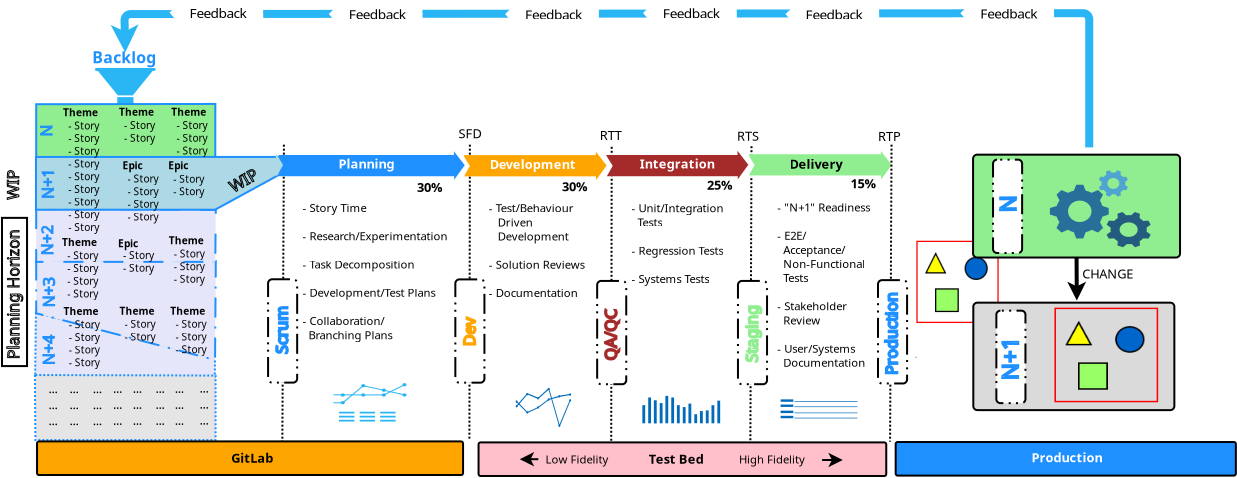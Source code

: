 <?xml version="1.0" encoding="UTF-8"?>
<dia:diagram xmlns:dia="http://www.lysator.liu.se/~alla/dia/">
  <dia:layer name="Background" visible="true" connectable="true" active="true">
    <dia:object type="Standard - Text" version="1" id="O0">
      <dia:attribute name="obj_pos">
        <dia:point val="-4.139,27.375"/>
      </dia:attribute>
      <dia:attribute name="obj_bb">
        <dia:rectangle val="-4.139,26.64;-0.634,27.562"/>
      </dia:attribute>
      <dia:attribute name="text">
        <dia:composite type="text">
          <dia:attribute name="string">
            <dia:string>#Backlog#</dia:string>
          </dia:attribute>
          <dia:attribute name="font">
            <dia:font family="sans" style="80" name="Helvetica-Bold"/>
          </dia:attribute>
          <dia:attribute name="height">
            <dia:real val="0.988"/>
          </dia:attribute>
          <dia:attribute name="pos">
            <dia:point val="-4.139,27.375"/>
          </dia:attribute>
          <dia:attribute name="color">
            <dia:color val="#1e90ffff"/>
          </dia:attribute>
          <dia:attribute name="alignment">
            <dia:enum val="0"/>
          </dia:attribute>
        </dia:composite>
      </dia:attribute>
      <dia:attribute name="valign">
        <dia:enum val="3"/>
      </dia:attribute>
    </dia:object>
    <dia:group>
      <dia:attribute name="meta">
        <dia:composite type="dict"/>
      </dia:attribute>
      <dia:attribute name="matrix"/>
      <dia:object type="Standard - Path" version="0" id="O1">
        <dia:attribute name="obj_pos">
          <dia:point val="-1.055,27.613"/>
        </dia:attribute>
        <dia:attribute name="obj_bb">
          <dia:rectangle val="-4.003,27.613;-0.963,28.988"/>
        </dia:attribute>
        <dia:attribute name="meta">
          <dia:composite type="dict"/>
        </dia:attribute>
        <dia:attribute name="bez_points">
          <dia:bezpoint type="moveto" p1="-1.055,27.613"/>
          <dia:bezpoint type="curveto" p1="-2.007,27.613" p2="-2.959,27.613" p3="-3.911,27.613"/>
          <dia:bezpoint type="curveto" p1="-3.963,27.613" p2="-4.003,27.645" p3="-4.003,27.688"/>
          <dia:bezpoint type="curveto" p1="-4.003,27.731" p2="-3.963,27.763" p3="-3.911,27.763"/>
          <dia:bezpoint type="curveto" p1="-3.891,27.763" p2="-3.871,27.763" p3="-3.852,27.763"/>
          <dia:bezpoint type="curveto" p1="-3.519,28.171" p2="-3.186,28.58" p3="-2.853,28.988"/>
          <dia:bezpoint type="curveto" p1="-2.606,28.988" p2="-2.36,28.988" p3="-2.113,28.988"/>
          <dia:bezpoint type="curveto" p1="-1.78,28.58" p2="-1.447,28.171" p3="-1.114,27.763"/>
          <dia:bezpoint type="curveto" p1="-1.095,27.763" p2="-1.075,27.763" p3="-1.055,27.763"/>
          <dia:bezpoint type="curveto" p1="-1.003,27.763" p2="-0.963,27.731" p3="-0.963,27.688"/>
          <dia:bezpoint type="curveto" p1="-0.967,27.645" p2="-1.009,27.613" p3="-1.055,27.613"/>
          <dia:bezpoint type="curveto" p1="-1.055,27.613" p2="-1.055,27.613" p3="-1.055,27.613"/>
        </dia:attribute>
        <dia:attribute name="stroke_or_fill">
          <dia:enum val="3"/>
        </dia:attribute>
        <dia:attribute name="line_width">
          <dia:real val="0"/>
        </dia:attribute>
        <dia:attribute name="line_colour">
          <dia:color val="#ffffff00"/>
        </dia:attribute>
        <dia:attribute name="line_style">
          <dia:enum val="0"/>
          <dia:real val="1"/>
        </dia:attribute>
        <dia:attribute name="line_join">
          <dia:enum val="0"/>
        </dia:attribute>
        <dia:attribute name="line_caps">
          <dia:enum val="0"/>
        </dia:attribute>
        <dia:attribute name="fill_colour">
          <dia:color val="#2ab6f4ff"/>
        </dia:attribute>
        <dia:attribute name="show_control_lines">
          <dia:boolean val="false"/>
        </dia:attribute>
        <dia:attribute name="pattern"/>
      </dia:object>
      <dia:object type="Standard - Path" version="0" id="O2">
        <dia:attribute name="obj_pos">
          <dia:point val="-2.886,29.074"/>
        </dia:attribute>
        <dia:attribute name="obj_bb">
          <dia:rectangle val="-2.886,29.074;-2.074,30.366"/>
        </dia:attribute>
        <dia:attribute name="meta">
          <dia:composite type="dict"/>
        </dia:attribute>
        <dia:attribute name="bez_points">
          <dia:bezpoint type="moveto" p1="-2.886,29.074"/>
          <dia:bezpoint type="curveto" p1="-2.615,29.074" p2="-2.345,29.074" p3="-2.074,29.074"/>
          <dia:bezpoint type="curveto" p1="-2.074,29.505" p2="-2.074,29.936" p3="-2.074,30.366"/>
          <dia:bezpoint type="curveto" p1="-2.345,30.366" p2="-2.615,30.366" p3="-2.886,30.366"/>
          <dia:bezpoint type="curveto" p1="-2.886,29.936" p2="-2.886,29.505" p3="-2.886,29.074"/>
        </dia:attribute>
        <dia:attribute name="stroke_or_fill">
          <dia:enum val="3"/>
        </dia:attribute>
        <dia:attribute name="line_width">
          <dia:real val="0"/>
        </dia:attribute>
        <dia:attribute name="line_colour">
          <dia:color val="#ffffff00"/>
        </dia:attribute>
        <dia:attribute name="line_style">
          <dia:enum val="0"/>
          <dia:real val="1"/>
        </dia:attribute>
        <dia:attribute name="line_join">
          <dia:enum val="0"/>
        </dia:attribute>
        <dia:attribute name="line_caps">
          <dia:enum val="0"/>
        </dia:attribute>
        <dia:attribute name="fill_colour">
          <dia:color val="#2ab6f4ff"/>
        </dia:attribute>
        <dia:attribute name="show_control_lines">
          <dia:boolean val="false"/>
        </dia:attribute>
        <dia:attribute name="pattern"/>
      </dia:object>
    </dia:group>
    <dia:object type="Standard - Line" version="0" id="O3">
      <dia:attribute name="obj_pos">
        <dia:point val="21.837,31.557"/>
      </dia:attribute>
      <dia:attribute name="obj_bb">
        <dia:rectangle val="21.763,31.506;21.888,46.302"/>
      </dia:attribute>
      <dia:attribute name="conn_endpoints">
        <dia:point val="21.837,31.557"/>
        <dia:point val="21.813,46.252"/>
      </dia:attribute>
      <dia:attribute name="numcp">
        <dia:int val="1"/>
      </dia:attribute>
      <dia:attribute name="line_style">
        <dia:enum val="4"/>
      </dia:attribute>
    </dia:object>
    <dia:object type="Standard - Text" version="1" id="O4">
      <dia:attribute name="obj_pos">
        <dia:point val="-6.694,20.431"/>
      </dia:attribute>
      <dia:attribute name="obj_bb">
        <dia:rectangle val="-6.694,19.837;-6.694,20.584"/>
      </dia:attribute>
      <dia:attribute name="text">
        <dia:composite type="text">
          <dia:attribute name="string">
            <dia:string>##</dia:string>
          </dia:attribute>
          <dia:attribute name="font">
            <dia:font family="sans" style="0" name="Helvetica"/>
          </dia:attribute>
          <dia:attribute name="height">
            <dia:real val="0.8"/>
          </dia:attribute>
          <dia:attribute name="pos">
            <dia:point val="-6.694,20.431"/>
          </dia:attribute>
          <dia:attribute name="color">
            <dia:color val="#000000ff"/>
          </dia:attribute>
          <dia:attribute name="alignment">
            <dia:enum val="0"/>
          </dia:attribute>
        </dia:composite>
      </dia:attribute>
      <dia:attribute name="valign">
        <dia:enum val="3"/>
      </dia:attribute>
    </dia:object>
    <dia:object type="Standard - Line" version="0" id="O5">
      <dia:attribute name="obj_pos">
        <dia:point val="28.827,31.527"/>
      </dia:attribute>
      <dia:attribute name="obj_bb">
        <dia:rectangle val="28.72,31.477;28.877,46.387"/>
      </dia:attribute>
      <dia:attribute name="conn_endpoints">
        <dia:point val="28.827,31.527"/>
        <dia:point val="28.77,46.337"/>
      </dia:attribute>
      <dia:attribute name="numcp">
        <dia:int val="1"/>
      </dia:attribute>
      <dia:attribute name="line_style">
        <dia:enum val="4"/>
      </dia:attribute>
    </dia:object>
    <dia:object type="Standard - Line" version="0" id="O6">
      <dia:attribute name="obj_pos">
        <dia:point val="5,33"/>
      </dia:attribute>
      <dia:attribute name="obj_bb">
        <dia:rectangle val="4.95,32.95;36.05,33.05"/>
      </dia:attribute>
      <dia:attribute name="conn_endpoints">
        <dia:point val="5,33"/>
        <dia:point val="36,33"/>
      </dia:attribute>
      <dia:attribute name="numcp">
        <dia:int val="1"/>
      </dia:attribute>
      <dia:attribute name="line_color">
        <dia:color val="#ffffffff"/>
      </dia:attribute>
    </dia:object>
    <dia:object type="Standard - Line" version="0" id="O7">
      <dia:attribute name="obj_pos">
        <dia:point val="5,32"/>
      </dia:attribute>
      <dia:attribute name="obj_bb">
        <dia:rectangle val="4.95,31.95;36.05,32.05"/>
      </dia:attribute>
      <dia:attribute name="conn_endpoints">
        <dia:point val="5,32"/>
        <dia:point val="36,32"/>
      </dia:attribute>
      <dia:attribute name="numcp">
        <dia:int val="1"/>
      </dia:attribute>
      <dia:attribute name="line_color">
        <dia:color val="#ffffffff"/>
      </dia:attribute>
    </dia:object>
    <dia:group>
      <dia:attribute name="meta">
        <dia:composite type="dict"/>
      </dia:attribute>
      <dia:attribute name="matrix"/>
      <dia:object type="Standard - Box" version="0" id="O8">
        <dia:attribute name="obj_pos">
          <dia:point val="28.763,31.978"/>
        </dia:attribute>
        <dia:attribute name="obj_bb">
          <dia:rectangle val="28.713,31.928;35.363,32.99"/>
        </dia:attribute>
        <dia:attribute name="elem_corner">
          <dia:point val="28.763,31.978"/>
        </dia:attribute>
        <dia:attribute name="elem_width">
          <dia:real val="6.55"/>
        </dia:attribute>
        <dia:attribute name="elem_height">
          <dia:real val="0.962"/>
        </dia:attribute>
        <dia:attribute name="border_color">
          <dia:color val="#90ee90ff"/>
        </dia:attribute>
        <dia:attribute name="inner_color">
          <dia:color val="#90ee90ff"/>
        </dia:attribute>
        <dia:attribute name="show_background">
          <dia:boolean val="true"/>
        </dia:attribute>
      </dia:object>
      <dia:object type="Standard - Polygon" version="0" id="O9">
        <dia:attribute name="obj_pos">
          <dia:point val="35.775,32.466"/>
        </dia:attribute>
        <dia:attribute name="obj_bb">
          <dia:rectangle val="35.295,31.767;35.837,33.192"/>
        </dia:attribute>
        <dia:attribute name="poly_points">
          <dia:point val="35.775,32.466"/>
          <dia:point val="35.347,31.915"/>
          <dia:point val="35.358,33.04"/>
        </dia:attribute>
        <dia:attribute name="line_color">
          <dia:color val="#90ee90ff"/>
        </dia:attribute>
        <dia:attribute name="inner_color">
          <dia:color val="#90ee90ff"/>
        </dia:attribute>
        <dia:attribute name="show_background">
          <dia:boolean val="true"/>
        </dia:attribute>
      </dia:object>
      <dia:object type="Standard - Polygon" version="0" id="O10">
        <dia:attribute name="obj_pos">
          <dia:point val="28.923,32.471"/>
        </dia:attribute>
        <dia:attribute name="obj_bb">
          <dia:rectangle val="28.615,31.884;28.981,33.064"/>
        </dia:attribute>
        <dia:attribute name="poly_points">
          <dia:point val="28.923,32.471"/>
          <dia:point val="28.67,32.066"/>
          <dia:point val="28.692,32.882"/>
        </dia:attribute>
        <dia:attribute name="line_color">
          <dia:color val="#ffffffff"/>
        </dia:attribute>
        <dia:attribute name="show_background">
          <dia:boolean val="true"/>
        </dia:attribute>
      </dia:object>
    </dia:group>
    <dia:object type="Standard - Polygon" version="0" id="O11">
      <dia:attribute name="obj_pos">
        <dia:point val="-6.952,39.846"/>
      </dia:attribute>
      <dia:attribute name="obj_bb">
        <dia:rectangle val="-7.04,39.782;2.053,43.232"/>
      </dia:attribute>
      <dia:attribute name="poly_points">
        <dia:point val="-6.952,39.846"/>
        <dia:point val="-6.99,43.022"/>
        <dia:point val="1.991,43.181"/>
        <dia:point val="2.003,42.143"/>
      </dia:attribute>
      <dia:attribute name="line_color">
        <dia:color val="#1e90ffff"/>
      </dia:attribute>
      <dia:attribute name="inner_color">
        <dia:color val="#e6e6faff"/>
      </dia:attribute>
      <dia:attribute name="show_background">
        <dia:boolean val="true"/>
      </dia:attribute>
      <dia:attribute name="line_style">
        <dia:enum val="4"/>
      </dia:attribute>
    </dia:object>
    <dia:object type="Standard - Line" version="0" id="O12">
      <dia:attribute name="obj_pos">
        <dia:point val="35.829,31.451"/>
      </dia:attribute>
      <dia:attribute name="obj_bb">
        <dia:rectangle val="35.705,31.401;35.88,46.349"/>
      </dia:attribute>
      <dia:attribute name="conn_endpoints">
        <dia:point val="35.829,31.451"/>
        <dia:point val="35.756,46.299"/>
      </dia:attribute>
      <dia:attribute name="numcp">
        <dia:int val="1"/>
      </dia:attribute>
      <dia:attribute name="line_style">
        <dia:enum val="4"/>
      </dia:attribute>
    </dia:object>
    <dia:object type="Standard - Polygon" version="0" id="O13">
      <dia:attribute name="obj_pos">
        <dia:point val="-6.938,37.239"/>
      </dia:attribute>
      <dia:attribute name="obj_bb">
        <dia:rectangle val="-6.988,37.189;2.093,42.277"/>
      </dia:attribute>
      <dia:attribute name="poly_points">
        <dia:point val="-6.938,37.239"/>
        <dia:point val="-6.938,39.879"/>
        <dia:point val="2.004,42.213"/>
        <dia:point val="2.042,37.277"/>
      </dia:attribute>
      <dia:attribute name="line_color">
        <dia:color val="#1e90ffff"/>
      </dia:attribute>
      <dia:attribute name="inner_color">
        <dia:color val="#e6e6faff"/>
      </dia:attribute>
      <dia:attribute name="show_background">
        <dia:boolean val="true"/>
      </dia:attribute>
      <dia:attribute name="line_style">
        <dia:enum val="2"/>
      </dia:attribute>
    </dia:object>
    <dia:object type="Standard - Polygon" version="0" id="O14">
      <dia:attribute name="obj_pos">
        <dia:point val="-6.938,29.428"/>
      </dia:attribute>
      <dia:attribute name="obj_bb">
        <dia:rectangle val="-6.988,29.364;2.068,32.118"/>
      </dia:attribute>
      <dia:attribute name="poly_points">
        <dia:point val="-6.938,29.428"/>
        <dia:point val="-6.938,32.068"/>
        <dia:point val="2.016,32.068"/>
        <dia:point val="2.018,29.414"/>
      </dia:attribute>
      <dia:attribute name="line_color">
        <dia:color val="#1e90ffff"/>
      </dia:attribute>
      <dia:attribute name="inner_color">
        <dia:color val="#90ee90ff"/>
      </dia:attribute>
      <dia:attribute name="show_background">
        <dia:boolean val="true"/>
      </dia:attribute>
    </dia:object>
    <dia:object type="Standard - Polygon" version="0" id="O15">
      <dia:attribute name="obj_pos">
        <dia:point val="-6.938,34.669"/>
      </dia:attribute>
      <dia:attribute name="obj_bb">
        <dia:rectangle val="-6.988,34.619;2.093,37.359"/>
      </dia:attribute>
      <dia:attribute name="poly_points">
        <dia:point val="-6.938,34.669"/>
        <dia:point val="-6.938,37.309"/>
        <dia:point val="2.016,37.309"/>
        <dia:point val="2.042,34.707"/>
      </dia:attribute>
      <dia:attribute name="line_color">
        <dia:color val="#1e90ffff"/>
      </dia:attribute>
      <dia:attribute name="inner_color">
        <dia:color val="#e6e6faff"/>
      </dia:attribute>
      <dia:attribute name="show_background">
        <dia:boolean val="true"/>
      </dia:attribute>
      <dia:attribute name="line_style">
        <dia:enum val="1"/>
      </dia:attribute>
    </dia:object>
    <dia:object type="Standard - Polygon" version="0" id="O16">
      <dia:attribute name="obj_pos">
        <dia:point val="-6.95,32.063"/>
      </dia:attribute>
      <dia:attribute name="obj_bb">
        <dia:rectangle val="-7.0,32.013;5.846,34.753"/>
      </dia:attribute>
      <dia:attribute name="poly_points">
        <dia:point val="-6.95,32.063"/>
        <dia:point val="-6.95,34.703"/>
        <dia:point val="2.004,34.703"/>
        <dia:point val="5.792,32.637"/>
        <dia:point val="5.716,32.063"/>
      </dia:attribute>
      <dia:attribute name="line_color">
        <dia:color val="#1e90ffff"/>
      </dia:attribute>
      <dia:attribute name="inner_color">
        <dia:color val="#add8e6ff"/>
      </dia:attribute>
      <dia:attribute name="show_background">
        <dia:boolean val="true"/>
      </dia:attribute>
    </dia:object>
    <dia:object type="Standard - Line" version="0" id="O17">
      <dia:attribute name="obj_pos">
        <dia:point val="14.746,31.451"/>
      </dia:attribute>
      <dia:attribute name="obj_bb">
        <dia:rectangle val="14.672,31.401;14.796,46.196"/>
      </dia:attribute>
      <dia:attribute name="conn_endpoints">
        <dia:point val="14.746,31.451"/>
        <dia:point val="14.722,46.146"/>
      </dia:attribute>
      <dia:attribute name="numcp">
        <dia:int val="1"/>
      </dia:attribute>
      <dia:attribute name="line_style">
        <dia:enum val="4"/>
      </dia:attribute>
    </dia:object>
    <dia:object type="Standard - Line" version="0" id="O18">
      <dia:attribute name="obj_pos">
        <dia:point val="5.448,31.451"/>
      </dia:attribute>
      <dia:attribute name="obj_bb">
        <dia:rectangle val="5.319,31.4;5.498,46.349"/>
      </dia:attribute>
      <dia:attribute name="conn_endpoints">
        <dia:point val="5.448,31.451"/>
        <dia:point val="5.369,46.299"/>
      </dia:attribute>
      <dia:attribute name="numcp">
        <dia:int val="1"/>
      </dia:attribute>
      <dia:attribute name="line_style">
        <dia:enum val="4"/>
      </dia:attribute>
    </dia:object>
    <dia:object type="Standard - Text" version="1" id="O19">
      <dia:attribute name="obj_pos">
        <dia:point val="21,35"/>
      </dia:attribute>
      <dia:attribute name="obj_bb">
        <dia:rectangle val="21,34.405;21,35.153"/>
      </dia:attribute>
      <dia:attribute name="text">
        <dia:composite type="text">
          <dia:attribute name="string">
            <dia:string>##</dia:string>
          </dia:attribute>
          <dia:attribute name="font">
            <dia:font family="sans" style="0" name="Helvetica"/>
          </dia:attribute>
          <dia:attribute name="height">
            <dia:real val="0.8"/>
          </dia:attribute>
          <dia:attribute name="pos">
            <dia:point val="21,35"/>
          </dia:attribute>
          <dia:attribute name="color">
            <dia:color val="#000000ff"/>
          </dia:attribute>
          <dia:attribute name="alignment">
            <dia:enum val="0"/>
          </dia:attribute>
        </dia:composite>
      </dia:attribute>
      <dia:attribute name="valign">
        <dia:enum val="3"/>
      </dia:attribute>
    </dia:object>
    <dia:object type="Standard - Text" version="1" id="O20">
      <dia:attribute name="obj_pos">
        <dia:point val="33,35"/>
      </dia:attribute>
      <dia:attribute name="obj_bb">
        <dia:rectangle val="33,34.405;33,35.153"/>
      </dia:attribute>
      <dia:attribute name="text">
        <dia:composite type="text">
          <dia:attribute name="string">
            <dia:string>##</dia:string>
          </dia:attribute>
          <dia:attribute name="font">
            <dia:font family="sans" style="0" name="Helvetica"/>
          </dia:attribute>
          <dia:attribute name="height">
            <dia:real val="0.8"/>
          </dia:attribute>
          <dia:attribute name="pos">
            <dia:point val="33,35"/>
          </dia:attribute>
          <dia:attribute name="color">
            <dia:color val="#000000ff"/>
          </dia:attribute>
          <dia:attribute name="alignment">
            <dia:enum val="0"/>
          </dia:attribute>
        </dia:composite>
      </dia:attribute>
      <dia:attribute name="valign">
        <dia:enum val="3"/>
      </dia:attribute>
    </dia:object>
    <dia:object type="Standard - Text" version="1" id="O21">
      <dia:attribute name="obj_pos">
        <dia:point val="6.382,34.822"/>
      </dia:attribute>
      <dia:attribute name="obj_bb">
        <dia:rectangle val="6.382,34.281;14.253,41.34"/>
      </dia:attribute>
      <dia:attribute name="text">
        <dia:composite type="text">
          <dia:attribute name="string">
            <dia:string>#- Story Time

- Research/Experimentation

- Task Decomposition

- Development/Test Plans

- Collaboration/
  Branching Plans#</dia:string>
          </dia:attribute>
          <dia:attribute name="font">
            <dia:font family="sans" style="0" name="Helvetica"/>
          </dia:attribute>
          <dia:attribute name="height">
            <dia:real val="0.706"/>
          </dia:attribute>
          <dia:attribute name="pos">
            <dia:point val="6.382,34.822"/>
          </dia:attribute>
          <dia:attribute name="color">
            <dia:color val="#000000ff"/>
          </dia:attribute>
          <dia:attribute name="alignment">
            <dia:enum val="0"/>
          </dia:attribute>
        </dia:composite>
      </dia:attribute>
      <dia:attribute name="valign">
        <dia:enum val="3"/>
      </dia:attribute>
    </dia:object>
    <dia:object type="Standard - Text" version="1" id="O22">
      <dia:attribute name="obj_pos">
        <dia:point val="15.695,34.832"/>
      </dia:attribute>
      <dia:attribute name="obj_bb">
        <dia:rectangle val="15.695,34.291;20.887,39.234"/>
      </dia:attribute>
      <dia:attribute name="text">
        <dia:composite type="text">
          <dia:attribute name="string">
            <dia:string>#- Test/Behaviour
   Driven
   Development

- Solution Reviews

- Documentation#</dia:string>
          </dia:attribute>
          <dia:attribute name="font">
            <dia:font family="sans" style="0" name="Helvetica"/>
          </dia:attribute>
          <dia:attribute name="height">
            <dia:real val="0.706"/>
          </dia:attribute>
          <dia:attribute name="pos">
            <dia:point val="15.695,34.832"/>
          </dia:attribute>
          <dia:attribute name="color">
            <dia:color val="#000000ff"/>
          </dia:attribute>
          <dia:attribute name="alignment">
            <dia:enum val="0"/>
          </dia:attribute>
        </dia:composite>
      </dia:attribute>
      <dia:attribute name="valign">
        <dia:enum val="3"/>
      </dia:attribute>
    </dia:object>
    <dia:object type="Standard - Box" version="0" id="O23">
      <dia:attribute name="obj_pos">
        <dia:point val="21.612,32.016"/>
      </dia:attribute>
      <dia:attribute name="obj_bb">
        <dia:rectangle val="21.562,31.966;28.212,33.028"/>
      </dia:attribute>
      <dia:attribute name="elem_corner">
        <dia:point val="21.612,32.016"/>
      </dia:attribute>
      <dia:attribute name="elem_width">
        <dia:real val="6.55"/>
      </dia:attribute>
      <dia:attribute name="elem_height">
        <dia:real val="0.962"/>
      </dia:attribute>
      <dia:attribute name="border_color">
        <dia:color val="#a52a2aff"/>
      </dia:attribute>
      <dia:attribute name="inner_color">
        <dia:color val="#a52a2aff"/>
      </dia:attribute>
      <dia:attribute name="show_background">
        <dia:boolean val="true"/>
      </dia:attribute>
    </dia:object>
    <dia:object type="Standard - Polygon" version="0" id="O24">
      <dia:attribute name="obj_pos">
        <dia:point val="28.605,32.456"/>
      </dia:attribute>
      <dia:attribute name="obj_bb">
        <dia:rectangle val="28.126,31.757;28.668,33.182"/>
      </dia:attribute>
      <dia:attribute name="poly_points">
        <dia:point val="28.605,32.456"/>
        <dia:point val="28.177,31.905"/>
        <dia:point val="28.189,33.03"/>
      </dia:attribute>
      <dia:attribute name="line_color">
        <dia:color val="#a52a2aff"/>
      </dia:attribute>
      <dia:attribute name="inner_color">
        <dia:color val="#a52a2aff"/>
      </dia:attribute>
      <dia:attribute name="show_background">
        <dia:boolean val="true"/>
      </dia:attribute>
    </dia:object>
    <dia:object type="Standard - Polygon" version="0" id="O25">
      <dia:attribute name="obj_pos">
        <dia:point val="21.829,32.51"/>
      </dia:attribute>
      <dia:attribute name="obj_bb">
        <dia:rectangle val="21.52,31.922;21.887,33.103"/>
      </dia:attribute>
      <dia:attribute name="poly_points">
        <dia:point val="21.829,32.51"/>
        <dia:point val="21.576,32.104"/>
        <dia:point val="21.598,32.92"/>
      </dia:attribute>
      <dia:attribute name="line_color">
        <dia:color val="#ffffffff"/>
      </dia:attribute>
      <dia:attribute name="show_background">
        <dia:boolean val="true"/>
      </dia:attribute>
    </dia:object>
    <dia:object type="Standard - Text" version="1" id="O26">
      <dia:attribute name="obj_pos">
        <dia:point val="23.24,32.643"/>
      </dia:attribute>
      <dia:attribute name="obj_bb">
        <dia:rectangle val="23.24,32.048;27.297,32.796"/>
      </dia:attribute>
      <dia:attribute name="text">
        <dia:composite type="text">
          <dia:attribute name="string">
            <dia:string>#Integration#</dia:string>
          </dia:attribute>
          <dia:attribute name="font">
            <dia:font family="sans" style="80" name="Helvetica-Bold"/>
          </dia:attribute>
          <dia:attribute name="height">
            <dia:real val="0.8"/>
          </dia:attribute>
          <dia:attribute name="pos">
            <dia:point val="23.24,32.643"/>
          </dia:attribute>
          <dia:attribute name="color">
            <dia:color val="#ffffffff"/>
          </dia:attribute>
          <dia:attribute name="alignment">
            <dia:enum val="0"/>
          </dia:attribute>
        </dia:composite>
      </dia:attribute>
      <dia:attribute name="valign">
        <dia:enum val="3"/>
      </dia:attribute>
    </dia:object>
    <dia:object type="Standard - Box" version="0" id="O27">
      <dia:attribute name="obj_pos">
        <dia:point val="14.507,32.022"/>
      </dia:attribute>
      <dia:attribute name="obj_bb">
        <dia:rectangle val="14.457,31.972;21.107,33.034"/>
      </dia:attribute>
      <dia:attribute name="elem_corner">
        <dia:point val="14.507,32.022"/>
      </dia:attribute>
      <dia:attribute name="elem_width">
        <dia:real val="6.55"/>
      </dia:attribute>
      <dia:attribute name="elem_height">
        <dia:real val="0.962"/>
      </dia:attribute>
      <dia:attribute name="border_color">
        <dia:color val="#ffa500ff"/>
      </dia:attribute>
      <dia:attribute name="inner_color">
        <dia:color val="#ffa500ff"/>
      </dia:attribute>
      <dia:attribute name="show_background">
        <dia:boolean val="true"/>
      </dia:attribute>
    </dia:object>
    <dia:object type="Standard - Polygon" version="0" id="O28">
      <dia:attribute name="obj_pos">
        <dia:point val="21.52,32.494"/>
      </dia:attribute>
      <dia:attribute name="obj_bb">
        <dia:rectangle val="21.041,31.794;21.583,33.22"/>
      </dia:attribute>
      <dia:attribute name="poly_points">
        <dia:point val="21.52,32.494"/>
        <dia:point val="21.093,31.942"/>
        <dia:point val="21.104,33.068"/>
      </dia:attribute>
      <dia:attribute name="line_color">
        <dia:color val="#ffa500ff"/>
      </dia:attribute>
      <dia:attribute name="inner_color">
        <dia:color val="#ffa500ff"/>
      </dia:attribute>
      <dia:attribute name="show_background">
        <dia:boolean val="true"/>
      </dia:attribute>
    </dia:object>
    <dia:object type="Standard - Polygon" version="0" id="O29">
      <dia:attribute name="obj_pos">
        <dia:point val="14.688,32.516"/>
      </dia:attribute>
      <dia:attribute name="obj_bb">
        <dia:rectangle val="14.38,31.928;14.746,33.109"/>
      </dia:attribute>
      <dia:attribute name="poly_points">
        <dia:point val="14.688,32.516"/>
        <dia:point val="14.435,32.111"/>
        <dia:point val="14.458,32.927"/>
      </dia:attribute>
      <dia:attribute name="line_color">
        <dia:color val="#ffffffff"/>
      </dia:attribute>
      <dia:attribute name="show_background">
        <dia:boolean val="true"/>
      </dia:attribute>
    </dia:object>
    <dia:object type="Standard - Text" version="1" id="O30">
      <dia:attribute name="obj_pos">
        <dia:point val="15.741,32.669"/>
      </dia:attribute>
      <dia:attribute name="obj_bb">
        <dia:rectangle val="15.741,32.074;20.541,32.821"/>
      </dia:attribute>
      <dia:attribute name="text">
        <dia:composite type="text">
          <dia:attribute name="string">
            <dia:string>#Development#</dia:string>
          </dia:attribute>
          <dia:attribute name="font">
            <dia:font family="sans" style="80" name="Helvetica-Bold"/>
          </dia:attribute>
          <dia:attribute name="height">
            <dia:real val="0.8"/>
          </dia:attribute>
          <dia:attribute name="pos">
            <dia:point val="15.741,32.669"/>
          </dia:attribute>
          <dia:attribute name="color">
            <dia:color val="#ffffffff"/>
          </dia:attribute>
          <dia:attribute name="alignment">
            <dia:enum val="0"/>
          </dia:attribute>
        </dia:composite>
      </dia:attribute>
      <dia:attribute name="valign">
        <dia:enum val="3"/>
      </dia:attribute>
    </dia:object>
    <dia:object type="Standard - Box" version="0" id="O31">
      <dia:attribute name="obj_pos">
        <dia:point val="5.228,32.016"/>
      </dia:attribute>
      <dia:attribute name="obj_bb">
        <dia:rectangle val="5.178,31.966;14.013,33.028"/>
      </dia:attribute>
      <dia:attribute name="elem_corner">
        <dia:point val="5.228,32.016"/>
      </dia:attribute>
      <dia:attribute name="elem_width">
        <dia:real val="8.735"/>
      </dia:attribute>
      <dia:attribute name="elem_height">
        <dia:real val="0.962"/>
      </dia:attribute>
      <dia:attribute name="border_color">
        <dia:color val="#1e90ffff"/>
      </dia:attribute>
      <dia:attribute name="inner_color">
        <dia:color val="#1e90ffff"/>
      </dia:attribute>
      <dia:attribute name="show_background">
        <dia:boolean val="true"/>
      </dia:attribute>
    </dia:object>
    <dia:object type="Standard - Polygon" version="0" id="O32">
      <dia:attribute name="obj_pos">
        <dia:point val="14.426,32.479"/>
      </dia:attribute>
      <dia:attribute name="obj_bb">
        <dia:rectangle val="13.946,31.779;14.488,33.205"/>
      </dia:attribute>
      <dia:attribute name="poly_points">
        <dia:point val="14.426,32.479"/>
        <dia:point val="13.998,31.927"/>
        <dia:point val="14.009,33.053"/>
      </dia:attribute>
      <dia:attribute name="line_color">
        <dia:color val="#1e90ffff"/>
      </dia:attribute>
      <dia:attribute name="inner_color">
        <dia:color val="#1e90ffff"/>
      </dia:attribute>
      <dia:attribute name="show_background">
        <dia:boolean val="true"/>
      </dia:attribute>
    </dia:object>
    <dia:object type="Standard - Polygon" version="0" id="O33">
      <dia:attribute name="obj_pos">
        <dia:point val="5.35,32.465"/>
      </dia:attribute>
      <dia:attribute name="obj_bb">
        <dia:rectangle val="5.042,31.877;5.409,33.058"/>
      </dia:attribute>
      <dia:attribute name="poly_points">
        <dia:point val="5.35,32.465"/>
        <dia:point val="5.097,32.059"/>
        <dia:point val="5.12,32.875"/>
      </dia:attribute>
      <dia:attribute name="line_color">
        <dia:color val="#add8e6ff"/>
      </dia:attribute>
      <dia:attribute name="inner_color">
        <dia:color val="#add8e6ff"/>
      </dia:attribute>
      <dia:attribute name="show_background">
        <dia:boolean val="true"/>
      </dia:attribute>
    </dia:object>
    <dia:object type="Standard - Text" version="1" id="O34">
      <dia:attribute name="obj_pos">
        <dia:point val="8.18,32.646"/>
      </dia:attribute>
      <dia:attribute name="obj_bb">
        <dia:rectangle val="8.18,32.051;11.345,32.798"/>
      </dia:attribute>
      <dia:attribute name="text">
        <dia:composite type="text">
          <dia:attribute name="string">
            <dia:string>#Planning#</dia:string>
          </dia:attribute>
          <dia:attribute name="font">
            <dia:font family="sans" style="80" name="Helvetica-Bold"/>
          </dia:attribute>
          <dia:attribute name="height">
            <dia:real val="0.8"/>
          </dia:attribute>
          <dia:attribute name="pos">
            <dia:point val="8.18,32.646"/>
          </dia:attribute>
          <dia:attribute name="color">
            <dia:color val="#ffffffff"/>
          </dia:attribute>
          <dia:attribute name="alignment">
            <dia:enum val="0"/>
          </dia:attribute>
        </dia:composite>
      </dia:attribute>
      <dia:attribute name="valign">
        <dia:enum val="3"/>
      </dia:attribute>
    </dia:object>
    <dia:object type="Standard - Text" version="1" id="O35">
      <dia:attribute name="obj_pos">
        <dia:point val="30.93,32.557"/>
      </dia:attribute>
      <dia:attribute name="obj_bb">
        <dia:rectangle val="30.93,31.962;30.93,32.71"/>
      </dia:attribute>
      <dia:attribute name="text">
        <dia:composite type="text">
          <dia:attribute name="string">
            <dia:string>##</dia:string>
          </dia:attribute>
          <dia:attribute name="font">
            <dia:font family="sans" style="0" name="Helvetica"/>
          </dia:attribute>
          <dia:attribute name="height">
            <dia:real val="0.8"/>
          </dia:attribute>
          <dia:attribute name="pos">
            <dia:point val="30.93,32.557"/>
          </dia:attribute>
          <dia:attribute name="color">
            <dia:color val="#000000ff"/>
          </dia:attribute>
          <dia:attribute name="alignment">
            <dia:enum val="0"/>
          </dia:attribute>
        </dia:composite>
      </dia:attribute>
      <dia:attribute name="valign">
        <dia:enum val="3"/>
      </dia:attribute>
    </dia:object>
    <dia:object type="Standard - Text" version="1" id="O36">
      <dia:attribute name="obj_pos">
        <dia:point val="-0.856,32.174"/>
      </dia:attribute>
      <dia:attribute name="obj_bb">
        <dia:rectangle val="-0.856,31.579;-0.856,32.326"/>
      </dia:attribute>
      <dia:attribute name="text">
        <dia:composite type="text">
          <dia:attribute name="string">
            <dia:string>##</dia:string>
          </dia:attribute>
          <dia:attribute name="font">
            <dia:font family="sans" style="0" name="Helvetica"/>
          </dia:attribute>
          <dia:attribute name="height">
            <dia:real val="0.8"/>
          </dia:attribute>
          <dia:attribute name="pos">
            <dia:point val="-0.856,32.174"/>
          </dia:attribute>
          <dia:attribute name="color">
            <dia:color val="#000000ff"/>
          </dia:attribute>
          <dia:attribute name="alignment">
            <dia:enum val="0"/>
          </dia:attribute>
        </dia:composite>
      </dia:attribute>
      <dia:attribute name="valign">
        <dia:enum val="3"/>
      </dia:attribute>
    </dia:object>
    <dia:object type="Standard - Text" version="1" id="O37">
      <dia:attribute name="obj_pos">
        <dia:point val="-0.327,30.824"/>
      </dia:attribute>
      <dia:attribute name="obj_bb">
        <dia:rectangle val="-0.327,30.229;-0.327,30.977"/>
      </dia:attribute>
      <dia:attribute name="text">
        <dia:composite type="text">
          <dia:attribute name="string">
            <dia:string>##</dia:string>
          </dia:attribute>
          <dia:attribute name="font">
            <dia:font family="sans" style="0" name="Helvetica"/>
          </dia:attribute>
          <dia:attribute name="height">
            <dia:real val="0.8"/>
          </dia:attribute>
          <dia:attribute name="pos">
            <dia:point val="-0.327,30.824"/>
          </dia:attribute>
          <dia:attribute name="color">
            <dia:color val="#000000ff"/>
          </dia:attribute>
          <dia:attribute name="alignment">
            <dia:enum val="0"/>
          </dia:attribute>
        </dia:composite>
      </dia:attribute>
      <dia:attribute name="valign">
        <dia:enum val="3"/>
      </dia:attribute>
    </dia:object>
    <dia:object type="Standard - Text" version="1" id="O38">
      <dia:attribute name="obj_pos">
        <dia:point val="-1.189,31.794"/>
      </dia:attribute>
      <dia:attribute name="obj_bb">
        <dia:rectangle val="-1.189,31.199;-1.189,31.947"/>
      </dia:attribute>
      <dia:attribute name="text">
        <dia:composite type="text">
          <dia:attribute name="string">
            <dia:string>##</dia:string>
          </dia:attribute>
          <dia:attribute name="font">
            <dia:font family="sans" style="0" name="Helvetica"/>
          </dia:attribute>
          <dia:attribute name="height">
            <dia:real val="0.8"/>
          </dia:attribute>
          <dia:attribute name="pos">
            <dia:point val="-1.189,31.794"/>
          </dia:attribute>
          <dia:attribute name="color">
            <dia:color val="#000000ff"/>
          </dia:attribute>
          <dia:attribute name="alignment">
            <dia:enum val="0"/>
          </dia:attribute>
        </dia:composite>
      </dia:attribute>
      <dia:attribute name="valign">
        <dia:enum val="3"/>
      </dia:attribute>
    </dia:object>
    <dia:object type="Standard - Text" version="1" id="O39">
      <dia:attribute name="obj_pos">
        <dia:point val="-1.153,32.8"/>
      </dia:attribute>
      <dia:attribute name="obj_bb">
        <dia:rectangle val="-1.153,32.205;-1.153,32.952"/>
      </dia:attribute>
      <dia:attribute name="text">
        <dia:composite type="text">
          <dia:attribute name="string">
            <dia:string>##</dia:string>
          </dia:attribute>
          <dia:attribute name="font">
            <dia:font family="sans" style="0" name="Helvetica"/>
          </dia:attribute>
          <dia:attribute name="height">
            <dia:real val="0.8"/>
          </dia:attribute>
          <dia:attribute name="pos">
            <dia:point val="-1.153,32.8"/>
          </dia:attribute>
          <dia:attribute name="color">
            <dia:color val="#000000ff"/>
          </dia:attribute>
          <dia:attribute name="alignment">
            <dia:enum val="0"/>
          </dia:attribute>
        </dia:composite>
      </dia:attribute>
      <dia:attribute name="valign">
        <dia:enum val="3"/>
      </dia:attribute>
    </dia:object>
    <dia:object type="Standard - Text" version="1" id="O40">
      <dia:attribute name="obj_pos">
        <dia:point val="17.813,34.933"/>
      </dia:attribute>
      <dia:attribute name="obj_bb">
        <dia:rectangle val="17.813,34.338;17.813,35.086"/>
      </dia:attribute>
      <dia:attribute name="text">
        <dia:composite type="text">
          <dia:attribute name="string">
            <dia:string>##</dia:string>
          </dia:attribute>
          <dia:attribute name="font">
            <dia:font family="sans" style="0" name="Helvetica"/>
          </dia:attribute>
          <dia:attribute name="height">
            <dia:real val="0.8"/>
          </dia:attribute>
          <dia:attribute name="pos">
            <dia:point val="17.813,34.933"/>
          </dia:attribute>
          <dia:attribute name="color">
            <dia:color val="#000000ff"/>
          </dia:attribute>
          <dia:attribute name="alignment">
            <dia:enum val="0"/>
          </dia:attribute>
        </dia:composite>
      </dia:attribute>
      <dia:attribute name="valign">
        <dia:enum val="3"/>
      </dia:attribute>
    </dia:object>
    <dia:object type="Standard - Text" version="1" id="O41">
      <dia:attribute name="obj_pos">
        <dia:point val="8.172,34.675"/>
      </dia:attribute>
      <dia:attribute name="obj_bb">
        <dia:rectangle val="8.172,34.08;8.172,34.828"/>
      </dia:attribute>
      <dia:attribute name="text">
        <dia:composite type="text">
          <dia:attribute name="string">
            <dia:string>##</dia:string>
          </dia:attribute>
          <dia:attribute name="font">
            <dia:font family="sans" style="0" name="Helvetica"/>
          </dia:attribute>
          <dia:attribute name="height">
            <dia:real val="0.8"/>
          </dia:attribute>
          <dia:attribute name="pos">
            <dia:point val="8.172,34.675"/>
          </dia:attribute>
          <dia:attribute name="color">
            <dia:color val="#000000ff"/>
          </dia:attribute>
          <dia:attribute name="alignment">
            <dia:enum val="0"/>
          </dia:attribute>
        </dia:composite>
      </dia:attribute>
      <dia:attribute name="valign">
        <dia:enum val="3"/>
      </dia:attribute>
    </dia:object>
    <dia:object type="Standard - Text" version="1" id="O42">
      <dia:attribute name="obj_pos">
        <dia:point val="9.092,34.087"/>
      </dia:attribute>
      <dia:attribute name="obj_bb">
        <dia:rectangle val="9.092,33.492;9.092,34.239"/>
      </dia:attribute>
      <dia:attribute name="text">
        <dia:composite type="text">
          <dia:attribute name="string">
            <dia:string>##</dia:string>
          </dia:attribute>
          <dia:attribute name="font">
            <dia:font family="sans" style="0" name="Helvetica"/>
          </dia:attribute>
          <dia:attribute name="height">
            <dia:real val="0.8"/>
          </dia:attribute>
          <dia:attribute name="pos">
            <dia:point val="9.092,34.087"/>
          </dia:attribute>
          <dia:attribute name="color">
            <dia:color val="#000000ff"/>
          </dia:attribute>
          <dia:attribute name="alignment">
            <dia:enum val="0"/>
          </dia:attribute>
        </dia:composite>
      </dia:attribute>
      <dia:attribute name="valign">
        <dia:enum val="3"/>
      </dia:attribute>
    </dia:object>
    <dia:object type="Standard - Text" version="1" id="O43">
      <dia:attribute name="obj_pos">
        <dia:point val="16.709,35.154"/>
      </dia:attribute>
      <dia:attribute name="obj_bb">
        <dia:rectangle val="16.709,34.559;16.709,35.306"/>
      </dia:attribute>
      <dia:attribute name="text">
        <dia:composite type="text">
          <dia:attribute name="string">
            <dia:string>##</dia:string>
          </dia:attribute>
          <dia:attribute name="font">
            <dia:font family="sans" style="0" name="Helvetica"/>
          </dia:attribute>
          <dia:attribute name="height">
            <dia:real val="0.8"/>
          </dia:attribute>
          <dia:attribute name="pos">
            <dia:point val="16.709,35.154"/>
          </dia:attribute>
          <dia:attribute name="color">
            <dia:color val="#000000ff"/>
          </dia:attribute>
          <dia:attribute name="alignment">
            <dia:enum val="0"/>
          </dia:attribute>
        </dia:composite>
      </dia:attribute>
      <dia:attribute name="valign">
        <dia:enum val="3"/>
      </dia:attribute>
    </dia:object>
    <dia:object type="Standard - Text" version="1" id="O44">
      <dia:attribute name="obj_pos">
        <dia:point val="9.607,34.97"/>
      </dia:attribute>
      <dia:attribute name="obj_bb">
        <dia:rectangle val="9.607,34.375;9.607,35.122"/>
      </dia:attribute>
      <dia:attribute name="text">
        <dia:composite type="text">
          <dia:attribute name="string">
            <dia:string>##</dia:string>
          </dia:attribute>
          <dia:attribute name="font">
            <dia:font family="sans" style="0" name="Helvetica"/>
          </dia:attribute>
          <dia:attribute name="height">
            <dia:real val="0.8"/>
          </dia:attribute>
          <dia:attribute name="pos">
            <dia:point val="9.607,34.97"/>
          </dia:attribute>
          <dia:attribute name="color">
            <dia:color val="#000000ff"/>
          </dia:attribute>
          <dia:attribute name="alignment">
            <dia:enum val="0"/>
          </dia:attribute>
        </dia:composite>
      </dia:attribute>
      <dia:attribute name="valign">
        <dia:enum val="3"/>
      </dia:attribute>
    </dia:object>
    <dia:object type="Standard - Text" version="1" id="O45">
      <dia:attribute name="obj_pos">
        <dia:point val="22.823,34.83"/>
      </dia:attribute>
      <dia:attribute name="obj_bb">
        <dia:rectangle val="22.823,34.289;27.902,38.526"/>
      </dia:attribute>
      <dia:attribute name="text">
        <dia:composite type="text">
          <dia:attribute name="string">
            <dia:string>#- Unit/Integration 
  Tests

- Regression Tests

- Systems Tests#</dia:string>
          </dia:attribute>
          <dia:attribute name="font">
            <dia:font family="sans" style="0" name="Helvetica"/>
          </dia:attribute>
          <dia:attribute name="height">
            <dia:real val="0.706"/>
          </dia:attribute>
          <dia:attribute name="pos">
            <dia:point val="22.823,34.83"/>
          </dia:attribute>
          <dia:attribute name="color">
            <dia:color val="#000000ff"/>
          </dia:attribute>
          <dia:attribute name="alignment">
            <dia:enum val="0"/>
          </dia:attribute>
        </dia:composite>
      </dia:attribute>
      <dia:attribute name="valign">
        <dia:enum val="3"/>
      </dia:attribute>
    </dia:object>
    <dia:object type="Standard - Text" version="1" id="O46">
      <dia:attribute name="obj_pos">
        <dia:point val="30.113,34.792"/>
      </dia:attribute>
      <dia:attribute name="obj_bb">
        <dia:rectangle val="30.097,34.251;35.321,42.721"/>
      </dia:attribute>
      <dia:attribute name="text">
        <dia:composite type="text">
          <dia:attribute name="string">
            <dia:string>#- "N+1" Readiness

- E2E/
  Acceptance/
  Non-Functional
  Tests

- Stakeholder
  Review

- User/Systems
  Documentation#</dia:string>
          </dia:attribute>
          <dia:attribute name="font">
            <dia:font family="sans" style="0" name="Helvetica"/>
          </dia:attribute>
          <dia:attribute name="height">
            <dia:real val="0.706"/>
          </dia:attribute>
          <dia:attribute name="pos">
            <dia:point val="30.113,34.792"/>
          </dia:attribute>
          <dia:attribute name="color">
            <dia:color val="#000000ff"/>
          </dia:attribute>
          <dia:attribute name="alignment">
            <dia:enum val="0"/>
          </dia:attribute>
        </dia:composite>
      </dia:attribute>
      <dia:attribute name="valign">
        <dia:enum val="3"/>
      </dia:attribute>
    </dia:object>
    <dia:object type="Standard - Text" version="1" id="O47">
      <dia:attribute name="obj_pos">
        <dia:point val="7.501,33.969"/>
      </dia:attribute>
      <dia:attribute name="obj_bb">
        <dia:rectangle val="7.501,33.374;7.501,34.122"/>
      </dia:attribute>
      <dia:attribute name="text">
        <dia:composite type="text">
          <dia:attribute name="string">
            <dia:string>##</dia:string>
          </dia:attribute>
          <dia:attribute name="font">
            <dia:font family="sans" style="0" name="Helvetica"/>
          </dia:attribute>
          <dia:attribute name="height">
            <dia:real val="0.8"/>
          </dia:attribute>
          <dia:attribute name="pos">
            <dia:point val="7.501,33.969"/>
          </dia:attribute>
          <dia:attribute name="color">
            <dia:color val="#000000ff"/>
          </dia:attribute>
          <dia:attribute name="alignment">
            <dia:enum val="0"/>
          </dia:attribute>
        </dia:composite>
      </dia:attribute>
      <dia:attribute name="valign">
        <dia:enum val="3"/>
      </dia:attribute>
    </dia:object>
    <dia:object type="Standard - Text" version="1" id="O48">
      <dia:attribute name="obj_pos">
        <dia:point val="7.428,34.08"/>
      </dia:attribute>
      <dia:attribute name="obj_bb">
        <dia:rectangle val="7.428,33.485;7.428,34.232"/>
      </dia:attribute>
      <dia:attribute name="text">
        <dia:composite type="text">
          <dia:attribute name="string">
            <dia:string>##</dia:string>
          </dia:attribute>
          <dia:attribute name="font">
            <dia:font family="sans" style="0" name="Helvetica"/>
          </dia:attribute>
          <dia:attribute name="height">
            <dia:real val="0.8"/>
          </dia:attribute>
          <dia:attribute name="pos">
            <dia:point val="7.428,34.08"/>
          </dia:attribute>
          <dia:attribute name="color">
            <dia:color val="#000000ff"/>
          </dia:attribute>
          <dia:attribute name="alignment">
            <dia:enum val="0"/>
          </dia:attribute>
        </dia:composite>
      </dia:attribute>
      <dia:attribute name="valign">
        <dia:enum val="3"/>
      </dia:attribute>
    </dia:object>
    <dia:object type="Standard - Text" version="1" id="O49">
      <dia:attribute name="obj_pos">
        <dia:point val="16.001,34.337"/>
      </dia:attribute>
      <dia:attribute name="obj_bb">
        <dia:rectangle val="16.001,33.742;16.001,34.49"/>
      </dia:attribute>
      <dia:attribute name="text">
        <dia:composite type="text">
          <dia:attribute name="string">
            <dia:string>##</dia:string>
          </dia:attribute>
          <dia:attribute name="font">
            <dia:font family="sans" style="0" name="Helvetica"/>
          </dia:attribute>
          <dia:attribute name="height">
            <dia:real val="0.8"/>
          </dia:attribute>
          <dia:attribute name="pos">
            <dia:point val="16.001,34.337"/>
          </dia:attribute>
          <dia:attribute name="color">
            <dia:color val="#000000ff"/>
          </dia:attribute>
          <dia:attribute name="alignment">
            <dia:enum val="0"/>
          </dia:attribute>
        </dia:composite>
      </dia:attribute>
      <dia:attribute name="valign">
        <dia:enum val="3"/>
      </dia:attribute>
    </dia:object>
    <dia:object type="Standard - Text" version="1" id="O50">
      <dia:attribute name="obj_pos">
        <dia:point val="23.839,34.779"/>
      </dia:attribute>
      <dia:attribute name="obj_bb">
        <dia:rectangle val="23.839,34.184;23.839,34.931"/>
      </dia:attribute>
      <dia:attribute name="text">
        <dia:composite type="text">
          <dia:attribute name="string">
            <dia:string>##</dia:string>
          </dia:attribute>
          <dia:attribute name="font">
            <dia:font family="sans" style="0" name="Helvetica"/>
          </dia:attribute>
          <dia:attribute name="height">
            <dia:real val="0.8"/>
          </dia:attribute>
          <dia:attribute name="pos">
            <dia:point val="23.839,34.779"/>
          </dia:attribute>
          <dia:attribute name="color">
            <dia:color val="#000000ff"/>
          </dia:attribute>
          <dia:attribute name="alignment">
            <dia:enum val="0"/>
          </dia:attribute>
        </dia:composite>
      </dia:attribute>
      <dia:attribute name="valign">
        <dia:enum val="3"/>
      </dia:attribute>
    </dia:object>
    <dia:object type="Standard - Text" version="1" id="O51">
      <dia:attribute name="obj_pos">
        <dia:point val="31.566,33.969"/>
      </dia:attribute>
      <dia:attribute name="obj_bb">
        <dia:rectangle val="31.566,33.374;31.566,34.122"/>
      </dia:attribute>
      <dia:attribute name="text">
        <dia:composite type="text">
          <dia:attribute name="string">
            <dia:string>##</dia:string>
          </dia:attribute>
          <dia:attribute name="font">
            <dia:font family="sans" style="0" name="Helvetica"/>
          </dia:attribute>
          <dia:attribute name="height">
            <dia:real val="0.8"/>
          </dia:attribute>
          <dia:attribute name="pos">
            <dia:point val="31.566,33.969"/>
          </dia:attribute>
          <dia:attribute name="color">
            <dia:color val="#000000ff"/>
          </dia:attribute>
          <dia:attribute name="alignment">
            <dia:enum val="0"/>
          </dia:attribute>
        </dia:composite>
      </dia:attribute>
      <dia:attribute name="valign">
        <dia:enum val="3"/>
      </dia:attribute>
    </dia:object>
    <dia:object type="Standard - Text" version="1" id="O52">
      <dia:attribute name="obj_pos">
        <dia:point val="24.096,36.922"/>
      </dia:attribute>
      <dia:attribute name="obj_bb">
        <dia:rectangle val="24.096,36.327;24.096,37.075"/>
      </dia:attribute>
      <dia:attribute name="text">
        <dia:composite type="text">
          <dia:attribute name="string">
            <dia:string>##</dia:string>
          </dia:attribute>
          <dia:attribute name="font">
            <dia:font family="sans" style="0" name="Helvetica"/>
          </dia:attribute>
          <dia:attribute name="height">
            <dia:real val="0.8"/>
          </dia:attribute>
          <dia:attribute name="pos">
            <dia:point val="24.096,36.922"/>
          </dia:attribute>
          <dia:attribute name="color">
            <dia:color val="#000000ff"/>
          </dia:attribute>
          <dia:attribute name="alignment">
            <dia:enum val="0"/>
          </dia:attribute>
        </dia:composite>
      </dia:attribute>
      <dia:attribute name="valign">
        <dia:enum val="3"/>
      </dia:attribute>
    </dia:object>
    <dia:object type="Standard - Text" version="1" id="O53">
      <dia:attribute name="obj_pos">
        <dia:point val="32.523,34.595"/>
      </dia:attribute>
      <dia:attribute name="obj_bb">
        <dia:rectangle val="32.523,34;32.523,34.748"/>
      </dia:attribute>
      <dia:attribute name="text">
        <dia:composite type="text">
          <dia:attribute name="string">
            <dia:string>##</dia:string>
          </dia:attribute>
          <dia:attribute name="font">
            <dia:font family="sans" style="0" name="Helvetica"/>
          </dia:attribute>
          <dia:attribute name="height">
            <dia:real val="0.8"/>
          </dia:attribute>
          <dia:attribute name="pos">
            <dia:point val="32.523,34.595"/>
          </dia:attribute>
          <dia:attribute name="color">
            <dia:color val="#000000ff"/>
          </dia:attribute>
          <dia:attribute name="alignment">
            <dia:enum val="0"/>
          </dia:attribute>
        </dia:composite>
      </dia:attribute>
      <dia:attribute name="valign">
        <dia:enum val="3"/>
      </dia:attribute>
    </dia:object>
    <dia:object type="Standard - Text" version="1" id="O54">
      <dia:attribute name="obj_pos">
        <dia:point val="20.38,34.374"/>
      </dia:attribute>
      <dia:attribute name="obj_bb">
        <dia:rectangle val="20.38,33.779;20.38,34.527"/>
      </dia:attribute>
      <dia:attribute name="text">
        <dia:composite type="text">
          <dia:attribute name="string">
            <dia:string>##</dia:string>
          </dia:attribute>
          <dia:attribute name="font">
            <dia:font family="sans" style="0" name="Helvetica"/>
          </dia:attribute>
          <dia:attribute name="height">
            <dia:real val="0.8"/>
          </dia:attribute>
          <dia:attribute name="pos">
            <dia:point val="20.38,34.374"/>
          </dia:attribute>
          <dia:attribute name="color">
            <dia:color val="#000000ff"/>
          </dia:attribute>
          <dia:attribute name="alignment">
            <dia:enum val="0"/>
          </dia:attribute>
        </dia:composite>
      </dia:attribute>
      <dia:attribute name="valign">
        <dia:enum val="3"/>
      </dia:attribute>
    </dia:object>
    <dia:object type="Standard - Text" version="1" id="O55">
      <dia:attribute name="obj_pos">
        <dia:point val="7.832,34.926"/>
      </dia:attribute>
      <dia:attribute name="obj_bb">
        <dia:rectangle val="7.832,34.331;7.832,35.079"/>
      </dia:attribute>
      <dia:attribute name="text">
        <dia:composite type="text">
          <dia:attribute name="string">
            <dia:string>##</dia:string>
          </dia:attribute>
          <dia:attribute name="font">
            <dia:font family="sans" style="0" name="Helvetica"/>
          </dia:attribute>
          <dia:attribute name="height">
            <dia:real val="0.8"/>
          </dia:attribute>
          <dia:attribute name="pos">
            <dia:point val="7.832,34.926"/>
          </dia:attribute>
          <dia:attribute name="color">
            <dia:color val="#000000ff"/>
          </dia:attribute>
          <dia:attribute name="alignment">
            <dia:enum val="0"/>
          </dia:attribute>
        </dia:composite>
      </dia:attribute>
      <dia:attribute name="valign">
        <dia:enum val="3"/>
      </dia:attribute>
    </dia:object>
    <dia:object type="Standard - Text" version="1" id="O56">
      <dia:attribute name="obj_pos">
        <dia:point val="15.817,35.993"/>
      </dia:attribute>
      <dia:attribute name="obj_bb">
        <dia:rectangle val="15.817,35.398;15.817,36.146"/>
      </dia:attribute>
      <dia:attribute name="text">
        <dia:composite type="text">
          <dia:attribute name="string">
            <dia:string>##</dia:string>
          </dia:attribute>
          <dia:attribute name="font">
            <dia:font family="sans" style="0" name="Helvetica"/>
          </dia:attribute>
          <dia:attribute name="height">
            <dia:real val="0.8"/>
          </dia:attribute>
          <dia:attribute name="pos">
            <dia:point val="15.817,35.993"/>
          </dia:attribute>
          <dia:attribute name="color">
            <dia:color val="#000000ff"/>
          </dia:attribute>
          <dia:attribute name="alignment">
            <dia:enum val="0"/>
          </dia:attribute>
        </dia:composite>
      </dia:attribute>
      <dia:attribute name="valign">
        <dia:enum val="3"/>
      </dia:attribute>
    </dia:object>
    <dia:object type="Standard - Text" version="1" id="O57">
      <dia:attribute name="obj_pos">
        <dia:point val="19.35,33.785"/>
      </dia:attribute>
      <dia:attribute name="obj_bb">
        <dia:rectangle val="19.35,33.191;20.882,33.938"/>
      </dia:attribute>
      <dia:attribute name="text">
        <dia:composite type="text">
          <dia:attribute name="string">
            <dia:string>#30%#</dia:string>
          </dia:attribute>
          <dia:attribute name="font">
            <dia:font family="sans" style="80" name="Helvetica-Bold"/>
          </dia:attribute>
          <dia:attribute name="height">
            <dia:real val="0.8"/>
          </dia:attribute>
          <dia:attribute name="pos">
            <dia:point val="19.35,33.785"/>
          </dia:attribute>
          <dia:attribute name="color">
            <dia:color val="#000000ff"/>
          </dia:attribute>
          <dia:attribute name="alignment">
            <dia:enum val="0"/>
          </dia:attribute>
        </dia:composite>
      </dia:attribute>
      <dia:attribute name="valign">
        <dia:enum val="3"/>
      </dia:attribute>
    </dia:object>
    <dia:object type="Standard - Text" version="1" id="O58">
      <dia:attribute name="obj_pos">
        <dia:point val="24.832,35.809"/>
      </dia:attribute>
      <dia:attribute name="obj_bb">
        <dia:rectangle val="24.832,35.214;24.832,35.962"/>
      </dia:attribute>
      <dia:attribute name="text">
        <dia:composite type="text">
          <dia:attribute name="string">
            <dia:string>##</dia:string>
          </dia:attribute>
          <dia:attribute name="font">
            <dia:font family="sans" style="0" name="Helvetica"/>
          </dia:attribute>
          <dia:attribute name="height">
            <dia:real val="0.8"/>
          </dia:attribute>
          <dia:attribute name="pos">
            <dia:point val="24.832,35.809"/>
          </dia:attribute>
          <dia:attribute name="color">
            <dia:color val="#000000ff"/>
          </dia:attribute>
          <dia:attribute name="alignment">
            <dia:enum val="0"/>
          </dia:attribute>
        </dia:composite>
      </dia:attribute>
      <dia:attribute name="valign">
        <dia:enum val="3"/>
      </dia:attribute>
    </dia:object>
    <dia:object type="Standard - Text" version="1" id="O59">
      <dia:attribute name="obj_pos">
        <dia:point val="24.023,33.896"/>
      </dia:attribute>
      <dia:attribute name="obj_bb">
        <dia:rectangle val="24.023,33.301;24.023,34.048"/>
      </dia:attribute>
      <dia:attribute name="text">
        <dia:composite type="text">
          <dia:attribute name="string">
            <dia:string>##</dia:string>
          </dia:attribute>
          <dia:attribute name="font">
            <dia:font family="sans" style="0" name="Helvetica"/>
          </dia:attribute>
          <dia:attribute name="height">
            <dia:real val="0.8"/>
          </dia:attribute>
          <dia:attribute name="pos">
            <dia:point val="24.023,33.896"/>
          </dia:attribute>
          <dia:attribute name="color">
            <dia:color val="#000000ff"/>
          </dia:attribute>
          <dia:attribute name="alignment">
            <dia:enum val="0"/>
          </dia:attribute>
        </dia:composite>
      </dia:attribute>
      <dia:attribute name="valign">
        <dia:enum val="3"/>
      </dia:attribute>
    </dia:object>
    <dia:object type="Standard - Text" version="1" id="O60">
      <dia:attribute name="obj_pos">
        <dia:point val="24.575,38.238"/>
      </dia:attribute>
      <dia:attribute name="obj_bb">
        <dia:rectangle val="24.575,37.643;24.575,38.39"/>
      </dia:attribute>
      <dia:attribute name="text">
        <dia:composite type="text">
          <dia:attribute name="string">
            <dia:string>##</dia:string>
          </dia:attribute>
          <dia:attribute name="font">
            <dia:font family="sans" style="0" name="Helvetica"/>
          </dia:attribute>
          <dia:attribute name="height">
            <dia:real val="0.8"/>
          </dia:attribute>
          <dia:attribute name="pos">
            <dia:point val="24.575,38.238"/>
          </dia:attribute>
          <dia:attribute name="color">
            <dia:color val="#000000ff"/>
          </dia:attribute>
          <dia:attribute name="alignment">
            <dia:enum val="0"/>
          </dia:attribute>
        </dia:composite>
      </dia:attribute>
      <dia:attribute name="valign">
        <dia:enum val="3"/>
      </dia:attribute>
    </dia:object>
    <dia:object type="Standard - Text" version="1" id="O61">
      <dia:attribute name="obj_pos">
        <dia:point val="26.599,33.707"/>
      </dia:attribute>
      <dia:attribute name="obj_bb">
        <dia:rectangle val="26.599,33.112;28.131,33.86"/>
      </dia:attribute>
      <dia:attribute name="text">
        <dia:composite type="text">
          <dia:attribute name="string">
            <dia:string>#25%#</dia:string>
          </dia:attribute>
          <dia:attribute name="font">
            <dia:font family="sans" style="80" name="Helvetica-Bold"/>
          </dia:attribute>
          <dia:attribute name="height">
            <dia:real val="0.8"/>
          </dia:attribute>
          <dia:attribute name="pos">
            <dia:point val="26.599,33.707"/>
          </dia:attribute>
          <dia:attribute name="color">
            <dia:color val="#000000ff"/>
          </dia:attribute>
          <dia:attribute name="alignment">
            <dia:enum val="0"/>
          </dia:attribute>
        </dia:composite>
      </dia:attribute>
      <dia:attribute name="valign">
        <dia:enum val="3"/>
      </dia:attribute>
    </dia:object>
    <dia:object type="Standard - Text" version="1" id="O62">
      <dia:attribute name="obj_pos">
        <dia:point val="31.529,36.214"/>
      </dia:attribute>
      <dia:attribute name="obj_bb">
        <dia:rectangle val="31.529,35.619;31.529,36.367"/>
      </dia:attribute>
      <dia:attribute name="text">
        <dia:composite type="text">
          <dia:attribute name="string">
            <dia:string>##</dia:string>
          </dia:attribute>
          <dia:attribute name="font">
            <dia:font family="sans" style="0" name="Helvetica"/>
          </dia:attribute>
          <dia:attribute name="height">
            <dia:real val="0.8"/>
          </dia:attribute>
          <dia:attribute name="pos">
            <dia:point val="31.529,36.214"/>
          </dia:attribute>
          <dia:attribute name="color">
            <dia:color val="#000000ff"/>
          </dia:attribute>
          <dia:attribute name="alignment">
            <dia:enum val="0"/>
          </dia:attribute>
        </dia:composite>
      </dia:attribute>
      <dia:attribute name="valign">
        <dia:enum val="3"/>
      </dia:attribute>
    </dia:object>
    <dia:object type="Standard - Text" version="1" id="O63">
      <dia:attribute name="obj_pos">
        <dia:point val="33.774,33.633"/>
      </dia:attribute>
      <dia:attribute name="obj_bb">
        <dia:rectangle val="33.774,33.038;35.307,33.786"/>
      </dia:attribute>
      <dia:attribute name="text">
        <dia:composite type="text">
          <dia:attribute name="string">
            <dia:string>#15%#</dia:string>
          </dia:attribute>
          <dia:attribute name="font">
            <dia:font family="sans" style="80" name="Helvetica-Bold"/>
          </dia:attribute>
          <dia:attribute name="height">
            <dia:real val="0.8"/>
          </dia:attribute>
          <dia:attribute name="pos">
            <dia:point val="33.774,33.633"/>
          </dia:attribute>
          <dia:attribute name="color">
            <dia:color val="#000000ff"/>
          </dia:attribute>
          <dia:attribute name="alignment">
            <dia:enum val="0"/>
          </dia:attribute>
        </dia:composite>
      </dia:attribute>
      <dia:attribute name="valign">
        <dia:enum val="3"/>
      </dia:attribute>
    </dia:object>
    <dia:object type="Standard - Text" version="1" id="O64">
      <dia:attribute name="obj_pos">
        <dia:point val="7.428,35.773"/>
      </dia:attribute>
      <dia:attribute name="obj_bb">
        <dia:rectangle val="7.428,35.178;7.428,35.925"/>
      </dia:attribute>
      <dia:attribute name="text">
        <dia:composite type="text">
          <dia:attribute name="string">
            <dia:string>##</dia:string>
          </dia:attribute>
          <dia:attribute name="font">
            <dia:font family="sans" style="0" name="Helvetica"/>
          </dia:attribute>
          <dia:attribute name="height">
            <dia:real val="0.8"/>
          </dia:attribute>
          <dia:attribute name="pos">
            <dia:point val="7.428,35.773"/>
          </dia:attribute>
          <dia:attribute name="color">
            <dia:color val="#000000ff"/>
          </dia:attribute>
          <dia:attribute name="alignment">
            <dia:enum val="0"/>
          </dia:attribute>
        </dia:composite>
      </dia:attribute>
      <dia:attribute name="valign">
        <dia:enum val="3"/>
      </dia:attribute>
    </dia:object>
    <dia:object type="Standard - Text" version="1" id="O65">
      <dia:attribute name="obj_pos">
        <dia:point val="12.101,33.818"/>
      </dia:attribute>
      <dia:attribute name="obj_bb">
        <dia:rectangle val="12.101,33.222;13.633,33.97"/>
      </dia:attribute>
      <dia:attribute name="text">
        <dia:composite type="text">
          <dia:attribute name="string">
            <dia:string>#30%#</dia:string>
          </dia:attribute>
          <dia:attribute name="font">
            <dia:font family="sans" style="80" name="Helvetica-Bold"/>
          </dia:attribute>
          <dia:attribute name="height">
            <dia:real val="0.8"/>
          </dia:attribute>
          <dia:attribute name="pos">
            <dia:point val="12.101,33.818"/>
          </dia:attribute>
          <dia:attribute name="color">
            <dia:color val="#000000ff"/>
          </dia:attribute>
          <dia:attribute name="alignment">
            <dia:enum val="0"/>
          </dia:attribute>
        </dia:composite>
      </dia:attribute>
      <dia:attribute name="valign">
        <dia:enum val="3"/>
      </dia:attribute>
    </dia:object>
    <dia:object type="Standard - Text" version="1" id="O66">
      <dia:attribute name="obj_pos">
        <dia:point val="12.358,33.859"/>
      </dia:attribute>
      <dia:attribute name="obj_bb">
        <dia:rectangle val="12.358,33.264;12.358,34.012"/>
      </dia:attribute>
      <dia:attribute name="text">
        <dia:composite type="text">
          <dia:attribute name="string">
            <dia:string>##</dia:string>
          </dia:attribute>
          <dia:attribute name="font">
            <dia:font family="sans" style="80" name="Helvetica-Bold"/>
          </dia:attribute>
          <dia:attribute name="height">
            <dia:real val="0.8"/>
          </dia:attribute>
          <dia:attribute name="pos">
            <dia:point val="12.358,33.859"/>
          </dia:attribute>
          <dia:attribute name="color">
            <dia:color val="#000000ff"/>
          </dia:attribute>
          <dia:attribute name="alignment">
            <dia:enum val="0"/>
          </dia:attribute>
        </dia:composite>
      </dia:attribute>
      <dia:attribute name="valign">
        <dia:enum val="3"/>
      </dia:attribute>
    </dia:object>
    <dia:object type="Standard - Text" version="1" id="O67">
      <dia:attribute name="obj_pos">
        <dia:point val="34.547,33.675"/>
      </dia:attribute>
      <dia:attribute name="obj_bb">
        <dia:rectangle val="34.547,33.08;34.547,33.828"/>
      </dia:attribute>
      <dia:attribute name="text">
        <dia:composite type="text">
          <dia:attribute name="string">
            <dia:string>##</dia:string>
          </dia:attribute>
          <dia:attribute name="font">
            <dia:font family="sans" style="80" name="Helvetica-Bold"/>
          </dia:attribute>
          <dia:attribute name="height">
            <dia:real val="0.8"/>
          </dia:attribute>
          <dia:attribute name="pos">
            <dia:point val="34.547,33.675"/>
          </dia:attribute>
          <dia:attribute name="color">
            <dia:color val="#000000ff"/>
          </dia:attribute>
          <dia:attribute name="alignment">
            <dia:enum val="0"/>
          </dia:attribute>
        </dia:composite>
      </dia:attribute>
      <dia:attribute name="valign">
        <dia:enum val="3"/>
      </dia:attribute>
    </dia:object>
    <dia:object type="Standard - Text" version="1" id="O68">
      <dia:attribute name="obj_pos">
        <dia:point val="-3.17,30.474"/>
      </dia:attribute>
      <dia:attribute name="obj_bb">
        <dia:rectangle val="-3.17,29.879;-3.17,30.626"/>
      </dia:attribute>
      <dia:attribute name="text">
        <dia:composite type="text">
          <dia:attribute name="string">
            <dia:string>##</dia:string>
          </dia:attribute>
          <dia:attribute name="font">
            <dia:font family="sans" style="0" name="Helvetica"/>
          </dia:attribute>
          <dia:attribute name="height">
            <dia:real val="0.8"/>
          </dia:attribute>
          <dia:attribute name="pos">
            <dia:point val="-3.17,30.474"/>
          </dia:attribute>
          <dia:attribute name="color">
            <dia:color val="#000000ff"/>
          </dia:attribute>
          <dia:attribute name="alignment">
            <dia:enum val="0"/>
          </dia:attribute>
        </dia:composite>
      </dia:attribute>
      <dia:attribute name="valign">
        <dia:enum val="3"/>
      </dia:attribute>
    </dia:object>
    <dia:object type="Standard - Text" version="1" id="O69">
      <dia:attribute name="obj_pos">
        <dia:point val="8.2,38.974"/>
      </dia:attribute>
      <dia:attribute name="obj_bb">
        <dia:rectangle val="8.2,38.379;8.2,39.126"/>
      </dia:attribute>
      <dia:attribute name="text">
        <dia:composite type="text">
          <dia:attribute name="string">
            <dia:string>##</dia:string>
          </dia:attribute>
          <dia:attribute name="font">
            <dia:font family="sans" style="0" name="Helvetica"/>
          </dia:attribute>
          <dia:attribute name="height">
            <dia:real val="0.8"/>
          </dia:attribute>
          <dia:attribute name="pos">
            <dia:point val="8.2,38.974"/>
          </dia:attribute>
          <dia:attribute name="color">
            <dia:color val="#000000ff"/>
          </dia:attribute>
          <dia:attribute name="alignment">
            <dia:enum val="0"/>
          </dia:attribute>
        </dia:composite>
      </dia:attribute>
      <dia:attribute name="valign">
        <dia:enum val="3"/>
      </dia:attribute>
    </dia:object>
    <dia:object type="Standard - Text" version="1" id="O70">
      <dia:attribute name="obj_pos">
        <dia:point val="-2.692,31.394"/>
      </dia:attribute>
      <dia:attribute name="obj_bb">
        <dia:rectangle val="-2.692,30.799;-2.692,31.546"/>
      </dia:attribute>
      <dia:attribute name="text">
        <dia:composite type="text">
          <dia:attribute name="string">
            <dia:string>##</dia:string>
          </dia:attribute>
          <dia:attribute name="font">
            <dia:font family="sans" style="0" name="Helvetica"/>
          </dia:attribute>
          <dia:attribute name="height">
            <dia:real val="0.8"/>
          </dia:attribute>
          <dia:attribute name="pos">
            <dia:point val="-2.692,31.394"/>
          </dia:attribute>
          <dia:attribute name="color">
            <dia:color val="#000000ff"/>
          </dia:attribute>
          <dia:attribute name="alignment">
            <dia:enum val="0"/>
          </dia:attribute>
        </dia:composite>
      </dia:attribute>
      <dia:attribute name="valign">
        <dia:enum val="3"/>
      </dia:attribute>
    </dia:object>
    <dia:object type="Standard - Text" version="1" id="O71">
      <dia:attribute name="obj_pos">
        <dia:point val="-3.096,32.203"/>
      </dia:attribute>
      <dia:attribute name="obj_bb">
        <dia:rectangle val="-3.096,31.608;-3.096,32.356"/>
      </dia:attribute>
      <dia:attribute name="text">
        <dia:composite type="text">
          <dia:attribute name="string">
            <dia:string>##</dia:string>
          </dia:attribute>
          <dia:attribute name="font">
            <dia:font family="sans" style="0" name="Helvetica"/>
          </dia:attribute>
          <dia:attribute name="height">
            <dia:real val="0.8"/>
          </dia:attribute>
          <dia:attribute name="pos">
            <dia:point val="-3.096,32.203"/>
          </dia:attribute>
          <dia:attribute name="color">
            <dia:color val="#000000ff"/>
          </dia:attribute>
          <dia:attribute name="alignment">
            <dia:enum val="0"/>
          </dia:attribute>
        </dia:composite>
      </dia:attribute>
      <dia:attribute name="valign">
        <dia:enum val="3"/>
      </dia:attribute>
    </dia:object>
    <dia:object type="Standard - Text" version="1" id="O72">
      <dia:attribute name="obj_pos">
        <dia:point val="-4.495,35.736"/>
      </dia:attribute>
      <dia:attribute name="obj_bb">
        <dia:rectangle val="-4.495,35.141;-4.495,35.888"/>
      </dia:attribute>
      <dia:attribute name="text">
        <dia:composite type="text">
          <dia:attribute name="string">
            <dia:string>##</dia:string>
          </dia:attribute>
          <dia:attribute name="font">
            <dia:font family="sans" style="0" name="Helvetica"/>
          </dia:attribute>
          <dia:attribute name="height">
            <dia:real val="0.8"/>
          </dia:attribute>
          <dia:attribute name="pos">
            <dia:point val="-4.495,35.736"/>
          </dia:attribute>
          <dia:attribute name="color">
            <dia:color val="#000000ff"/>
          </dia:attribute>
          <dia:attribute name="alignment">
            <dia:enum val="0"/>
          </dia:attribute>
        </dia:composite>
      </dia:attribute>
      <dia:attribute name="valign">
        <dia:enum val="3"/>
      </dia:attribute>
    </dia:object>
    <dia:object type="Standard - Text" version="1" id="O73">
      <dia:attribute name="obj_pos">
        <dia:point val="-4.826,35.883"/>
      </dia:attribute>
      <dia:attribute name="obj_bb">
        <dia:rectangle val="-4.826,35.288;-4.826,36.035"/>
      </dia:attribute>
      <dia:attribute name="text">
        <dia:composite type="text">
          <dia:attribute name="string">
            <dia:string>##</dia:string>
          </dia:attribute>
          <dia:attribute name="font">
            <dia:font family="sans" style="0" name="Helvetica"/>
          </dia:attribute>
          <dia:attribute name="height">
            <dia:real val="0.8"/>
          </dia:attribute>
          <dia:attribute name="pos">
            <dia:point val="-4.826,35.883"/>
          </dia:attribute>
          <dia:attribute name="color">
            <dia:color val="#000000ff"/>
          </dia:attribute>
          <dia:attribute name="alignment">
            <dia:enum val="0"/>
          </dia:attribute>
        </dia:composite>
      </dia:attribute>
      <dia:attribute name="valign">
        <dia:enum val="3"/>
      </dia:attribute>
    </dia:object>
    <dia:object type="Standard - Text" version="1" id="O74">
      <dia:attribute name="obj_pos">
        <dia:point val="-7.328,35.147"/>
      </dia:attribute>
      <dia:attribute name="obj_bb">
        <dia:rectangle val="-7.328,34.552;-7.328,35.3"/>
      </dia:attribute>
      <dia:attribute name="text">
        <dia:composite type="text">
          <dia:attribute name="string">
            <dia:string>##</dia:string>
          </dia:attribute>
          <dia:attribute name="font">
            <dia:font family="sans" style="0" name="Helvetica"/>
          </dia:attribute>
          <dia:attribute name="height">
            <dia:real val="0.8"/>
          </dia:attribute>
          <dia:attribute name="pos">
            <dia:point val="-7.328,35.147"/>
          </dia:attribute>
          <dia:attribute name="color">
            <dia:color val="#000000ff"/>
          </dia:attribute>
          <dia:attribute name="alignment">
            <dia:enum val="0"/>
          </dia:attribute>
        </dia:composite>
      </dia:attribute>
      <dia:attribute name="valign">
        <dia:enum val="3"/>
      </dia:attribute>
    </dia:object>
    <dia:object type="Standard - Text" version="1" id="O75">
      <dia:attribute name="obj_pos">
        <dia:point val="-7.549,34.889"/>
      </dia:attribute>
      <dia:attribute name="obj_bb">
        <dia:rectangle val="-7.549,34.294;-7.549,35.042"/>
      </dia:attribute>
      <dia:attribute name="text">
        <dia:composite type="text">
          <dia:attribute name="string">
            <dia:string>##</dia:string>
          </dia:attribute>
          <dia:attribute name="font">
            <dia:font family="sans" style="0" name="Helvetica"/>
          </dia:attribute>
          <dia:attribute name="height">
            <dia:real val="0.8"/>
          </dia:attribute>
          <dia:attribute name="pos">
            <dia:point val="-7.549,34.889"/>
          </dia:attribute>
          <dia:attribute name="color">
            <dia:color val="#000000ff"/>
          </dia:attribute>
          <dia:attribute name="alignment">
            <dia:enum val="0"/>
          </dia:attribute>
        </dia:composite>
      </dia:attribute>
      <dia:attribute name="valign">
        <dia:enum val="3"/>
      </dia:attribute>
    </dia:object>
    <dia:object type="Standard - Text" version="1" id="O76">
      <dia:attribute name="obj_pos">
        <dia:point val="-1.661,35.11"/>
      </dia:attribute>
      <dia:attribute name="obj_bb">
        <dia:rectangle val="-1.661,34.515;-1.661,35.263"/>
      </dia:attribute>
      <dia:attribute name="text">
        <dia:composite type="text">
          <dia:attribute name="string">
            <dia:string>##</dia:string>
          </dia:attribute>
          <dia:attribute name="font">
            <dia:font family="sans" style="0" name="Helvetica"/>
          </dia:attribute>
          <dia:attribute name="height">
            <dia:real val="0.8"/>
          </dia:attribute>
          <dia:attribute name="pos">
            <dia:point val="-1.661,35.11"/>
          </dia:attribute>
          <dia:attribute name="color">
            <dia:color val="#000000ff"/>
          </dia:attribute>
          <dia:attribute name="alignment">
            <dia:enum val="0"/>
          </dia:attribute>
        </dia:composite>
      </dia:attribute>
      <dia:attribute name="valign">
        <dia:enum val="3"/>
      </dia:attribute>
    </dia:object>
    <dia:object type="Standard - Text" version="1" id="O77">
      <dia:attribute name="obj_pos">
        <dia:point val="-1.919,35.11"/>
      </dia:attribute>
      <dia:attribute name="obj_bb">
        <dia:rectangle val="-1.919,34.515;-1.919,35.263"/>
      </dia:attribute>
      <dia:attribute name="text">
        <dia:composite type="text">
          <dia:attribute name="string">
            <dia:string>##</dia:string>
          </dia:attribute>
          <dia:attribute name="font">
            <dia:font family="sans" style="0" name="Helvetica"/>
          </dia:attribute>
          <dia:attribute name="height">
            <dia:real val="0.8"/>
          </dia:attribute>
          <dia:attribute name="pos">
            <dia:point val="-1.919,35.11"/>
          </dia:attribute>
          <dia:attribute name="color">
            <dia:color val="#000000ff"/>
          </dia:attribute>
          <dia:attribute name="alignment">
            <dia:enum val="0"/>
          </dia:attribute>
        </dia:composite>
      </dia:attribute>
      <dia:attribute name="valign">
        <dia:enum val="3"/>
      </dia:attribute>
    </dia:object>
    <dia:object type="Standard - Text" version="1" id="O78">
      <dia:attribute name="obj_pos">
        <dia:point val="-6.529,31.757"/>
      </dia:attribute>
      <dia:attribute name="obj_bb">
        <dia:rectangle val="-6.529,31.162;-6.529,31.909"/>
      </dia:attribute>
      <dia:attribute name="text">
        <dia:composite type="text">
          <dia:attribute name="string">
            <dia:string>##</dia:string>
          </dia:attribute>
          <dia:attribute name="font">
            <dia:font family="sans" style="0" name="Helvetica"/>
          </dia:attribute>
          <dia:attribute name="height">
            <dia:real val="0.8"/>
          </dia:attribute>
          <dia:attribute name="pos">
            <dia:point val="-6.529,31.757"/>
          </dia:attribute>
          <dia:attribute name="color">
            <dia:color val="#000000ff"/>
          </dia:attribute>
          <dia:attribute name="alignment">
            <dia:enum val="0"/>
          </dia:attribute>
        </dia:composite>
      </dia:attribute>
      <dia:attribute name="valign">
        <dia:enum val="3"/>
      </dia:attribute>
    </dia:object>
    <dia:object type="Standard - Text" version="1" id="O79">
      <dia:attribute name="obj_pos">
        <dia:point val="-3.621,33.326"/>
      </dia:attribute>
      <dia:attribute name="obj_bb">
        <dia:rectangle val="-3.621,32.731;-3.621,33.478"/>
      </dia:attribute>
      <dia:attribute name="text">
        <dia:composite type="text">
          <dia:attribute name="string">
            <dia:string>##</dia:string>
          </dia:attribute>
          <dia:attribute name="font">
            <dia:font family="sans" style="0" name="Helvetica"/>
          </dia:attribute>
          <dia:attribute name="height">
            <dia:real val="0.8"/>
          </dia:attribute>
          <dia:attribute name="pos">
            <dia:point val="-3.621,33.326"/>
          </dia:attribute>
          <dia:attribute name="color">
            <dia:color val="#000000ff"/>
          </dia:attribute>
          <dia:attribute name="alignment">
            <dia:enum val="0"/>
          </dia:attribute>
        </dia:composite>
      </dia:attribute>
      <dia:attribute name="valign">
        <dia:enum val="3"/>
      </dia:attribute>
    </dia:object>
    <dia:group>
      <dia:attribute name="meta">
        <dia:composite type="dict"/>
      </dia:attribute>
      <dia:attribute name="matrix"/>
      <dia:object type="Standard - Text" version="1" id="O80">
        <dia:attribute name="obj_pos">
          <dia:point val="-2.802,30.005"/>
        </dia:attribute>
        <dia:attribute name="obj_bb">
          <dia:rectangle val="-2.802,29.533;-0.872,30.125"/>
        </dia:attribute>
        <dia:attribute name="text">
          <dia:composite type="text">
            <dia:attribute name="string">
              <dia:string>#Theme#</dia:string>
            </dia:attribute>
            <dia:attribute name="font">
              <dia:font family="sans" style="80" name="Helvetica-Bold"/>
            </dia:attribute>
            <dia:attribute name="height">
              <dia:real val="0.635"/>
            </dia:attribute>
            <dia:attribute name="pos">
              <dia:point val="-2.802,30.005"/>
            </dia:attribute>
            <dia:attribute name="color">
              <dia:color val="#000000ff"/>
            </dia:attribute>
            <dia:attribute name="alignment">
              <dia:enum val="0"/>
            </dia:attribute>
          </dia:composite>
        </dia:attribute>
        <dia:attribute name="valign">
          <dia:enum val="3"/>
        </dia:attribute>
      </dia:object>
      <dia:object type="Standard - Text" version="1" id="O81">
        <dia:attribute name="obj_pos">
          <dia:point val="-2.545,30.668"/>
        </dia:attribute>
        <dia:attribute name="obj_bb">
          <dia:rectangle val="-2.545,30.195;-0.857,31.423"/>
        </dia:attribute>
        <dia:attribute name="text">
          <dia:composite type="text">
            <dia:attribute name="string">
              <dia:string>#- Story
- Story#</dia:string>
            </dia:attribute>
            <dia:attribute name="font">
              <dia:font family="sans" style="0" name="Helvetica"/>
            </dia:attribute>
            <dia:attribute name="height">
              <dia:real val="0.635"/>
            </dia:attribute>
            <dia:attribute name="pos">
              <dia:point val="-2.545,30.668"/>
            </dia:attribute>
            <dia:attribute name="color">
              <dia:color val="#000000ff"/>
            </dia:attribute>
            <dia:attribute name="alignment">
              <dia:enum val="0"/>
            </dia:attribute>
          </dia:composite>
        </dia:attribute>
        <dia:attribute name="valign">
          <dia:enum val="3"/>
        </dia:attribute>
      </dia:object>
    </dia:group>
    <dia:group>
      <dia:attribute name="meta">
        <dia:composite type="dict"/>
      </dia:attribute>
      <dia:attribute name="matrix"/>
      <dia:object type="Standard - Text" version="1" id="O82">
        <dia:attribute name="obj_pos">
          <dia:point val="-0.187,30.005"/>
        </dia:attribute>
        <dia:attribute name="obj_bb">
          <dia:rectangle val="-0.187,29.533;1.743,30.125"/>
        </dia:attribute>
        <dia:attribute name="text">
          <dia:composite type="text">
            <dia:attribute name="string">
              <dia:string>#Theme#</dia:string>
            </dia:attribute>
            <dia:attribute name="font">
              <dia:font family="sans" style="80" name="Helvetica-Bold"/>
            </dia:attribute>
            <dia:attribute name="height">
              <dia:real val="0.635"/>
            </dia:attribute>
            <dia:attribute name="pos">
              <dia:point val="-0.187,30.005"/>
            </dia:attribute>
            <dia:attribute name="color">
              <dia:color val="#000000ff"/>
            </dia:attribute>
            <dia:attribute name="alignment">
              <dia:enum val="0"/>
            </dia:attribute>
          </dia:composite>
        </dia:attribute>
        <dia:attribute name="valign">
          <dia:enum val="3"/>
        </dia:attribute>
      </dia:object>
      <dia:object type="Standard - Text" version="1" id="O83">
        <dia:attribute name="obj_pos">
          <dia:point val="0.071,30.668"/>
        </dia:attribute>
        <dia:attribute name="obj_bb">
          <dia:rectangle val="0.071,30.195;1.758,32.058"/>
        </dia:attribute>
        <dia:attribute name="text">
          <dia:composite type="text">
            <dia:attribute name="string">
              <dia:string>#- Story
- Story
- Story#</dia:string>
            </dia:attribute>
            <dia:attribute name="font">
              <dia:font family="sans" style="0" name="Helvetica"/>
            </dia:attribute>
            <dia:attribute name="height">
              <dia:real val="0.635"/>
            </dia:attribute>
            <dia:attribute name="pos">
              <dia:point val="0.071,30.668"/>
            </dia:attribute>
            <dia:attribute name="color">
              <dia:color val="#000000ff"/>
            </dia:attribute>
            <dia:attribute name="alignment">
              <dia:enum val="0"/>
            </dia:attribute>
          </dia:composite>
        </dia:attribute>
        <dia:attribute name="valign">
          <dia:enum val="3"/>
        </dia:attribute>
      </dia:object>
    </dia:group>
    <dia:group>
      <dia:attribute name="meta">
        <dia:composite type="dict"/>
      </dia:attribute>
      <dia:attribute name="matrix"/>
      <dia:object type="Standard - Text" version="1" id="O84">
        <dia:attribute name="obj_pos">
          <dia:point val="-5.649,36.519"/>
        </dia:attribute>
        <dia:attribute name="obj_bb">
          <dia:rectangle val="-5.649,36.047;-3.719,36.639"/>
        </dia:attribute>
        <dia:attribute name="text">
          <dia:composite type="text">
            <dia:attribute name="string">
              <dia:string>#Theme#</dia:string>
            </dia:attribute>
            <dia:attribute name="font">
              <dia:font family="sans" style="80" name="Helvetica-Bold"/>
            </dia:attribute>
            <dia:attribute name="height">
              <dia:real val="0.635"/>
            </dia:attribute>
            <dia:attribute name="pos">
              <dia:point val="-5.649,36.519"/>
            </dia:attribute>
            <dia:attribute name="color">
              <dia:color val="#000000ff"/>
            </dia:attribute>
            <dia:attribute name="alignment">
              <dia:enum val="0"/>
            </dia:attribute>
          </dia:composite>
        </dia:attribute>
        <dia:attribute name="valign">
          <dia:enum val="3"/>
        </dia:attribute>
      </dia:object>
      <dia:object type="Standard - Text" version="1" id="O85">
        <dia:attribute name="obj_pos">
          <dia:point val="-5.391,37.182"/>
        </dia:attribute>
        <dia:attribute name="obj_bb">
          <dia:rectangle val="-5.391,36.709;-3.704,39.207"/>
        </dia:attribute>
        <dia:attribute name="text">
          <dia:composite type="text">
            <dia:attribute name="string">
              <dia:string>#- Story
- Story
- Story
- Story#</dia:string>
            </dia:attribute>
            <dia:attribute name="font">
              <dia:font family="sans" style="0" name="Helvetica"/>
            </dia:attribute>
            <dia:attribute name="height">
              <dia:real val="0.635"/>
            </dia:attribute>
            <dia:attribute name="pos">
              <dia:point val="-5.391,37.182"/>
            </dia:attribute>
            <dia:attribute name="color">
              <dia:color val="#000000ff"/>
            </dia:attribute>
            <dia:attribute name="alignment">
              <dia:enum val="0"/>
            </dia:attribute>
          </dia:composite>
        </dia:attribute>
        <dia:attribute name="valign">
          <dia:enum val="3"/>
        </dia:attribute>
      </dia:object>
    </dia:group>
    <dia:object type="Standard - Text" version="1" id="O86">
      <dia:attribute name="obj_pos">
        <dia:point val="-2.852,36.58"/>
      </dia:attribute>
      <dia:attribute name="obj_bb">
        <dia:rectangle val="-2.852,36.107;-1.667,36.7"/>
      </dia:attribute>
      <dia:attribute name="text">
        <dia:composite type="text">
          <dia:attribute name="string">
            <dia:string>#Epic#</dia:string>
          </dia:attribute>
          <dia:attribute name="font">
            <dia:font family="sans" style="80" name="Helvetica-Bold"/>
          </dia:attribute>
          <dia:attribute name="height">
            <dia:real val="0.635"/>
          </dia:attribute>
          <dia:attribute name="pos">
            <dia:point val="-2.852,36.58"/>
          </dia:attribute>
          <dia:attribute name="color">
            <dia:color val="#000000ff"/>
          </dia:attribute>
          <dia:attribute name="alignment">
            <dia:enum val="0"/>
          </dia:attribute>
        </dia:composite>
      </dia:attribute>
      <dia:attribute name="valign">
        <dia:enum val="3"/>
      </dia:attribute>
    </dia:object>
    <dia:object type="Standard - Text" version="1" id="O87">
      <dia:attribute name="obj_pos">
        <dia:point val="-2.595,37.165"/>
      </dia:attribute>
      <dia:attribute name="obj_bb">
        <dia:rectangle val="-2.595,36.692;-0.907,37.92"/>
      </dia:attribute>
      <dia:attribute name="text">
        <dia:composite type="text">
          <dia:attribute name="string">
            <dia:string>#- Story
- Story#</dia:string>
          </dia:attribute>
          <dia:attribute name="font">
            <dia:font family="sans" style="0" name="Helvetica"/>
          </dia:attribute>
          <dia:attribute name="height">
            <dia:real val="0.635"/>
          </dia:attribute>
          <dia:attribute name="pos">
            <dia:point val="-2.595,37.165"/>
          </dia:attribute>
          <dia:attribute name="color">
            <dia:color val="#000000ff"/>
          </dia:attribute>
          <dia:attribute name="alignment">
            <dia:enum val="0"/>
          </dia:attribute>
        </dia:composite>
      </dia:attribute>
      <dia:attribute name="valign">
        <dia:enum val="3"/>
      </dia:attribute>
    </dia:object>
    <dia:group>
      <dia:attribute name="meta">
        <dia:composite type="dict"/>
      </dia:attribute>
      <dia:attribute name="matrix"/>
      <dia:object type="Standard - Text" version="1" id="O88">
        <dia:attribute name="obj_pos">
          <dia:point val="-0.313,36.425"/>
        </dia:attribute>
        <dia:attribute name="obj_bb">
          <dia:rectangle val="-0.313,35.952;1.617,36.545"/>
        </dia:attribute>
        <dia:attribute name="text">
          <dia:composite type="text">
            <dia:attribute name="string">
              <dia:string>#Theme#</dia:string>
            </dia:attribute>
            <dia:attribute name="font">
              <dia:font family="sans" style="80" name="Helvetica-Bold"/>
            </dia:attribute>
            <dia:attribute name="height">
              <dia:real val="0.635"/>
            </dia:attribute>
            <dia:attribute name="pos">
              <dia:point val="-0.313,36.425"/>
            </dia:attribute>
            <dia:attribute name="color">
              <dia:color val="#000000ff"/>
            </dia:attribute>
            <dia:attribute name="alignment">
              <dia:enum val="0"/>
            </dia:attribute>
          </dia:composite>
        </dia:attribute>
        <dia:attribute name="valign">
          <dia:enum val="3"/>
        </dia:attribute>
      </dia:object>
      <dia:object type="Standard - Text" version="1" id="O89">
        <dia:attribute name="obj_pos">
          <dia:point val="-0.056,37.087"/>
        </dia:attribute>
        <dia:attribute name="obj_bb">
          <dia:rectangle val="-0.056,36.615;1.632,38.477"/>
        </dia:attribute>
        <dia:attribute name="text">
          <dia:composite type="text">
            <dia:attribute name="string">
              <dia:string>#- Story
- Story
- Story#</dia:string>
            </dia:attribute>
            <dia:attribute name="font">
              <dia:font family="sans" style="0" name="Helvetica"/>
            </dia:attribute>
            <dia:attribute name="height">
              <dia:real val="0.635"/>
            </dia:attribute>
            <dia:attribute name="pos">
              <dia:point val="-0.056,37.087"/>
            </dia:attribute>
            <dia:attribute name="color">
              <dia:color val="#000000ff"/>
            </dia:attribute>
            <dia:attribute name="alignment">
              <dia:enum val="0"/>
            </dia:attribute>
          </dia:composite>
        </dia:attribute>
        <dia:attribute name="valign">
          <dia:enum val="3"/>
        </dia:attribute>
      </dia:object>
    </dia:group>
    <dia:group>
      <dia:attribute name="meta">
        <dia:composite type="dict"/>
      </dia:attribute>
      <dia:attribute name="matrix"/>
      <dia:group>
        <dia:attribute name="meta">
          <dia:composite type="dict"/>
        </dia:attribute>
        <dia:attribute name="matrix"/>
        <dia:object type="Standard - Text" version="1" id="O90">
          <dia:attribute name="obj_pos">
            <dia:point val="-5.572,39.964"/>
          </dia:attribute>
          <dia:attribute name="obj_bb">
            <dia:rectangle val="-5.572,39.492;-3.642,40.084"/>
          </dia:attribute>
          <dia:attribute name="text">
            <dia:composite type="text">
              <dia:attribute name="string">
                <dia:string>#Theme#</dia:string>
              </dia:attribute>
              <dia:attribute name="font">
                <dia:font family="sans" style="80" name="Helvetica-Bold"/>
              </dia:attribute>
              <dia:attribute name="height">
                <dia:real val="0.635"/>
              </dia:attribute>
              <dia:attribute name="pos">
                <dia:point val="-5.572,39.964"/>
              </dia:attribute>
              <dia:attribute name="color">
                <dia:color val="#000000ff"/>
              </dia:attribute>
              <dia:attribute name="alignment">
                <dia:enum val="0"/>
              </dia:attribute>
            </dia:composite>
          </dia:attribute>
          <dia:attribute name="valign">
            <dia:enum val="3"/>
          </dia:attribute>
        </dia:object>
        <dia:object type="Standard - Text" version="1" id="O91">
          <dia:attribute name="obj_pos">
            <dia:point val="-5.315,40.626"/>
          </dia:attribute>
          <dia:attribute name="obj_bb">
            <dia:rectangle val="-5.315,40.154;-3.627,42.651"/>
          </dia:attribute>
          <dia:attribute name="text">
            <dia:composite type="text">
              <dia:attribute name="string">
                <dia:string>#- Story
- Story
- Story
- Story#</dia:string>
              </dia:attribute>
              <dia:attribute name="font">
                <dia:font family="sans" style="0" name="Helvetica"/>
              </dia:attribute>
              <dia:attribute name="height">
                <dia:real val="0.635"/>
              </dia:attribute>
              <dia:attribute name="pos">
                <dia:point val="-5.315,40.626"/>
              </dia:attribute>
              <dia:attribute name="color">
                <dia:color val="#000000ff"/>
              </dia:attribute>
              <dia:attribute name="alignment">
                <dia:enum val="0"/>
              </dia:attribute>
            </dia:composite>
          </dia:attribute>
          <dia:attribute name="valign">
            <dia:enum val="3"/>
          </dia:attribute>
        </dia:object>
      </dia:group>
      <dia:group>
        <dia:attribute name="meta">
          <dia:composite type="dict"/>
        </dia:attribute>
        <dia:attribute name="matrix"/>
        <dia:object type="Standard - Text" version="1" id="O92">
          <dia:attribute name="obj_pos">
            <dia:point val="-2.776,39.947"/>
          </dia:attribute>
          <dia:attribute name="obj_bb">
            <dia:rectangle val="-2.776,39.475;-0.846,40.067"/>
          </dia:attribute>
          <dia:attribute name="text">
            <dia:composite type="text">
              <dia:attribute name="string">
                <dia:string>#Theme#</dia:string>
              </dia:attribute>
              <dia:attribute name="font">
                <dia:font family="sans" style="80" name="Helvetica-Bold"/>
              </dia:attribute>
              <dia:attribute name="height">
                <dia:real val="0.635"/>
              </dia:attribute>
              <dia:attribute name="pos">
                <dia:point val="-2.776,39.947"/>
              </dia:attribute>
              <dia:attribute name="color">
                <dia:color val="#000000ff"/>
              </dia:attribute>
              <dia:attribute name="alignment">
                <dia:enum val="0"/>
              </dia:attribute>
            </dia:composite>
          </dia:attribute>
          <dia:attribute name="valign">
            <dia:enum val="3"/>
          </dia:attribute>
        </dia:object>
        <dia:object type="Standard - Text" version="1" id="O93">
          <dia:attribute name="obj_pos">
            <dia:point val="-2.518,40.609"/>
          </dia:attribute>
          <dia:attribute name="obj_bb">
            <dia:rectangle val="-2.518,40.137;-0.83,41.364"/>
          </dia:attribute>
          <dia:attribute name="text">
            <dia:composite type="text">
              <dia:attribute name="string">
                <dia:string>#- Story
- Story#</dia:string>
              </dia:attribute>
              <dia:attribute name="font">
                <dia:font family="sans" style="0" name="Helvetica"/>
              </dia:attribute>
              <dia:attribute name="height">
                <dia:real val="0.635"/>
              </dia:attribute>
              <dia:attribute name="pos">
                <dia:point val="-2.518,40.609"/>
              </dia:attribute>
              <dia:attribute name="color">
                <dia:color val="#000000ff"/>
              </dia:attribute>
              <dia:attribute name="alignment">
                <dia:enum val="0"/>
              </dia:attribute>
            </dia:composite>
          </dia:attribute>
          <dia:attribute name="valign">
            <dia:enum val="3"/>
          </dia:attribute>
        </dia:object>
      </dia:group>
      <dia:group>
        <dia:attribute name="meta">
          <dia:composite type="dict"/>
        </dia:attribute>
        <dia:attribute name="matrix"/>
        <dia:object type="Standard - Text" version="1" id="O94">
          <dia:attribute name="obj_pos">
            <dia:point val="-0.237,39.947"/>
          </dia:attribute>
          <dia:attribute name="obj_bb">
            <dia:rectangle val="-0.237,39.475;1.693,40.067"/>
          </dia:attribute>
          <dia:attribute name="text">
            <dia:composite type="text">
              <dia:attribute name="string">
                <dia:string>#Theme#</dia:string>
              </dia:attribute>
              <dia:attribute name="font">
                <dia:font family="sans" style="80" name="Helvetica-Bold"/>
              </dia:attribute>
              <dia:attribute name="height">
                <dia:real val="0.635"/>
              </dia:attribute>
              <dia:attribute name="pos">
                <dia:point val="-0.237,39.947"/>
              </dia:attribute>
              <dia:attribute name="color">
                <dia:color val="#000000ff"/>
              </dia:attribute>
              <dia:attribute name="alignment">
                <dia:enum val="0"/>
              </dia:attribute>
            </dia:composite>
          </dia:attribute>
          <dia:attribute name="valign">
            <dia:enum val="3"/>
          </dia:attribute>
        </dia:object>
        <dia:object type="Standard - Text" version="1" id="O95">
          <dia:attribute name="obj_pos">
            <dia:point val="0.021,40.609"/>
          </dia:attribute>
          <dia:attribute name="obj_bb">
            <dia:rectangle val="0.021,40.137;1.709,41.999"/>
          </dia:attribute>
          <dia:attribute name="text">
            <dia:composite type="text">
              <dia:attribute name="string">
                <dia:string>#- Story
- Story
- Story#</dia:string>
              </dia:attribute>
              <dia:attribute name="font">
                <dia:font family="sans" style="0" name="Helvetica"/>
              </dia:attribute>
              <dia:attribute name="height">
                <dia:real val="0.635"/>
              </dia:attribute>
              <dia:attribute name="pos">
                <dia:point val="0.021,40.609"/>
              </dia:attribute>
              <dia:attribute name="color">
                <dia:color val="#000000ff"/>
              </dia:attribute>
              <dia:attribute name="alignment">
                <dia:enum val="0"/>
              </dia:attribute>
            </dia:composite>
          </dia:attribute>
          <dia:attribute name="valign">
            <dia:enum val="3"/>
          </dia:attribute>
        </dia:object>
      </dia:group>
    </dia:group>
    <dia:object type="Standard - Text" version="1" id="O96">
      <dia:attribute name="obj_pos">
        <dia:point val="-0.341,32.684"/>
      </dia:attribute>
      <dia:attribute name="obj_bb">
        <dia:rectangle val="-0.341,32.197;0.859,32.834"/>
      </dia:attribute>
      <dia:attribute name="text">
        <dia:composite type="text">
          <dia:attribute name="string">
            <dia:string>#Epic#</dia:string>
          </dia:attribute>
          <dia:attribute name="font">
            <dia:font family="sans" style="80" name="Helvetica-Bold"/>
          </dia:attribute>
          <dia:attribute name="height">
            <dia:real val="0.635"/>
          </dia:attribute>
          <dia:attribute name="pos">
            <dia:point val="-0.341,32.684"/>
          </dia:attribute>
          <dia:attribute name="color">
            <dia:color val="#000000ff"/>
          </dia:attribute>
          <dia:attribute name="alignment">
            <dia:enum val="0"/>
          </dia:attribute>
        </dia:composite>
      </dia:attribute>
      <dia:attribute name="valign">
        <dia:enum val="3"/>
      </dia:attribute>
    </dia:object>
    <dia:object type="Standard - Text" version="1" id="O97">
      <dia:attribute name="obj_pos">
        <dia:point val="-0.083,33.347"/>
      </dia:attribute>
      <dia:attribute name="obj_bb">
        <dia:rectangle val="-0.083,32.874;1.604,34.102"/>
      </dia:attribute>
      <dia:attribute name="text">
        <dia:composite type="text">
          <dia:attribute name="string">
            <dia:string>#- Story
- Story#</dia:string>
          </dia:attribute>
          <dia:attribute name="font">
            <dia:font family="sans" style="0" name="Helvetica"/>
          </dia:attribute>
          <dia:attribute name="height">
            <dia:real val="0.635"/>
          </dia:attribute>
          <dia:attribute name="pos">
            <dia:point val="-0.083,33.347"/>
          </dia:attribute>
          <dia:attribute name="color">
            <dia:color val="#000000ff"/>
          </dia:attribute>
          <dia:attribute name="alignment">
            <dia:enum val="0"/>
          </dia:attribute>
        </dia:composite>
      </dia:attribute>
      <dia:attribute name="valign">
        <dia:enum val="3"/>
      </dia:attribute>
    </dia:object>
    <dia:object type="Standard - Text" version="1" id="O98">
      <dia:attribute name="obj_pos">
        <dia:point val="-5.599,30.022"/>
      </dia:attribute>
      <dia:attribute name="obj_bb">
        <dia:rectangle val="-5.599,29.535;-3.654,30.172"/>
      </dia:attribute>
      <dia:attribute name="text">
        <dia:composite type="text">
          <dia:attribute name="string">
            <dia:string>#Theme#</dia:string>
          </dia:attribute>
          <dia:attribute name="font">
            <dia:font family="sans" style="80" name="Helvetica-Bold"/>
          </dia:attribute>
          <dia:attribute name="height">
            <dia:real val="0.635"/>
          </dia:attribute>
          <dia:attribute name="pos">
            <dia:point val="-5.599,30.022"/>
          </dia:attribute>
          <dia:attribute name="color">
            <dia:color val="#000000ff"/>
          </dia:attribute>
          <dia:attribute name="alignment">
            <dia:enum val="0"/>
          </dia:attribute>
        </dia:composite>
      </dia:attribute>
      <dia:attribute name="valign">
        <dia:enum val="3"/>
      </dia:attribute>
    </dia:object>
    <dia:object type="Standard - Text" version="1" id="O99">
      <dia:attribute name="obj_pos">
        <dia:point val="-5.341,30.685"/>
      </dia:attribute>
      <dia:attribute name="obj_bb">
        <dia:rectangle val="-5.341,30.212;-3.654,35.885"/>
      </dia:attribute>
      <dia:attribute name="text">
        <dia:composite type="text">
          <dia:attribute name="string">
            <dia:string>#- Story
- Story
- Story
- Story
- Story
- Story
- Story
- Story
- Story#</dia:string>
          </dia:attribute>
          <dia:attribute name="font">
            <dia:font family="sans" style="0" name="Helvetica"/>
          </dia:attribute>
          <dia:attribute name="height">
            <dia:real val="0.635"/>
          </dia:attribute>
          <dia:attribute name="pos">
            <dia:point val="-5.341,30.685"/>
          </dia:attribute>
          <dia:attribute name="color">
            <dia:color val="#000000ff"/>
          </dia:attribute>
          <dia:attribute name="alignment">
            <dia:enum val="0"/>
          </dia:attribute>
        </dia:composite>
      </dia:attribute>
      <dia:attribute name="valign">
        <dia:enum val="3"/>
      </dia:attribute>
    </dia:object>
    <dia:object type="Standard - Text" version="1" id="O100">
      <dia:attribute name="obj_pos">
        <dia:point val="-2.626,32.677"/>
      </dia:attribute>
      <dia:attribute name="obj_bb">
        <dia:rectangle val="-2.626,32.19;-1.426,32.827"/>
      </dia:attribute>
      <dia:attribute name="text">
        <dia:composite type="text">
          <dia:attribute name="string">
            <dia:string>#Epic#</dia:string>
          </dia:attribute>
          <dia:attribute name="font">
            <dia:font family="sans" style="80" name="Helvetica-Bold"/>
          </dia:attribute>
          <dia:attribute name="height">
            <dia:real val="0.635"/>
          </dia:attribute>
          <dia:attribute name="pos">
            <dia:point val="-2.626,32.677"/>
          </dia:attribute>
          <dia:attribute name="color">
            <dia:color val="#000000ff"/>
          </dia:attribute>
          <dia:attribute name="alignment">
            <dia:enum val="0"/>
          </dia:attribute>
        </dia:composite>
      </dia:attribute>
      <dia:attribute name="valign">
        <dia:enum val="3"/>
      </dia:attribute>
    </dia:object>
    <dia:object type="Standard - Text" version="1" id="O101">
      <dia:attribute name="obj_pos">
        <dia:point val="-2.368,33.339"/>
      </dia:attribute>
      <dia:attribute name="obj_bb">
        <dia:rectangle val="-2.368,32.867;-0.681,35.364"/>
      </dia:attribute>
      <dia:attribute name="text">
        <dia:composite type="text">
          <dia:attribute name="string">
            <dia:string>#- Story
- Story
- Story
- Story#</dia:string>
          </dia:attribute>
          <dia:attribute name="font">
            <dia:font family="sans" style="0" name="Helvetica"/>
          </dia:attribute>
          <dia:attribute name="height">
            <dia:real val="0.635"/>
          </dia:attribute>
          <dia:attribute name="pos">
            <dia:point val="-2.368,33.339"/>
          </dia:attribute>
          <dia:attribute name="color">
            <dia:color val="#000000ff"/>
          </dia:attribute>
          <dia:attribute name="alignment">
            <dia:enum val="0"/>
          </dia:attribute>
        </dia:composite>
      </dia:attribute>
      <dia:attribute name="valign">
        <dia:enum val="3"/>
      </dia:attribute>
    </dia:object>
    <dia:object type="Standard - Outline" version="0" id="O102">
      <dia:attribute name="obj_pos">
        <dia:point val="-6.715,30.971"/>
      </dia:attribute>
      <dia:attribute name="obj_bb">
        <dia:rectangle val="-6.72,30.524;-6.127,30.976"/>
      </dia:attribute>
      <dia:attribute name="meta">
        <dia:composite type="dict"/>
      </dia:attribute>
      <dia:attribute name="name">
        <dia:string>#N#</dia:string>
      </dia:attribute>
      <dia:attribute name="rotation">
        <dia:real val="90"/>
      </dia:attribute>
      <dia:attribute name="text_font">
        <dia:font family="sans" style="0" name="Helvetica"/>
      </dia:attribute>
      <dia:attribute name="text_height">
        <dia:real val="0.8"/>
      </dia:attribute>
      <dia:attribute name="line_width">
        <dia:real val="0.01"/>
      </dia:attribute>
      <dia:attribute name="line_colour">
        <dia:color val="#1e90ffff"/>
      </dia:attribute>
      <dia:attribute name="fill_colour">
        <dia:color val="#1e90ffff"/>
      </dia:attribute>
      <dia:attribute name="show_background">
        <dia:boolean val="true"/>
      </dia:attribute>
    </dia:object>
    <dia:object type="Standard - Outline" version="0" id="O103">
      <dia:attribute name="obj_pos">
        <dia:point val="-6.639,34.086"/>
      </dia:attribute>
      <dia:attribute name="obj_bb">
        <dia:rectangle val="-6.644,32.455;-6.05,34.091"/>
      </dia:attribute>
      <dia:attribute name="meta">
        <dia:composite type="dict"/>
      </dia:attribute>
      <dia:attribute name="name">
        <dia:string>#N+1#</dia:string>
      </dia:attribute>
      <dia:attribute name="rotation">
        <dia:real val="90"/>
      </dia:attribute>
      <dia:attribute name="text_font">
        <dia:font family="sans" style="0" name="Helvetica"/>
      </dia:attribute>
      <dia:attribute name="text_height">
        <dia:real val="0.8"/>
      </dia:attribute>
      <dia:attribute name="line_width">
        <dia:real val="0.01"/>
      </dia:attribute>
      <dia:attribute name="line_colour">
        <dia:color val="#1e90ffff"/>
      </dia:attribute>
      <dia:attribute name="fill_colour">
        <dia:color val="#1e90ffff"/>
      </dia:attribute>
      <dia:attribute name="show_background">
        <dia:boolean val="true"/>
      </dia:attribute>
    </dia:object>
    <dia:object type="Standard - Outline" version="0" id="O104">
      <dia:attribute name="obj_pos">
        <dia:point val="-6.677,36.909"/>
      </dia:attribute>
      <dia:attribute name="obj_bb">
        <dia:rectangle val="-6.682,35.285;-6.078,36.914"/>
      </dia:attribute>
      <dia:attribute name="meta">
        <dia:composite type="dict"/>
      </dia:attribute>
      <dia:attribute name="name">
        <dia:string>#N+2#</dia:string>
      </dia:attribute>
      <dia:attribute name="rotation">
        <dia:real val="90"/>
      </dia:attribute>
      <dia:attribute name="text_font">
        <dia:font family="sans" style="0" name="Helvetica"/>
      </dia:attribute>
      <dia:attribute name="text_height">
        <dia:real val="0.8"/>
      </dia:attribute>
      <dia:attribute name="line_width">
        <dia:real val="0.01"/>
      </dia:attribute>
      <dia:attribute name="line_colour">
        <dia:color val="#1e90ffff"/>
      </dia:attribute>
      <dia:attribute name="fill_colour">
        <dia:color val="#1e90ffff"/>
      </dia:attribute>
      <dia:attribute name="show_background">
        <dia:boolean val="true"/>
      </dia:attribute>
    </dia:object>
    <dia:object type="Standard - Outline" version="0" id="O105">
      <dia:attribute name="obj_pos">
        <dia:point val="-6.6,39.507"/>
      </dia:attribute>
      <dia:attribute name="obj_bb">
        <dia:rectangle val="-6.605,37.866;-5.99,39.512"/>
      </dia:attribute>
      <dia:attribute name="meta">
        <dia:composite type="dict"/>
      </dia:attribute>
      <dia:attribute name="name">
        <dia:string>#N+3#</dia:string>
      </dia:attribute>
      <dia:attribute name="rotation">
        <dia:real val="90"/>
      </dia:attribute>
      <dia:attribute name="text_font">
        <dia:font family="sans" style="0" name="Helvetica"/>
      </dia:attribute>
      <dia:attribute name="text_height">
        <dia:real val="0.8"/>
      </dia:attribute>
      <dia:attribute name="line_width">
        <dia:real val="0.01"/>
      </dia:attribute>
      <dia:attribute name="line_colour">
        <dia:color val="#1e90ffff"/>
      </dia:attribute>
      <dia:attribute name="fill_colour">
        <dia:color val="#1e90ffff"/>
      </dia:attribute>
      <dia:attribute name="show_background">
        <dia:boolean val="true"/>
      </dia:attribute>
    </dia:object>
    <dia:object type="Standard - Outline" version="0" id="O106">
      <dia:attribute name="obj_pos">
        <dia:point val="-6.6,42.395"/>
      </dia:attribute>
      <dia:attribute name="obj_bb">
        <dia:rectangle val="-6.605,40.736;-6.012,42.4"/>
      </dia:attribute>
      <dia:attribute name="meta">
        <dia:composite type="dict"/>
      </dia:attribute>
      <dia:attribute name="name">
        <dia:string>#N+4#</dia:string>
      </dia:attribute>
      <dia:attribute name="rotation">
        <dia:real val="90"/>
      </dia:attribute>
      <dia:attribute name="text_font">
        <dia:font family="sans" style="0" name="Helvetica"/>
      </dia:attribute>
      <dia:attribute name="text_height">
        <dia:real val="0.8"/>
      </dia:attribute>
      <dia:attribute name="line_width">
        <dia:real val="0.01"/>
      </dia:attribute>
      <dia:attribute name="line_colour">
        <dia:color val="#1e90ffff"/>
      </dia:attribute>
      <dia:attribute name="fill_colour">
        <dia:color val="#1e90ffff"/>
      </dia:attribute>
      <dia:attribute name="show_background">
        <dia:boolean val="true"/>
      </dia:attribute>
    </dia:object>
    <dia:object type="Standard - Text" version="1" id="O107">
      <dia:attribute name="obj_pos">
        <dia:point val="32.233,36.081"/>
      </dia:attribute>
      <dia:attribute name="obj_bb">
        <dia:rectangle val="32.233,35.486;32.233,36.233"/>
      </dia:attribute>
      <dia:attribute name="text">
        <dia:composite type="text">
          <dia:attribute name="string">
            <dia:string>##</dia:string>
          </dia:attribute>
          <dia:attribute name="font">
            <dia:font family="sans" style="0" name="Helvetica"/>
          </dia:attribute>
          <dia:attribute name="height">
            <dia:real val="0.8"/>
          </dia:attribute>
          <dia:attribute name="pos">
            <dia:point val="32.233,36.081"/>
          </dia:attribute>
          <dia:attribute name="color">
            <dia:color val="#000000ff"/>
          </dia:attribute>
          <dia:attribute name="alignment">
            <dia:enum val="0"/>
          </dia:attribute>
        </dia:composite>
      </dia:attribute>
      <dia:attribute name="valign">
        <dia:enum val="3"/>
      </dia:attribute>
    </dia:object>
    <dia:object type="Standard - Text" version="1" id="O108">
      <dia:attribute name="obj_pos">
        <dia:point val="20.026,33.708"/>
      </dia:attribute>
      <dia:attribute name="obj_bb">
        <dia:rectangle val="20.026,33.113;20.026,33.861"/>
      </dia:attribute>
      <dia:attribute name="text">
        <dia:composite type="text">
          <dia:attribute name="string">
            <dia:string>##</dia:string>
          </dia:attribute>
          <dia:attribute name="font">
            <dia:font family="sans" style="0" name="Helvetica"/>
          </dia:attribute>
          <dia:attribute name="height">
            <dia:real val="0.8"/>
          </dia:attribute>
          <dia:attribute name="pos">
            <dia:point val="20.026,33.708"/>
          </dia:attribute>
          <dia:attribute name="color">
            <dia:color val="#000000ff"/>
          </dia:attribute>
          <dia:attribute name="alignment">
            <dia:enum val="0"/>
          </dia:attribute>
        </dia:composite>
      </dia:attribute>
      <dia:attribute name="valign">
        <dia:enum val="3"/>
      </dia:attribute>
    </dia:object>
    <dia:object type="Standard - Text" version="1" id="O109">
      <dia:attribute name="obj_pos">
        <dia:point val="34.184,33.402"/>
      </dia:attribute>
      <dia:attribute name="obj_bb">
        <dia:rectangle val="34.184,32.807;34.184,33.555"/>
      </dia:attribute>
      <dia:attribute name="text">
        <dia:composite type="text">
          <dia:attribute name="string">
            <dia:string>##</dia:string>
          </dia:attribute>
          <dia:attribute name="font">
            <dia:font family="sans" style="0" name="Helvetica"/>
          </dia:attribute>
          <dia:attribute name="height">
            <dia:real val="0.8"/>
          </dia:attribute>
          <dia:attribute name="pos">
            <dia:point val="34.184,33.402"/>
          </dia:attribute>
          <dia:attribute name="color">
            <dia:color val="#000000ff"/>
          </dia:attribute>
          <dia:attribute name="alignment">
            <dia:enum val="0"/>
          </dia:attribute>
        </dia:composite>
      </dia:attribute>
      <dia:attribute name="valign">
        <dia:enum val="3"/>
      </dia:attribute>
    </dia:object>
    <dia:object type="Standard - Text" version="1" id="O110">
      <dia:attribute name="obj_pos">
        <dia:point val="24.695,39.678"/>
      </dia:attribute>
      <dia:attribute name="obj_bb">
        <dia:rectangle val="24.695,39.083;24.695,39.83"/>
      </dia:attribute>
      <dia:attribute name="text">
        <dia:composite type="text">
          <dia:attribute name="string">
            <dia:string>##</dia:string>
          </dia:attribute>
          <dia:attribute name="font">
            <dia:font family="sans" style="0" name="Helvetica"/>
          </dia:attribute>
          <dia:attribute name="height">
            <dia:real val="0.8"/>
          </dia:attribute>
          <dia:attribute name="pos">
            <dia:point val="24.695,39.678"/>
          </dia:attribute>
          <dia:attribute name="color">
            <dia:color val="#000000ff"/>
          </dia:attribute>
          <dia:attribute name="alignment">
            <dia:enum val="0"/>
          </dia:attribute>
        </dia:composite>
      </dia:attribute>
      <dia:attribute name="valign">
        <dia:enum val="3"/>
      </dia:attribute>
    </dia:object>
    <dia:object type="Standard - Text" version="1" id="O111">
      <dia:attribute name="obj_pos">
        <dia:point val="32.501,35.124"/>
      </dia:attribute>
      <dia:attribute name="obj_bb">
        <dia:rectangle val="32.501,34.529;32.501,35.277"/>
      </dia:attribute>
      <dia:attribute name="text">
        <dia:composite type="text">
          <dia:attribute name="string">
            <dia:string>##</dia:string>
          </dia:attribute>
          <dia:attribute name="font">
            <dia:font family="sans" style="0" name="Helvetica"/>
          </dia:attribute>
          <dia:attribute name="height">
            <dia:real val="0.8"/>
          </dia:attribute>
          <dia:attribute name="pos">
            <dia:point val="32.501,35.124"/>
          </dia:attribute>
          <dia:attribute name="color">
            <dia:color val="#000000ff"/>
          </dia:attribute>
          <dia:attribute name="alignment">
            <dia:enum val="0"/>
          </dia:attribute>
        </dia:composite>
      </dia:attribute>
      <dia:attribute name="valign">
        <dia:enum val="3"/>
      </dia:attribute>
    </dia:object>
    <dia:object type="Standard - Text" version="1" id="O112">
      <dia:attribute name="obj_pos">
        <dia:point val="8.853,38.912"/>
      </dia:attribute>
      <dia:attribute name="obj_bb">
        <dia:rectangle val="8.853,38.317;8.853,39.065"/>
      </dia:attribute>
      <dia:attribute name="text">
        <dia:composite type="text">
          <dia:attribute name="string">
            <dia:string>##</dia:string>
          </dia:attribute>
          <dia:attribute name="font">
            <dia:font family="sans" style="0" name="Helvetica"/>
          </dia:attribute>
          <dia:attribute name="height">
            <dia:real val="0.8"/>
          </dia:attribute>
          <dia:attribute name="pos">
            <dia:point val="8.853,38.912"/>
          </dia:attribute>
          <dia:attribute name="color">
            <dia:color val="#000000ff"/>
          </dia:attribute>
          <dia:attribute name="alignment">
            <dia:enum val="0"/>
          </dia:attribute>
        </dia:composite>
      </dia:attribute>
      <dia:attribute name="valign">
        <dia:enum val="3"/>
      </dia:attribute>
    </dia:object>
    <dia:object type="Standard - Text" version="1" id="O113">
      <dia:attribute name="obj_pos">
        <dia:point val="23.355,34.78"/>
      </dia:attribute>
      <dia:attribute name="obj_bb">
        <dia:rectangle val="23.355,34.185;23.355,34.932"/>
      </dia:attribute>
      <dia:attribute name="text">
        <dia:composite type="text">
          <dia:attribute name="string">
            <dia:string>##</dia:string>
          </dia:attribute>
          <dia:attribute name="font">
            <dia:font family="sans" style="0" name="Helvetica"/>
          </dia:attribute>
          <dia:attribute name="height">
            <dia:real val="0.8"/>
          </dia:attribute>
          <dia:attribute name="pos">
            <dia:point val="23.355,34.78"/>
          </dia:attribute>
          <dia:attribute name="color">
            <dia:color val="#000000ff"/>
          </dia:attribute>
          <dia:attribute name="alignment">
            <dia:enum val="0"/>
          </dia:attribute>
        </dia:composite>
      </dia:attribute>
      <dia:attribute name="valign">
        <dia:enum val="3"/>
      </dia:attribute>
    </dia:object>
    <dia:object type="Standard - Text" version="1" id="O114">
      <dia:attribute name="obj_pos">
        <dia:point val="24.58,41.093"/>
      </dia:attribute>
      <dia:attribute name="obj_bb">
        <dia:rectangle val="24.58,40.498;24.58,41.246"/>
      </dia:attribute>
      <dia:attribute name="text">
        <dia:composite type="text">
          <dia:attribute name="string">
            <dia:string>##</dia:string>
          </dia:attribute>
          <dia:attribute name="font">
            <dia:font family="sans" style="0" name="Helvetica"/>
          </dia:attribute>
          <dia:attribute name="height">
            <dia:real val="0.8"/>
          </dia:attribute>
          <dia:attribute name="pos">
            <dia:point val="24.58,41.093"/>
          </dia:attribute>
          <dia:attribute name="color">
            <dia:color val="#000000ff"/>
          </dia:attribute>
          <dia:attribute name="alignment">
            <dia:enum val="0"/>
          </dia:attribute>
        </dia:composite>
      </dia:attribute>
      <dia:attribute name="valign">
        <dia:enum val="3"/>
      </dia:attribute>
    </dia:object>
    <dia:object type="Standard - Text" version="1" id="O115">
      <dia:attribute name="obj_pos">
        <dia:point val="11.341,39.023"/>
      </dia:attribute>
      <dia:attribute name="obj_bb">
        <dia:rectangle val="11.341,38.428;11.341,39.175"/>
      </dia:attribute>
      <dia:attribute name="text">
        <dia:composite type="text">
          <dia:attribute name="string">
            <dia:string>##</dia:string>
          </dia:attribute>
          <dia:attribute name="font">
            <dia:font family="sans" style="0" name="Helvetica"/>
          </dia:attribute>
          <dia:attribute name="height">
            <dia:real val="0.8"/>
          </dia:attribute>
          <dia:attribute name="pos">
            <dia:point val="11.341,39.023"/>
          </dia:attribute>
          <dia:attribute name="color">
            <dia:color val="#000000ff"/>
          </dia:attribute>
          <dia:attribute name="alignment">
            <dia:enum val="0"/>
          </dia:attribute>
        </dia:composite>
      </dia:attribute>
      <dia:attribute name="valign">
        <dia:enum val="3"/>
      </dia:attribute>
    </dia:object>
    <dia:object type="Standard - Text" version="1" id="O116">
      <dia:attribute name="obj_pos">
        <dia:point val="8.777,36.114"/>
      </dia:attribute>
      <dia:attribute name="obj_bb">
        <dia:rectangle val="8.777,35.519;8.777,36.267"/>
      </dia:attribute>
      <dia:attribute name="text">
        <dia:composite type="text">
          <dia:attribute name="string">
            <dia:string>##</dia:string>
          </dia:attribute>
          <dia:attribute name="font">
            <dia:font family="sans" style="0" name="Helvetica"/>
          </dia:attribute>
          <dia:attribute name="height">
            <dia:real val="0.8"/>
          </dia:attribute>
          <dia:attribute name="pos">
            <dia:point val="8.777,36.114"/>
          </dia:attribute>
          <dia:attribute name="color">
            <dia:color val="#000000ff"/>
          </dia:attribute>
          <dia:attribute name="alignment">
            <dia:enum val="0"/>
          </dia:attribute>
        </dia:composite>
      </dia:attribute>
      <dia:attribute name="valign">
        <dia:enum val="3"/>
      </dia:attribute>
    </dia:object>
    <dia:object type="Standard - Text" version="1" id="O117">
      <dia:attribute name="obj_pos">
        <dia:point val="39.311,19.967"/>
      </dia:attribute>
      <dia:attribute name="obj_bb">
        <dia:rectangle val="39.311,19.372;39.311,20.12"/>
      </dia:attribute>
      <dia:attribute name="text">
        <dia:composite type="text">
          <dia:attribute name="string">
            <dia:string>##</dia:string>
          </dia:attribute>
          <dia:attribute name="font">
            <dia:font family="sans" style="0" name="Helvetica"/>
          </dia:attribute>
          <dia:attribute name="height">
            <dia:real val="0.8"/>
          </dia:attribute>
          <dia:attribute name="pos">
            <dia:point val="39.311,19.967"/>
          </dia:attribute>
          <dia:attribute name="color">
            <dia:color val="#000000ff"/>
          </dia:attribute>
          <dia:attribute name="alignment">
            <dia:enum val="0"/>
          </dia:attribute>
        </dia:composite>
      </dia:attribute>
      <dia:attribute name="valign">
        <dia:enum val="3"/>
      </dia:attribute>
    </dia:object>
    <dia:object type="Standard - Text" version="1" id="O118">
      <dia:attribute name="obj_pos">
        <dia:point val="39.12,20.082"/>
      </dia:attribute>
      <dia:attribute name="obj_bb">
        <dia:rectangle val="39.12,19.487;39.12,20.234"/>
      </dia:attribute>
      <dia:attribute name="text">
        <dia:composite type="text">
          <dia:attribute name="string">
            <dia:string>##</dia:string>
          </dia:attribute>
          <dia:attribute name="font">
            <dia:font family="sans" style="0" name="Helvetica"/>
          </dia:attribute>
          <dia:attribute name="height">
            <dia:real val="0.8"/>
          </dia:attribute>
          <dia:attribute name="pos">
            <dia:point val="39.12,20.082"/>
          </dia:attribute>
          <dia:attribute name="color">
            <dia:color val="#000000ff"/>
          </dia:attribute>
          <dia:attribute name="alignment">
            <dia:enum val="0"/>
          </dia:attribute>
        </dia:composite>
      </dia:attribute>
      <dia:attribute name="valign">
        <dia:enum val="3"/>
      </dia:attribute>
    </dia:object>
    <dia:object type="Standard - Text" version="1" id="O119">
      <dia:attribute name="obj_pos">
        <dia:point val="21.239,31.213"/>
      </dia:attribute>
      <dia:attribute name="obj_bb">
        <dia:rectangle val="21.239,30.618;22.412,31.365"/>
      </dia:attribute>
      <dia:attribute name="text">
        <dia:composite type="text">
          <dia:attribute name="string">
            <dia:string>#RTT#</dia:string>
          </dia:attribute>
          <dia:attribute name="font">
            <dia:font family="sans" style="0" name="Helvetica"/>
          </dia:attribute>
          <dia:attribute name="height">
            <dia:real val="0.8"/>
          </dia:attribute>
          <dia:attribute name="pos">
            <dia:point val="21.239,31.213"/>
          </dia:attribute>
          <dia:attribute name="color">
            <dia:color val="#000000ff"/>
          </dia:attribute>
          <dia:attribute name="alignment">
            <dia:enum val="0"/>
          </dia:attribute>
        </dia:composite>
      </dia:attribute>
      <dia:attribute name="valign">
        <dia:enum val="3"/>
      </dia:attribute>
    </dia:object>
    <dia:object type="Standard - Text" version="1" id="O120">
      <dia:attribute name="obj_pos">
        <dia:point val="27.957,31.255"/>
      </dia:attribute>
      <dia:attribute name="obj_bb">
        <dia:rectangle val="27.957,30.641;29.576,31.445"/>
      </dia:attribute>
      <dia:attribute name="text">
        <dia:composite type="text">
          <dia:attribute name="string">
            <dia:string># RTS #</dia:string>
          </dia:attribute>
          <dia:attribute name="font">
            <dia:font family="sans" style="0" name="Helvetica"/>
          </dia:attribute>
          <dia:attribute name="height">
            <dia:real val="0.8"/>
          </dia:attribute>
          <dia:attribute name="pos">
            <dia:point val="27.957,31.255"/>
          </dia:attribute>
          <dia:attribute name="color">
            <dia:color val="#000000ff"/>
          </dia:attribute>
          <dia:attribute name="alignment">
            <dia:enum val="0"/>
          </dia:attribute>
        </dia:composite>
      </dia:attribute>
      <dia:attribute name="valign">
        <dia:enum val="3"/>
      </dia:attribute>
    </dia:object>
    <dia:object type="Standard - Outline" version="0" id="O121">
      <dia:attribute name="obj_pos">
        <dia:point val="2.655,33.359"/>
      </dia:attribute>
      <dia:attribute name="obj_bb">
        <dia:rectangle val="2.655,32.632;4.207,33.864"/>
      </dia:attribute>
      <dia:attribute name="meta">
        <dia:composite type="dict"/>
      </dia:attribute>
      <dia:attribute name="name">
        <dia:string>#WIP#</dia:string>
      </dia:attribute>
      <dia:attribute name="rotation">
        <dia:real val="30"/>
      </dia:attribute>
      <dia:attribute name="text_font">
        <dia:font family="sans" style="0" name="Helvetica"/>
      </dia:attribute>
      <dia:attribute name="text_height">
        <dia:real val="0.8"/>
      </dia:attribute>
      <dia:attribute name="line_width">
        <dia:real val="0"/>
      </dia:attribute>
      <dia:attribute name="line_colour">
        <dia:color val="#000000ff"/>
      </dia:attribute>
      <dia:attribute name="fill_colour">
        <dia:color val="#ffffffff"/>
      </dia:attribute>
      <dia:attribute name="show_background">
        <dia:boolean val="false"/>
      </dia:attribute>
    </dia:object>
    <dia:object type="Standard - Text" version="1" id="O122">
      <dia:attribute name="obj_pos">
        <dia:point val="14.172,31.135"/>
      </dia:attribute>
      <dia:attribute name="obj_bb">
        <dia:rectangle val="14.172,30.54;15.44,31.288"/>
      </dia:attribute>
      <dia:attribute name="text">
        <dia:composite type="text">
          <dia:attribute name="string">
            <dia:string>#SFD#</dia:string>
          </dia:attribute>
          <dia:attribute name="font">
            <dia:font family="sans" style="0" name="Helvetica"/>
          </dia:attribute>
          <dia:attribute name="height">
            <dia:real val="0.8"/>
          </dia:attribute>
          <dia:attribute name="pos">
            <dia:point val="14.172,31.135"/>
          </dia:attribute>
          <dia:attribute name="color">
            <dia:color val="#000000ff"/>
          </dia:attribute>
          <dia:attribute name="alignment">
            <dia:enum val="0"/>
          </dia:attribute>
        </dia:composite>
      </dia:attribute>
      <dia:attribute name="valign">
        <dia:enum val="3"/>
      </dia:attribute>
    </dia:object>
    <dia:group>
      <dia:attribute name="meta">
        <dia:composite type="dict"/>
      </dia:attribute>
      <dia:attribute name="matrix"/>
      <dia:object type="Standard - Box" version="0" id="O123">
        <dia:attribute name="obj_pos">
          <dia:point val="4.656,38.181"/>
        </dia:attribute>
        <dia:attribute name="obj_bb">
          <dia:rectangle val="4.606,38.131;6.16,43.397"/>
        </dia:attribute>
        <dia:attribute name="elem_corner">
          <dia:point val="4.656,38.181"/>
        </dia:attribute>
        <dia:attribute name="elem_width">
          <dia:real val="1.454"/>
        </dia:attribute>
        <dia:attribute name="elem_height">
          <dia:real val="5.166"/>
        </dia:attribute>
        <dia:attribute name="show_background">
          <dia:boolean val="true"/>
        </dia:attribute>
        <dia:attribute name="line_style">
          <dia:enum val="3"/>
        </dia:attribute>
        <dia:attribute name="corner_radius">
          <dia:real val="0.2"/>
        </dia:attribute>
      </dia:object>
      <dia:object type="Standard - Outline" version="0" id="O124">
        <dia:attribute name="obj_pos">
          <dia:point val="5.05,41.863"/>
        </dia:attribute>
        <dia:attribute name="obj_bb">
          <dia:rectangle val="5.0,39.371;5.706,41.913"/>
        </dia:attribute>
        <dia:attribute name="meta">
          <dia:composite type="dict"/>
        </dia:attribute>
        <dia:attribute name="name">
          <dia:string>#Scrum#</dia:string>
        </dia:attribute>
        <dia:attribute name="rotation">
          <dia:real val="90"/>
        </dia:attribute>
        <dia:attribute name="text_font">
          <dia:font family="sans" style="0" name="Helvetica"/>
        </dia:attribute>
        <dia:attribute name="text_height">
          <dia:real val="0.8"/>
        </dia:attribute>
        <dia:attribute name="line_width">
          <dia:real val="0.1"/>
        </dia:attribute>
        <dia:attribute name="line_colour">
          <dia:color val="#1e90ffff"/>
        </dia:attribute>
        <dia:attribute name="fill_colour">
          <dia:color val="#ffffffff"/>
        </dia:attribute>
        <dia:attribute name="show_background">
          <dia:boolean val="true"/>
        </dia:attribute>
      </dia:object>
    </dia:group>
    <dia:object type="Standard - Polygon" version="0" id="O125">
      <dia:attribute name="obj_pos">
        <dia:point val="-7.003,42.968"/>
      </dia:attribute>
      <dia:attribute name="obj_bb">
        <dia:rectangle val="-7.054,42.918;2.079,46.27"/>
      </dia:attribute>
      <dia:attribute name="poly_points">
        <dia:point val="-7.003,42.968"/>
        <dia:point val="-6.978,46.22"/>
        <dia:point val="2.029,46.22"/>
        <dia:point val="2.029,42.994"/>
      </dia:attribute>
      <dia:attribute name="line_color">
        <dia:color val="#1e90ffff"/>
      </dia:attribute>
      <dia:attribute name="inner_color">
        <dia:color val="#e5e5e5ff"/>
      </dia:attribute>
      <dia:attribute name="show_background">
        <dia:boolean val="true"/>
      </dia:attribute>
      <dia:attribute name="line_style">
        <dia:enum val="4"/>
      </dia:attribute>
    </dia:object>
    <dia:object type="Standard - Text" version="1" id="O126">
      <dia:attribute name="obj_pos">
        <dia:point val="30.729,32.655"/>
      </dia:attribute>
      <dia:attribute name="obj_bb">
        <dia:rectangle val="30.729,32.06;33.722,32.807"/>
      </dia:attribute>
      <dia:attribute name="text">
        <dia:composite type="text">
          <dia:attribute name="string">
            <dia:string>#Delivery#</dia:string>
          </dia:attribute>
          <dia:attribute name="font">
            <dia:font family="sans" style="80" name="Helvetica-Bold"/>
          </dia:attribute>
          <dia:attribute name="height">
            <dia:real val="0.8"/>
          </dia:attribute>
          <dia:attribute name="pos">
            <dia:point val="30.729,32.655"/>
          </dia:attribute>
          <dia:attribute name="color">
            <dia:color val="#000000ff"/>
          </dia:attribute>
          <dia:attribute name="alignment">
            <dia:enum val="0"/>
          </dia:attribute>
        </dia:composite>
      </dia:attribute>
      <dia:attribute name="valign">
        <dia:enum val="3"/>
      </dia:attribute>
    </dia:object>
    <dia:object type="Standard - Text" version="1" id="O127">
      <dia:attribute name="obj_pos">
        <dia:point val="17.823,36.7"/>
      </dia:attribute>
      <dia:attribute name="obj_bb">
        <dia:rectangle val="17.823,36.105;17.823,36.852"/>
      </dia:attribute>
      <dia:attribute name="text">
        <dia:composite type="text">
          <dia:attribute name="string">
            <dia:string>##</dia:string>
          </dia:attribute>
          <dia:attribute name="font">
            <dia:font family="sans" style="0" name="Helvetica"/>
          </dia:attribute>
          <dia:attribute name="height">
            <dia:real val="0.8"/>
          </dia:attribute>
          <dia:attribute name="pos">
            <dia:point val="17.823,36.7"/>
          </dia:attribute>
          <dia:attribute name="color">
            <dia:color val="#000000ff"/>
          </dia:attribute>
          <dia:attribute name="alignment">
            <dia:enum val="0"/>
          </dia:attribute>
        </dia:composite>
      </dia:attribute>
      <dia:attribute name="valign">
        <dia:enum val="3"/>
      </dia:attribute>
    </dia:object>
    <dia:object type="Standard - Text" version="1" id="O128">
      <dia:attribute name="obj_pos">
        <dia:point val="7.742,29.227"/>
      </dia:attribute>
      <dia:attribute name="obj_bb">
        <dia:rectangle val="7.742,28.632;7.742,29.379"/>
      </dia:attribute>
      <dia:attribute name="text">
        <dia:composite type="text">
          <dia:attribute name="string">
            <dia:string>##</dia:string>
          </dia:attribute>
          <dia:attribute name="font">
            <dia:font family="sans" style="0" name="Helvetica"/>
          </dia:attribute>
          <dia:attribute name="height">
            <dia:real val="0.8"/>
          </dia:attribute>
          <dia:attribute name="pos">
            <dia:point val="7.742,29.227"/>
          </dia:attribute>
          <dia:attribute name="color">
            <dia:color val="#000000ff"/>
          </dia:attribute>
          <dia:attribute name="alignment">
            <dia:enum val="0"/>
          </dia:attribute>
        </dia:composite>
      </dia:attribute>
      <dia:attribute name="valign">
        <dia:enum val="3"/>
      </dia:attribute>
    </dia:object>
    <dia:object type="Standard - Text" version="1" id="O129">
      <dia:attribute name="obj_pos">
        <dia:point val="10.766,29.337"/>
      </dia:attribute>
      <dia:attribute name="obj_bb">
        <dia:rectangle val="10.766,28.742;10.766,29.489"/>
      </dia:attribute>
      <dia:attribute name="text">
        <dia:composite type="text">
          <dia:attribute name="string">
            <dia:string>##</dia:string>
          </dia:attribute>
          <dia:attribute name="font">
            <dia:font family="sans" style="0" name="Helvetica"/>
          </dia:attribute>
          <dia:attribute name="height">
            <dia:real val="0.8"/>
          </dia:attribute>
          <dia:attribute name="pos">
            <dia:point val="10.766,29.337"/>
          </dia:attribute>
          <dia:attribute name="color">
            <dia:color val="#000000ff"/>
          </dia:attribute>
          <dia:attribute name="alignment">
            <dia:enum val="0"/>
          </dia:attribute>
        </dia:composite>
      </dia:attribute>
      <dia:attribute name="valign">
        <dia:enum val="3"/>
      </dia:attribute>
    </dia:object>
    <dia:object type="Standard - Text" version="1" id="O130">
      <dia:attribute name="obj_pos">
        <dia:point val="28.172,48.832"/>
      </dia:attribute>
      <dia:attribute name="obj_bb">
        <dia:rectangle val="28.172,48.237;28.172,48.985"/>
      </dia:attribute>
      <dia:attribute name="text">
        <dia:composite type="text">
          <dia:attribute name="string">
            <dia:string>##</dia:string>
          </dia:attribute>
          <dia:attribute name="font">
            <dia:font family="sans" style="0" name="Helvetica"/>
          </dia:attribute>
          <dia:attribute name="height">
            <dia:real val="0.8"/>
          </dia:attribute>
          <dia:attribute name="pos">
            <dia:point val="28.172,48.832"/>
          </dia:attribute>
          <dia:attribute name="color">
            <dia:color val="#000000ff"/>
          </dia:attribute>
          <dia:attribute name="alignment">
            <dia:enum val="0"/>
          </dia:attribute>
        </dia:composite>
      </dia:attribute>
      <dia:attribute name="valign">
        <dia:enum val="3"/>
      </dia:attribute>
    </dia:object>
    <dia:object type="Standard - Text" version="1" id="O131">
      <dia:attribute name="obj_pos">
        <dia:point val="22.615,48.832"/>
      </dia:attribute>
      <dia:attribute name="obj_bb">
        <dia:rectangle val="22.615,48.237;22.615,48.985"/>
      </dia:attribute>
      <dia:attribute name="text">
        <dia:composite type="text">
          <dia:attribute name="string">
            <dia:string>##</dia:string>
          </dia:attribute>
          <dia:attribute name="font">
            <dia:font family="sans" style="0" name="Helvetica"/>
          </dia:attribute>
          <dia:attribute name="height">
            <dia:real val="0.8"/>
          </dia:attribute>
          <dia:attribute name="pos">
            <dia:point val="22.615,48.832"/>
          </dia:attribute>
          <dia:attribute name="color">
            <dia:color val="#000000ff"/>
          </dia:attribute>
          <dia:attribute name="alignment">
            <dia:enum val="0"/>
          </dia:attribute>
        </dia:composite>
      </dia:attribute>
      <dia:attribute name="valign">
        <dia:enum val="3"/>
      </dia:attribute>
    </dia:object>
    <dia:object type="Standard - Text" version="1" id="O132">
      <dia:attribute name="obj_pos">
        <dia:point val="30.1,47.097"/>
      </dia:attribute>
      <dia:attribute name="obj_bb">
        <dia:rectangle val="30.1,46.502;30.1,47.25"/>
      </dia:attribute>
      <dia:attribute name="text">
        <dia:composite type="text">
          <dia:attribute name="string">
            <dia:string>##</dia:string>
          </dia:attribute>
          <dia:attribute name="font">
            <dia:font family="sans" style="0" name="Helvetica"/>
          </dia:attribute>
          <dia:attribute name="height">
            <dia:real val="0.8"/>
          </dia:attribute>
          <dia:attribute name="pos">
            <dia:point val="30.1,47.097"/>
          </dia:attribute>
          <dia:attribute name="color">
            <dia:color val="#000000ff"/>
          </dia:attribute>
          <dia:attribute name="alignment">
            <dia:enum val="0"/>
          </dia:attribute>
        </dia:composite>
      </dia:attribute>
      <dia:attribute name="valign">
        <dia:enum val="3"/>
      </dia:attribute>
      <dia:connections>
        <dia:connection handle="0" to="O144" connection="8"/>
      </dia:connections>
    </dia:object>
    <dia:object type="Standard - Text" version="1" id="O133">
      <dia:attribute name="obj_pos">
        <dia:point val="31.445,34.922"/>
      </dia:attribute>
      <dia:attribute name="obj_bb">
        <dia:rectangle val="31.445,34.327;31.445,35.074"/>
      </dia:attribute>
      <dia:attribute name="text">
        <dia:composite type="text">
          <dia:attribute name="string">
            <dia:string>##</dia:string>
          </dia:attribute>
          <dia:attribute name="font">
            <dia:font family="sans" style="0" name="Helvetica"/>
          </dia:attribute>
          <dia:attribute name="height">
            <dia:real val="0.8"/>
          </dia:attribute>
          <dia:attribute name="pos">
            <dia:point val="31.445,34.922"/>
          </dia:attribute>
          <dia:attribute name="color">
            <dia:color val="#000000ff"/>
          </dia:attribute>
          <dia:attribute name="alignment">
            <dia:enum val="0"/>
          </dia:attribute>
        </dia:composite>
      </dia:attribute>
      <dia:attribute name="valign">
        <dia:enum val="3"/>
      </dia:attribute>
    </dia:object>
    <dia:object type="Standard - Box" version="0" id="O134">
      <dia:attribute name="obj_pos">
        <dia:point val="-6.896,46.288"/>
      </dia:attribute>
      <dia:attribute name="obj_bb">
        <dia:rectangle val="-6.946,46.238;14.455,48.018"/>
      </dia:attribute>
      <dia:attribute name="elem_corner">
        <dia:point val="-6.896,46.288"/>
      </dia:attribute>
      <dia:attribute name="elem_width">
        <dia:real val="21.301"/>
      </dia:attribute>
      <dia:attribute name="elem_height">
        <dia:real val="1.68"/>
      </dia:attribute>
      <dia:attribute name="inner_color">
        <dia:color val="#ffa500ff"/>
      </dia:attribute>
      <dia:attribute name="show_background">
        <dia:boolean val="true"/>
      </dia:attribute>
      <dia:attribute name="corner_radius">
        <dia:real val="0.1"/>
      </dia:attribute>
    </dia:object>
    <dia:object type="Standard - Text" version="1" id="O135">
      <dia:attribute name="obj_pos">
        <dia:point val="2.816,47.357"/>
      </dia:attribute>
      <dia:attribute name="obj_bb">
        <dia:rectangle val="2.816,46.762;5.164,47.509"/>
      </dia:attribute>
      <dia:attribute name="text">
        <dia:composite type="text">
          <dia:attribute name="string">
            <dia:string>#GitLab#</dia:string>
          </dia:attribute>
          <dia:attribute name="font">
            <dia:font family="sans" style="80" name="Helvetica-Bold"/>
          </dia:attribute>
          <dia:attribute name="height">
            <dia:real val="0.8"/>
          </dia:attribute>
          <dia:attribute name="pos">
            <dia:point val="2.816,47.357"/>
          </dia:attribute>
          <dia:attribute name="color">
            <dia:color val="#000000ff"/>
          </dia:attribute>
          <dia:attribute name="alignment">
            <dia:enum val="0"/>
          </dia:attribute>
        </dia:composite>
      </dia:attribute>
      <dia:attribute name="valign">
        <dia:enum val="3"/>
      </dia:attribute>
    </dia:object>
    <dia:object type="Standard - Text" version="1" id="O136">
      <dia:attribute name="obj_pos">
        <dia:point val="30.1,47.097"/>
      </dia:attribute>
      <dia:attribute name="obj_bb">
        <dia:rectangle val="30.1,46.502;30.1,47.25"/>
      </dia:attribute>
      <dia:attribute name="text">
        <dia:composite type="text">
          <dia:attribute name="string">
            <dia:string>##</dia:string>
          </dia:attribute>
          <dia:attribute name="font">
            <dia:font family="sans" style="0" name="Helvetica"/>
          </dia:attribute>
          <dia:attribute name="height">
            <dia:real val="0.8"/>
          </dia:attribute>
          <dia:attribute name="pos">
            <dia:point val="30.1,47.097"/>
          </dia:attribute>
          <dia:attribute name="color">
            <dia:color val="#000000ff"/>
          </dia:attribute>
          <dia:attribute name="alignment">
            <dia:enum val="0"/>
          </dia:attribute>
        </dia:composite>
      </dia:attribute>
      <dia:attribute name="valign">
        <dia:enum val="3"/>
      </dia:attribute>
      <dia:connections>
        <dia:connection handle="0" to="O144" connection="8"/>
      </dia:connections>
    </dia:object>
    <dia:object type="Standard - Text" version="1" id="O137">
      <dia:attribute name="obj_pos">
        <dia:point val="30.717,47.215"/>
      </dia:attribute>
      <dia:attribute name="obj_bb">
        <dia:rectangle val="30.717,46.62;30.717,47.367"/>
      </dia:attribute>
      <dia:attribute name="text">
        <dia:composite type="text">
          <dia:attribute name="string">
            <dia:string>##</dia:string>
          </dia:attribute>
          <dia:attribute name="font">
            <dia:font family="sans" style="0" name="Helvetica"/>
          </dia:attribute>
          <dia:attribute name="height">
            <dia:real val="0.8"/>
          </dia:attribute>
          <dia:attribute name="pos">
            <dia:point val="30.717,47.215"/>
          </dia:attribute>
          <dia:attribute name="color">
            <dia:color val="#000000ff"/>
          </dia:attribute>
          <dia:attribute name="alignment">
            <dia:enum val="0"/>
          </dia:attribute>
        </dia:composite>
      </dia:attribute>
      <dia:attribute name="valign">
        <dia:enum val="3"/>
      </dia:attribute>
    </dia:object>
    <dia:object type="Standard - Box" version="0" id="O138">
      <dia:attribute name="obj_pos">
        <dia:point val="15.18,46.337"/>
      </dia:attribute>
      <dia:attribute name="obj_bb">
        <dia:rectangle val="15.13,46.287;35.615,48.067"/>
      </dia:attribute>
      <dia:attribute name="elem_corner">
        <dia:point val="15.18,46.337"/>
      </dia:attribute>
      <dia:attribute name="elem_width">
        <dia:real val="20.385"/>
      </dia:attribute>
      <dia:attribute name="elem_height">
        <dia:real val="1.68"/>
      </dia:attribute>
      <dia:attribute name="inner_color">
        <dia:color val="#ffc0cbff"/>
      </dia:attribute>
      <dia:attribute name="show_background">
        <dia:boolean val="true"/>
      </dia:attribute>
      <dia:attribute name="corner_radius">
        <dia:real val="0.1"/>
      </dia:attribute>
    </dia:object>
    <dia:object type="Standard - Text" version="1" id="O139">
      <dia:attribute name="obj_pos">
        <dia:point val="23.693,47.406"/>
      </dia:attribute>
      <dia:attribute name="obj_bb">
        <dia:rectangle val="23.693,46.811;26.768,47.558"/>
      </dia:attribute>
      <dia:attribute name="text">
        <dia:composite type="text">
          <dia:attribute name="string">
            <dia:string>#Test Bed#</dia:string>
          </dia:attribute>
          <dia:attribute name="font">
            <dia:font family="sans" style="80" name="Helvetica-Bold"/>
          </dia:attribute>
          <dia:attribute name="height">
            <dia:real val="0.8"/>
          </dia:attribute>
          <dia:attribute name="pos">
            <dia:point val="23.693,47.406"/>
          </dia:attribute>
          <dia:attribute name="color">
            <dia:color val="#000000ff"/>
          </dia:attribute>
          <dia:attribute name="alignment">
            <dia:enum val="0"/>
          </dia:attribute>
        </dia:composite>
      </dia:attribute>
      <dia:attribute name="valign">
        <dia:enum val="3"/>
      </dia:attribute>
    </dia:object>
    <dia:group>
      <dia:attribute name="meta">
        <dia:composite type="dict"/>
      </dia:attribute>
      <dia:attribute name="matrix"/>
      <dia:object type="Standard - Line" version="0" id="O140">
        <dia:attribute name="obj_pos">
          <dia:point val="19.187,47.177"/>
        </dia:attribute>
        <dia:attribute name="obj_bb">
          <dia:rectangle val="17.19,46.815;19.237,47.539"/>
        </dia:attribute>
        <dia:attribute name="conn_endpoints">
          <dia:point val="19.187,47.177"/>
          <dia:point val="17.24,47.177"/>
        </dia:attribute>
        <dia:attribute name="numcp">
          <dia:int val="1"/>
        </dia:attribute>
        <dia:attribute name="end_arrow">
          <dia:enum val="22"/>
        </dia:attribute>
        <dia:attribute name="end_arrow_length">
          <dia:real val="0.5"/>
        </dia:attribute>
        <dia:attribute name="end_arrow_width">
          <dia:real val="0.5"/>
        </dia:attribute>
      </dia:object>
      <dia:group>
        <dia:attribute name="meta">
          <dia:composite type="dict"/>
        </dia:attribute>
        <dia:attribute name="matrix">
          <dia:matrix xx="1" xy="0" yx="0" yy="1" x0="-1.413" y0="-1.756"/>
        </dia:attribute>
        <dia:object type="Standard - Box" version="0" id="O141">
          <dia:attribute name="obj_pos">
            <dia:point val="19.632,48.312"/>
          </dia:attribute>
          <dia:attribute name="obj_bb">
            <dia:rectangle val="19.582,48.262;23.971,49.362"/>
          </dia:attribute>
          <dia:attribute name="elem_corner">
            <dia:point val="19.632,48.312"/>
          </dia:attribute>
          <dia:attribute name="elem_width">
            <dia:real val="4.289"/>
          </dia:attribute>
          <dia:attribute name="elem_height">
            <dia:real val="1"/>
          </dia:attribute>
          <dia:attribute name="border_color">
            <dia:color val="#ffc0cbff"/>
          </dia:attribute>
          <dia:attribute name="inner_color">
            <dia:color val="#ffc0cbff"/>
          </dia:attribute>
          <dia:attribute name="show_background">
            <dia:boolean val="true"/>
          </dia:attribute>
        </dia:object>
        <dia:object type="Standard - Text" version="1" id="O142">
          <dia:attribute name="obj_pos">
            <dia:point val="19.943,49.142"/>
          </dia:attribute>
          <dia:attribute name="obj_bb">
            <dia:rectangle val="19.943,48.617;23.256,49.277"/>
          </dia:attribute>
          <dia:attribute name="text">
            <dia:composite type="text">
              <dia:attribute name="string">
                <dia:string>#Low Fidelity#</dia:string>
              </dia:attribute>
              <dia:attribute name="font">
                <dia:font family="sans" style="0" name="Helvetica"/>
              </dia:attribute>
              <dia:attribute name="height">
                <dia:real val="0.706"/>
              </dia:attribute>
              <dia:attribute name="pos">
                <dia:point val="19.943,49.142"/>
              </dia:attribute>
              <dia:attribute name="color">
                <dia:color val="#000000ff"/>
              </dia:attribute>
              <dia:attribute name="alignment">
                <dia:enum val="0"/>
              </dia:attribute>
            </dia:composite>
          </dia:attribute>
          <dia:attribute name="valign">
            <dia:enum val="3"/>
          </dia:attribute>
        </dia:object>
      </dia:group>
    </dia:group>
    <dia:group>
      <dia:attribute name="meta">
        <dia:composite type="dict"/>
      </dia:attribute>
      <dia:attribute name="matrix"/>
      <dia:object type="Standard - Line" version="0" id="O143">
        <dia:attribute name="obj_pos">
          <dia:point val="31.264,47.222"/>
        </dia:attribute>
        <dia:attribute name="obj_bb">
          <dia:rectangle val="31.214,46.855;33.44,47.579"/>
        </dia:attribute>
        <dia:attribute name="conn_endpoints">
          <dia:point val="31.264,47.222"/>
          <dia:point val="33.39,47.215"/>
        </dia:attribute>
        <dia:attribute name="numcp">
          <dia:int val="1"/>
        </dia:attribute>
        <dia:attribute name="end_arrow">
          <dia:enum val="22"/>
        </dia:attribute>
        <dia:attribute name="end_arrow_length">
          <dia:real val="0.5"/>
        </dia:attribute>
        <dia:attribute name="end_arrow_width">
          <dia:real val="0.5"/>
        </dia:attribute>
      </dia:object>
      <dia:group>
        <dia:attribute name="meta">
          <dia:composite type="dict"/>
        </dia:attribute>
        <dia:attribute name="matrix"/>
        <dia:object type="Standard - Box" version="0" id="O144">
          <dia:attribute name="obj_pos">
            <dia:point val="27.893,46.597"/>
          </dia:attribute>
          <dia:attribute name="obj_bb">
            <dia:rectangle val="27.843,46.547;32.357,47.647"/>
          </dia:attribute>
          <dia:attribute name="elem_corner">
            <dia:point val="27.893,46.597"/>
          </dia:attribute>
          <dia:attribute name="elem_width">
            <dia:real val="4.414"/>
          </dia:attribute>
          <dia:attribute name="elem_height">
            <dia:real val="1"/>
          </dia:attribute>
          <dia:attribute name="border_color">
            <dia:color val="#ffc0cbff"/>
          </dia:attribute>
          <dia:attribute name="inner_color">
            <dia:color val="#ffc0cbff"/>
          </dia:attribute>
          <dia:attribute name="show_background">
            <dia:boolean val="true"/>
          </dia:attribute>
        </dia:object>
        <dia:object type="Standard - Text" version="1" id="O145">
          <dia:attribute name="obj_pos">
            <dia:point val="28.048,47.389"/>
          </dia:attribute>
          <dia:attribute name="obj_bb">
            <dia:rectangle val="28.048,46.864;31.726,47.525"/>
          </dia:attribute>
          <dia:attribute name="text">
            <dia:composite type="text">
              <dia:attribute name="string">
                <dia:string># High Fidelity#</dia:string>
              </dia:attribute>
              <dia:attribute name="font">
                <dia:font family="sans" style="0" name="Helvetica"/>
              </dia:attribute>
              <dia:attribute name="height">
                <dia:real val="0.706"/>
              </dia:attribute>
              <dia:attribute name="pos">
                <dia:point val="28.048,47.389"/>
              </dia:attribute>
              <dia:attribute name="color">
                <dia:color val="#000000ff"/>
              </dia:attribute>
              <dia:attribute name="alignment">
                <dia:enum val="0"/>
              </dia:attribute>
            </dia:composite>
          </dia:attribute>
          <dia:attribute name="valign">
            <dia:enum val="3"/>
          </dia:attribute>
        </dia:object>
      </dia:group>
    </dia:group>
    <dia:group>
      <dia:attribute name="meta">
        <dia:composite type="dict"/>
      </dia:attribute>
      <dia:attribute name="matrix"/>
      <dia:object type="Standard - Box" version="0" id="O146">
        <dia:attribute name="obj_pos">
          <dia:point val="35.152,38.224"/>
        </dia:attribute>
        <dia:attribute name="obj_bb">
          <dia:rectangle val="35.102,38.174;36.656,43.439"/>
        </dia:attribute>
        <dia:attribute name="elem_corner">
          <dia:point val="35.152,38.224"/>
        </dia:attribute>
        <dia:attribute name="elem_width">
          <dia:real val="1.454"/>
        </dia:attribute>
        <dia:attribute name="elem_height">
          <dia:real val="5.166"/>
        </dia:attribute>
        <dia:attribute name="show_background">
          <dia:boolean val="true"/>
        </dia:attribute>
        <dia:attribute name="line_style">
          <dia:enum val="3"/>
        </dia:attribute>
        <dia:attribute name="corner_radius">
          <dia:real val="0.2"/>
        </dia:attribute>
      </dia:object>
      <dia:object type="Standard - Outline" version="0" id="O147">
        <dia:attribute name="obj_pos">
          <dia:point val="35.508,42.886"/>
        </dia:attribute>
        <dia:attribute name="obj_bb">
          <dia:rectangle val="35.459,38.695;36.178,42.936"/>
        </dia:attribute>
        <dia:attribute name="meta">
          <dia:composite type="dict"/>
        </dia:attribute>
        <dia:attribute name="name">
          <dia:string>#Production#</dia:string>
        </dia:attribute>
        <dia:attribute name="rotation">
          <dia:real val="90"/>
        </dia:attribute>
        <dia:attribute name="text_font">
          <dia:font family="sans" style="0" name="Helvetica"/>
        </dia:attribute>
        <dia:attribute name="text_height">
          <dia:real val="0.8"/>
        </dia:attribute>
        <dia:attribute name="line_width">
          <dia:real val="0.1"/>
        </dia:attribute>
        <dia:attribute name="line_colour">
          <dia:color val="#1e90ffff"/>
        </dia:attribute>
        <dia:attribute name="fill_colour">
          <dia:color val="#ffffffff"/>
        </dia:attribute>
        <dia:attribute name="show_background">
          <dia:boolean val="true"/>
        </dia:attribute>
      </dia:object>
    </dia:group>
    <dia:group>
      <dia:attribute name="meta">
        <dia:composite type="dict"/>
      </dia:attribute>
      <dia:attribute name="matrix"/>
      <dia:object type="Standard - Box" version="0" id="O148">
        <dia:attribute name="obj_pos">
          <dia:point val="14.019,38.185"/>
        </dia:attribute>
        <dia:attribute name="obj_bb">
          <dia:rectangle val="13.969,38.135;15.523,43.401"/>
        </dia:attribute>
        <dia:attribute name="elem_corner">
          <dia:point val="14.019,38.185"/>
        </dia:attribute>
        <dia:attribute name="elem_width">
          <dia:real val="1.454"/>
        </dia:attribute>
        <dia:attribute name="elem_height">
          <dia:real val="5.166"/>
        </dia:attribute>
        <dia:attribute name="show_background">
          <dia:boolean val="true"/>
        </dia:attribute>
        <dia:attribute name="line_style">
          <dia:enum val="3"/>
        </dia:attribute>
        <dia:attribute name="corner_radius">
          <dia:real val="0.2"/>
        </dia:attribute>
      </dia:object>
      <dia:object type="Standard - Outline" version="0" id="O149">
        <dia:attribute name="obj_pos">
          <dia:point val="14.44,41.447"/>
        </dia:attribute>
        <dia:attribute name="obj_bb">
          <dia:rectangle val="14.39,39.917;15.084,41.497"/>
        </dia:attribute>
        <dia:attribute name="meta">
          <dia:composite type="dict"/>
        </dia:attribute>
        <dia:attribute name="name">
          <dia:string>#Dev#</dia:string>
        </dia:attribute>
        <dia:attribute name="rotation">
          <dia:real val="90"/>
        </dia:attribute>
        <dia:attribute name="text_font">
          <dia:font family="sans" style="0" name="Helvetica"/>
        </dia:attribute>
        <dia:attribute name="text_height">
          <dia:real val="0.8"/>
        </dia:attribute>
        <dia:attribute name="line_width">
          <dia:real val="0.1"/>
        </dia:attribute>
        <dia:attribute name="line_colour">
          <dia:color val="#ffa500ff"/>
        </dia:attribute>
        <dia:attribute name="fill_colour">
          <dia:color val="#ffffffff"/>
        </dia:attribute>
        <dia:attribute name="show_background">
          <dia:boolean val="true"/>
        </dia:attribute>
      </dia:object>
    </dia:group>
    <dia:object type="Standard - Box" version="0" id="O150">
      <dia:attribute name="obj_pos">
        <dia:point val="21.11,38.262"/>
      </dia:attribute>
      <dia:attribute name="obj_bb">
        <dia:rectangle val="21.06,38.212;22.614,43.478"/>
      </dia:attribute>
      <dia:attribute name="elem_corner">
        <dia:point val="21.11,38.262"/>
      </dia:attribute>
      <dia:attribute name="elem_width">
        <dia:real val="1.454"/>
      </dia:attribute>
      <dia:attribute name="elem_height">
        <dia:real val="5.166"/>
      </dia:attribute>
      <dia:attribute name="show_background">
        <dia:boolean val="true"/>
      </dia:attribute>
      <dia:attribute name="line_style">
        <dia:enum val="3"/>
      </dia:attribute>
      <dia:attribute name="corner_radius">
        <dia:real val="0.2"/>
      </dia:attribute>
    </dia:object>
    <dia:object type="Standard - Outline" version="0" id="O151">
      <dia:attribute name="obj_pos">
        <dia:point val="21.492,42.185"/>
      </dia:attribute>
      <dia:attribute name="obj_bb">
        <dia:rectangle val="21.442,39.589;22.239,42.235"/>
      </dia:attribute>
      <dia:attribute name="meta">
        <dia:composite type="dict"/>
      </dia:attribute>
      <dia:attribute name="name">
        <dia:string>#QA/QC#</dia:string>
      </dia:attribute>
      <dia:attribute name="rotation">
        <dia:real val="90"/>
      </dia:attribute>
      <dia:attribute name="text_font">
        <dia:font family="sans" style="0" name="Helvetica"/>
      </dia:attribute>
      <dia:attribute name="text_height">
        <dia:real val="0.8"/>
      </dia:attribute>
      <dia:attribute name="line_width">
        <dia:real val="0.1"/>
      </dia:attribute>
      <dia:attribute name="line_colour">
        <dia:color val="#a52a2aff"/>
      </dia:attribute>
      <dia:attribute name="fill_colour">
        <dia:color val="#ffffffff"/>
      </dia:attribute>
      <dia:attribute name="show_background">
        <dia:boolean val="true"/>
      </dia:attribute>
    </dia:object>
    <dia:group>
      <dia:attribute name="meta">
        <dia:composite type="dict"/>
      </dia:attribute>
      <dia:attribute name="matrix"/>
      <dia:object type="Standard - Box" version="0" id="O152">
        <dia:attribute name="obj_pos">
          <dia:point val="28.15,38.262"/>
        </dia:attribute>
        <dia:attribute name="obj_bb">
          <dia:rectangle val="28.1,38.212;29.654,43.478"/>
        </dia:attribute>
        <dia:attribute name="elem_corner">
          <dia:point val="28.15,38.262"/>
        </dia:attribute>
        <dia:attribute name="elem_width">
          <dia:real val="1.454"/>
        </dia:attribute>
        <dia:attribute name="elem_height">
          <dia:real val="5.166"/>
        </dia:attribute>
        <dia:attribute name="show_background">
          <dia:boolean val="true"/>
        </dia:attribute>
        <dia:attribute name="line_style">
          <dia:enum val="3"/>
        </dia:attribute>
        <dia:attribute name="corner_radius">
          <dia:real val="0.2"/>
        </dia:attribute>
      </dia:object>
      <dia:object type="Standard - Outline" version="0" id="O153">
        <dia:attribute name="obj_pos">
          <dia:point val="28.544,42.289"/>
        </dia:attribute>
        <dia:attribute name="obj_bb">
          <dia:rectangle val="28.494,39.307;29.369,42.339"/>
        </dia:attribute>
        <dia:attribute name="meta">
          <dia:composite type="dict"/>
        </dia:attribute>
        <dia:attribute name="name">
          <dia:string>#Staging#</dia:string>
        </dia:attribute>
        <dia:attribute name="rotation">
          <dia:real val="90"/>
        </dia:attribute>
        <dia:attribute name="text_font">
          <dia:font family="sans" style="0" name="Helvetica"/>
        </dia:attribute>
        <dia:attribute name="text_height">
          <dia:real val="0.8"/>
        </dia:attribute>
        <dia:attribute name="line_width">
          <dia:real val="0.1"/>
        </dia:attribute>
        <dia:attribute name="line_colour">
          <dia:color val="#90ee90ff"/>
        </dia:attribute>
        <dia:attribute name="fill_colour">
          <dia:color val="#ffffffff"/>
        </dia:attribute>
        <dia:attribute name="show_background">
          <dia:boolean val="true"/>
        </dia:attribute>
      </dia:object>
    </dia:group>
    <dia:group>
      <dia:attribute name="meta">
        <dia:composite type="dict"/>
      </dia:attribute>
      <dia:attribute name="matrix">
        <dia:matrix xx="1.332" xy="0" yx="0" yy="1.721" x0="-5.825" y0="-28.601"/>
      </dia:attribute>
      <dia:object type="Standard - Ellipse" version="0" id="O154">
        <dia:attribute name="obj_pos">
          <dia:point val="17.163,42.322"/>
        </dia:attribute>
        <dia:attribute name="obj_bb">
          <dia:rectangle val="17.163,42.322;17.233,42.392"/>
        </dia:attribute>
        <dia:attribute name="elem_corner">
          <dia:point val="17.163,42.322"/>
        </dia:attribute>
        <dia:attribute name="elem_width">
          <dia:real val="0.07"/>
        </dia:attribute>
        <dia:attribute name="elem_height">
          <dia:real val="0.07"/>
        </dia:attribute>
        <dia:attribute name="border_width">
          <dia:real val="0"/>
        </dia:attribute>
        <dia:attribute name="border_color">
          <dia:color val="#ffffff00"/>
        </dia:attribute>
        <dia:attribute name="inner_color">
          <dia:color val="#006bbaff"/>
        </dia:attribute>
      </dia:object>
      <dia:object type="Standard - Ellipse" version="0" id="O155">
        <dia:attribute name="obj_pos">
          <dia:point val="17.563,42.637"/>
        </dia:attribute>
        <dia:attribute name="obj_bb">
          <dia:rectangle val="17.563,42.637;17.633,42.707"/>
        </dia:attribute>
        <dia:attribute name="elem_corner">
          <dia:point val="17.563,42.637"/>
        </dia:attribute>
        <dia:attribute name="elem_width">
          <dia:real val="0.07"/>
        </dia:attribute>
        <dia:attribute name="elem_height">
          <dia:real val="0.07"/>
        </dia:attribute>
        <dia:attribute name="border_width">
          <dia:real val="0"/>
        </dia:attribute>
        <dia:attribute name="border_color">
          <dia:color val="#ffffff00"/>
        </dia:attribute>
        <dia:attribute name="inner_color">
          <dia:color val="#006bbaff"/>
        </dia:attribute>
      </dia:object>
      <dia:object type="Standard - Ellipse" version="0" id="O156">
        <dia:attribute name="obj_pos">
          <dia:point val="17.968,42.492"/>
        </dia:attribute>
        <dia:attribute name="obj_bb">
          <dia:rectangle val="17.968,42.492;18.038,42.562"/>
        </dia:attribute>
        <dia:attribute name="elem_corner">
          <dia:point val="17.968,42.492"/>
        </dia:attribute>
        <dia:attribute name="elem_width">
          <dia:real val="0.07"/>
        </dia:attribute>
        <dia:attribute name="elem_height">
          <dia:real val="0.07"/>
        </dia:attribute>
        <dia:attribute name="border_width">
          <dia:real val="0"/>
        </dia:attribute>
        <dia:attribute name="border_color">
          <dia:color val="#ffffff00"/>
        </dia:attribute>
        <dia:attribute name="inner_color">
          <dia:color val="#006bbaff"/>
        </dia:attribute>
      </dia:object>
      <dia:object type="Standard - Ellipse" version="0" id="O157">
        <dia:attribute name="obj_pos">
          <dia:point val="18.368,42.262"/>
        </dia:attribute>
        <dia:attribute name="obj_bb">
          <dia:rectangle val="18.368,42.262;18.438,42.332"/>
        </dia:attribute>
        <dia:attribute name="elem_corner">
          <dia:point val="18.368,42.262"/>
        </dia:attribute>
        <dia:attribute name="elem_width">
          <dia:real val="0.07"/>
        </dia:attribute>
        <dia:attribute name="elem_height">
          <dia:real val="0.07"/>
        </dia:attribute>
        <dia:attribute name="border_width">
          <dia:real val="0"/>
        </dia:attribute>
        <dia:attribute name="border_color">
          <dia:color val="#ffffff00"/>
        </dia:attribute>
        <dia:attribute name="inner_color">
          <dia:color val="#006bbaff"/>
        </dia:attribute>
      </dia:object>
      <dia:object type="Standard - Ellipse" version="0" id="O158">
        <dia:attribute name="obj_pos">
          <dia:point val="18.768,42.167"/>
        </dia:attribute>
        <dia:attribute name="obj_bb">
          <dia:rectangle val="18.768,42.167;18.838,42.237"/>
        </dia:attribute>
        <dia:attribute name="elem_corner">
          <dia:point val="18.768,42.167"/>
        </dia:attribute>
        <dia:attribute name="elem_width">
          <dia:real val="0.07"/>
        </dia:attribute>
        <dia:attribute name="elem_height">
          <dia:real val="0.07"/>
        </dia:attribute>
        <dia:attribute name="border_width">
          <dia:real val="0"/>
        </dia:attribute>
        <dia:attribute name="border_color">
          <dia:color val="#ffffff00"/>
        </dia:attribute>
        <dia:attribute name="inner_color">
          <dia:color val="#006bbaff"/>
        </dia:attribute>
      </dia:object>
      <dia:object type="Standard - Ellipse" version="0" id="O159">
        <dia:attribute name="obj_pos">
          <dia:point val="19.173,42.117"/>
        </dia:attribute>
        <dia:attribute name="obj_bb">
          <dia:rectangle val="19.173,42.117;19.243,42.187"/>
        </dia:attribute>
        <dia:attribute name="elem_corner">
          <dia:point val="19.173,42.117"/>
        </dia:attribute>
        <dia:attribute name="elem_width">
          <dia:real val="0.07"/>
        </dia:attribute>
        <dia:attribute name="elem_height">
          <dia:real val="0.07"/>
        </dia:attribute>
        <dia:attribute name="border_width">
          <dia:real val="0"/>
        </dia:attribute>
        <dia:attribute name="border_color">
          <dia:color val="#ffffff00"/>
        </dia:attribute>
        <dia:attribute name="inner_color">
          <dia:color val="#006bbaff"/>
        </dia:attribute>
      </dia:object>
      <dia:object type="Standard - Beziergon" version="0" id="O160">
        <dia:attribute name="obj_pos">
          <dia:point val="17.598,42.692"/>
        </dia:attribute>
        <dia:attribute name="obj_bb">
          <dia:rectangle val="17.188,42.132;19.213,42.692"/>
        </dia:attribute>
        <dia:attribute name="bez_points">
          <dia:point val="17.598,42.692"/>
          <dia:point val="17.461,42.585"/>
          <dia:point val="17.325,42.479"/>
          <dia:point val="17.188,42.372"/>
          <dia:point val="17.196,42.364"/>
          <dia:point val="17.205,42.355"/>
          <dia:point val="17.213,42.347"/>
          <dia:point val="17.343,42.45"/>
          <dia:point val="17.473,42.554"/>
          <dia:point val="17.603,42.657"/>
          <dia:point val="17.735,42.61"/>
          <dia:point val="17.866,42.564"/>
          <dia:point val="17.998,42.517"/>
          <dia:point val="18.133,42.437"/>
          <dia:point val="18.268,42.357"/>
          <dia:point val="18.403,42.277"/>
          <dia:point val="18.536,42.247"/>
          <dia:point val="18.67,42.217"/>
          <dia:point val="18.803,42.187"/>
          <dia:point val="18.938,42.169"/>
          <dia:point val="19.073,42.15"/>
          <dia:point val="19.208,42.132"/>
          <dia:point val="19.21,42.144"/>
          <dia:point val="19.211,42.155"/>
          <dia:point val="19.213,42.167"/>
          <dia:point val="19.078,42.185"/>
          <dia:point val="18.943,42.204"/>
          <dia:point val="18.808,42.222"/>
          <dia:point val="18.676,42.25"/>
          <dia:point val="18.545,42.279"/>
          <dia:point val="18.413,42.307"/>
          <dia:point val="18.28,42.385"/>
          <dia:point val="18.146,42.464"/>
          <dia:point val="18.013,42.542"/>
          <dia:point val="17.875,42.592"/>
          <dia:point val="17.736,42.642"/>
        </dia:attribute>
        <dia:attribute name="corner_types">
          <dia:enum val="2"/>
          <dia:enum val="2"/>
          <dia:enum val="2"/>
          <dia:enum val="2"/>
          <dia:enum val="2"/>
          <dia:enum val="2"/>
          <dia:enum val="2"/>
          <dia:enum val="2"/>
          <dia:enum val="2"/>
          <dia:enum val="2"/>
          <dia:enum val="2"/>
          <dia:enum val="2"/>
          <dia:enum val="2"/>
        </dia:attribute>
        <dia:attribute name="line_color">
          <dia:color val="#ffffff00"/>
        </dia:attribute>
        <dia:attribute name="line_width">
          <dia:real val="0"/>
        </dia:attribute>
        <dia:attribute name="inner_color">
          <dia:color val="#006bbaff"/>
        </dia:attribute>
        <dia:attribute name="show_background">
          <dia:boolean val="true"/>
        </dia:attribute>
      </dia:object>
      <dia:object type="Standard - Ellipse" version="0" id="O161">
        <dia:attribute name="obj_pos">
          <dia:point val="17.163,42.457"/>
        </dia:attribute>
        <dia:attribute name="obj_bb">
          <dia:rectangle val="17.163,42.457;17.233,42.527"/>
        </dia:attribute>
        <dia:attribute name="elem_corner">
          <dia:point val="17.163,42.457"/>
        </dia:attribute>
        <dia:attribute name="elem_width">
          <dia:real val="0.07"/>
        </dia:attribute>
        <dia:attribute name="elem_height">
          <dia:real val="0.07"/>
        </dia:attribute>
        <dia:attribute name="border_width">
          <dia:real val="0"/>
        </dia:attribute>
        <dia:attribute name="border_color">
          <dia:color val="#ffffff00"/>
        </dia:attribute>
        <dia:attribute name="inner_color">
          <dia:color val="#006bbaff"/>
        </dia:attribute>
      </dia:object>
      <dia:object type="Standard - Ellipse" version="0" id="O162">
        <dia:attribute name="obj_pos">
          <dia:point val="17.563,42.107"/>
        </dia:attribute>
        <dia:attribute name="obj_bb">
          <dia:rectangle val="17.563,42.107;17.633,42.177"/>
        </dia:attribute>
        <dia:attribute name="elem_corner">
          <dia:point val="17.563,42.107"/>
        </dia:attribute>
        <dia:attribute name="elem_width">
          <dia:real val="0.07"/>
        </dia:attribute>
        <dia:attribute name="elem_height">
          <dia:real val="0.07"/>
        </dia:attribute>
        <dia:attribute name="border_width">
          <dia:real val="0"/>
        </dia:attribute>
        <dia:attribute name="border_color">
          <dia:color val="#ffffff00"/>
        </dia:attribute>
        <dia:attribute name="inner_color">
          <dia:color val="#006bbaff"/>
        </dia:attribute>
      </dia:object>
      <dia:object type="Standard - Ellipse" version="0" id="O163">
        <dia:attribute name="obj_pos">
          <dia:point val="17.968,42.227"/>
        </dia:attribute>
        <dia:attribute name="obj_bb">
          <dia:rectangle val="17.968,42.227;18.038,42.297"/>
        </dia:attribute>
        <dia:attribute name="elem_corner">
          <dia:point val="17.968,42.227"/>
        </dia:attribute>
        <dia:attribute name="elem_width">
          <dia:real val="0.07"/>
        </dia:attribute>
        <dia:attribute name="elem_height">
          <dia:real val="0.07"/>
        </dia:attribute>
        <dia:attribute name="border_width">
          <dia:real val="0"/>
        </dia:attribute>
        <dia:attribute name="border_color">
          <dia:color val="#ffffff00"/>
        </dia:attribute>
        <dia:attribute name="inner_color">
          <dia:color val="#006bbaff"/>
        </dia:attribute>
      </dia:object>
      <dia:object type="Standard - Ellipse" version="0" id="O164">
        <dia:attribute name="obj_pos">
          <dia:point val="18.368,41.957"/>
        </dia:attribute>
        <dia:attribute name="obj_bb">
          <dia:rectangle val="18.368,41.957;18.438,42.027"/>
        </dia:attribute>
        <dia:attribute name="elem_corner">
          <dia:point val="18.368,41.957"/>
        </dia:attribute>
        <dia:attribute name="elem_width">
          <dia:real val="0.07"/>
        </dia:attribute>
        <dia:attribute name="elem_height">
          <dia:real val="0.07"/>
        </dia:attribute>
        <dia:attribute name="border_width">
          <dia:real val="0"/>
        </dia:attribute>
        <dia:attribute name="border_color">
          <dia:color val="#ffffff00"/>
        </dia:attribute>
        <dia:attribute name="inner_color">
          <dia:color val="#006bbaff"/>
        </dia:attribute>
      </dia:object>
      <dia:object type="Standard - Ellipse" version="0" id="O165">
        <dia:attribute name="obj_pos">
          <dia:point val="18.768,43.022"/>
        </dia:attribute>
        <dia:attribute name="obj_bb">
          <dia:rectangle val="18.768,43.022;18.838,43.092"/>
        </dia:attribute>
        <dia:attribute name="elem_corner">
          <dia:point val="18.768,43.022"/>
        </dia:attribute>
        <dia:attribute name="elem_width">
          <dia:real val="0.07"/>
        </dia:attribute>
        <dia:attribute name="elem_height">
          <dia:real val="0.07"/>
        </dia:attribute>
        <dia:attribute name="border_width">
          <dia:real val="0"/>
        </dia:attribute>
        <dia:attribute name="border_color">
          <dia:color val="#ffffff00"/>
        </dia:attribute>
        <dia:attribute name="inner_color">
          <dia:color val="#006bbaff"/>
        </dia:attribute>
      </dia:object>
      <dia:object type="Standard - Ellipse" version="0" id="O166">
        <dia:attribute name="obj_pos">
          <dia:point val="19.173,42.287"/>
        </dia:attribute>
        <dia:attribute name="obj_bb">
          <dia:rectangle val="19.173,42.287;19.243,42.357"/>
        </dia:attribute>
        <dia:attribute name="elem_corner">
          <dia:point val="19.173,42.287"/>
        </dia:attribute>
        <dia:attribute name="elem_width">
          <dia:real val="0.07"/>
        </dia:attribute>
        <dia:attribute name="elem_height">
          <dia:real val="0.07"/>
        </dia:attribute>
        <dia:attribute name="border_width">
          <dia:real val="0"/>
        </dia:attribute>
        <dia:attribute name="border_color">
          <dia:color val="#ffffff00"/>
        </dia:attribute>
        <dia:attribute name="inner_color">
          <dia:color val="#006bbaff"/>
        </dia:attribute>
      </dia:object>
      <dia:object type="Standard - Beziergon" version="0" id="O167">
        <dia:attribute name="obj_pos">
          <dia:point val="18.803,43.107"/>
        </dia:attribute>
        <dia:attribute name="obj_bb">
          <dia:rectangle val="17.188,41.957;19.223,43.107"/>
        </dia:attribute>
        <dia:attribute name="bez_points">
          <dia:point val="18.803,43.107"/>
          <dia:point val="18.668,42.742"/>
          <dia:point val="18.533,42.377"/>
          <dia:point val="18.398,42.012"/>
          <dia:point val="18.268,42.102"/>
          <dia:point val="18.138,42.192"/>
          <dia:point val="18.008,42.282"/>
          <dia:point val="17.873,42.239"/>
          <dia:point val="17.738,42.195"/>
          <dia:point val="17.603,42.152"/>
          <dia:point val="17.473,42.27"/>
          <dia:point val="17.343,42.389"/>
          <dia:point val="17.213,42.507"/>
          <dia:point val="17.205,42.497"/>
          <dia:point val="17.196,42.487"/>
          <dia:point val="17.188,42.477"/>
          <dia:point val="17.325,42.355"/>
          <dia:point val="17.461,42.234"/>
          <dia:point val="17.598,42.112"/>
          <dia:point val="17.733,42.155"/>
          <dia:point val="17.868,42.199"/>
          <dia:point val="18.003,42.242"/>
          <dia:point val="18.14,42.147"/>
          <dia:point val="18.276,42.052"/>
          <dia:point val="18.413,41.957"/>
          <dia:point val="18.545,42.312"/>
          <dia:point val="18.676,42.667"/>
          <dia:point val="18.808,43.022"/>
          <dia:point val="18.936,42.785"/>
          <dia:point val="19.065,42.549"/>
          <dia:point val="19.193,42.312"/>
          <dia:point val="19.203,42.317"/>
          <dia:point val="19.213,42.322"/>
          <dia:point val="19.223,42.327"/>
          <dia:point val="19.083,42.587"/>
          <dia:point val="18.943,42.847"/>
        </dia:attribute>
        <dia:attribute name="corner_types">
          <dia:enum val="2"/>
          <dia:enum val="2"/>
          <dia:enum val="2"/>
          <dia:enum val="2"/>
          <dia:enum val="2"/>
          <dia:enum val="2"/>
          <dia:enum val="2"/>
          <dia:enum val="2"/>
          <dia:enum val="2"/>
          <dia:enum val="2"/>
          <dia:enum val="2"/>
          <dia:enum val="2"/>
          <dia:enum val="2"/>
        </dia:attribute>
        <dia:attribute name="line_color">
          <dia:color val="#ffffff00"/>
        </dia:attribute>
        <dia:attribute name="line_width">
          <dia:real val="0"/>
        </dia:attribute>
        <dia:attribute name="inner_color">
          <dia:color val="#006bbaff"/>
        </dia:attribute>
        <dia:attribute name="show_background">
          <dia:boolean val="true"/>
        </dia:attribute>
      </dia:object>
    </dia:group>
    <dia:object type="Standard - Text" version="1" id="O168">
      <dia:attribute name="obj_pos">
        <dia:point val="24.668,44.204"/>
      </dia:attribute>
      <dia:attribute name="obj_bb">
        <dia:rectangle val="24.668,43.609;24.668,44.357"/>
      </dia:attribute>
      <dia:attribute name="text">
        <dia:composite type="text">
          <dia:attribute name="string">
            <dia:string>##</dia:string>
          </dia:attribute>
          <dia:attribute name="font">
            <dia:font family="sans" style="0" name="Helvetica"/>
          </dia:attribute>
          <dia:attribute name="height">
            <dia:real val="0.8"/>
          </dia:attribute>
          <dia:attribute name="pos">
            <dia:point val="24.668,44.204"/>
          </dia:attribute>
          <dia:attribute name="color">
            <dia:color val="#000000ff"/>
          </dia:attribute>
          <dia:attribute name="alignment">
            <dia:enum val="0"/>
          </dia:attribute>
        </dia:composite>
      </dia:attribute>
      <dia:attribute name="valign">
        <dia:enum val="3"/>
      </dia:attribute>
    </dia:object>
    <dia:group>
      <dia:attribute name="meta">
        <dia:composite type="dict"/>
      </dia:attribute>
      <dia:attribute name="matrix">
        <dia:matrix xx="1.889" xy="0" yx="0" yy="1.332" x0="-22.384" y0="-14.257"/>
      </dia:attribute>
      <dia:object type="Standard - Path" version="0" id="O169">
        <dia:attribute name="obj_pos">
          <dia:point val="24.221,44.094"/>
        </dia:attribute>
        <dia:attribute name="obj_bb">
          <dia:rectangle val="24.221,43.744;26.281,44.779"/>
        </dia:attribute>
        <dia:attribute name="meta">
          <dia:composite type="dict"/>
        </dia:attribute>
        <dia:attribute name="bez_points">
          <dia:bezpoint type="moveto" p1="24.221,44.094"/>
          <dia:bezpoint type="lineto" p1="24.296,44.094"/>
          <dia:bezpoint type="lineto" p1="24.296,44.774"/>
          <dia:bezpoint type="lineto" p1="24.221,44.774"/>
          <dia:bezpoint type="lineto" p1="24.221,44.094"/>
          <dia:bezpoint type="moveto" p1="24.526,43.909"/>
          <dia:bezpoint type="lineto" p1="24.601,43.909"/>
          <dia:bezpoint type="lineto" p1="24.601,44.779"/>
          <dia:bezpoint type="lineto" p1="24.526,44.779"/>
          <dia:bezpoint type="lineto" p1="24.526,43.909"/>
          <dia:bezpoint type="moveto" p1="24.376,43.804"/>
          <dia:bezpoint type="lineto" p1="24.451,43.804"/>
          <dia:bezpoint type="lineto" p1="24.451,44.774"/>
          <dia:bezpoint type="lineto" p1="24.376,44.774"/>
          <dia:bezpoint type="lineto" p1="24.376,43.804"/>
          <dia:bezpoint type="moveto" p1="24.681,44.014"/>
          <dia:bezpoint type="lineto" p1="24.756,44.014"/>
          <dia:bezpoint type="lineto" p1="24.756,44.774"/>
          <dia:bezpoint type="lineto" p1="24.681,44.774"/>
          <dia:bezpoint type="lineto" p1="24.681,44.014"/>
          <dia:bezpoint type="moveto" p1="24.831,43.744"/>
          <dia:bezpoint type="lineto" p1="24.906,43.744"/>
          <dia:bezpoint type="lineto" p1="24.906,44.774"/>
          <dia:bezpoint type="lineto" p1="24.831,44.774"/>
          <dia:bezpoint type="lineto" p1="24.831,43.744"/>
          <dia:bezpoint type="moveto" p1="24.986,43.804"/>
          <dia:bezpoint type="lineto" p1="25.061,43.804"/>
          <dia:bezpoint type="lineto" p1="25.061,44.774"/>
          <dia:bezpoint type="lineto" p1="24.986,44.774"/>
          <dia:bezpoint type="lineto" p1="24.986,43.804"/>
          <dia:bezpoint type="moveto" p1="25.136,44.094"/>
          <dia:bezpoint type="lineto" p1="25.211,44.094"/>
          <dia:bezpoint type="lineto" p1="25.211,44.774"/>
          <dia:bezpoint type="lineto" p1="25.136,44.774"/>
          <dia:bezpoint type="lineto" p1="25.136,44.094"/>
          <dia:bezpoint type="moveto" p1="25.291,44.164"/>
          <dia:bezpoint type="lineto" p1="25.366,44.164"/>
          <dia:bezpoint type="lineto" p1="25.366,44.774"/>
          <dia:bezpoint type="lineto" p1="25.291,44.774"/>
          <dia:bezpoint type="lineto" p1="25.291,44.164"/>
          <dia:bezpoint type="moveto" p1="25.441,44.034"/>
          <dia:bezpoint type="lineto" p1="25.516,44.034"/>
          <dia:bezpoint type="lineto" p1="25.516,44.774"/>
          <dia:bezpoint type="lineto" p1="25.441,44.774"/>
          <dia:bezpoint type="lineto" p1="25.441,44.034"/>
          <dia:bezpoint type="moveto" p1="25.596,44.434"/>
          <dia:bezpoint type="lineto" p1="25.671,44.434"/>
          <dia:bezpoint type="lineto" p1="25.671,44.769"/>
          <dia:bezpoint type="lineto" p1="25.596,44.769"/>
          <dia:bezpoint type="lineto" p1="25.596,44.434"/>
          <dia:bezpoint type="moveto" p1="25.901,44.289"/>
          <dia:bezpoint type="lineto" p1="25.976,44.289"/>
          <dia:bezpoint type="lineto" p1="25.976,44.774"/>
          <dia:bezpoint type="lineto" p1="25.901,44.774"/>
          <dia:bezpoint type="lineto" p1="25.901,44.289"/>
          <dia:bezpoint type="moveto" p1="25.746,44.314"/>
          <dia:bezpoint type="lineto" p1="25.821,44.314"/>
          <dia:bezpoint type="lineto" p1="25.821,44.774"/>
          <dia:bezpoint type="lineto" p1="25.746,44.774"/>
          <dia:bezpoint type="lineto" p1="25.746,44.314"/>
          <dia:bezpoint type="moveto" p1="26.051,44.094"/>
          <dia:bezpoint type="lineto" p1="26.126,44.094"/>
          <dia:bezpoint type="lineto" p1="26.126,44.774"/>
          <dia:bezpoint type="lineto" p1="26.051,44.774"/>
          <dia:bezpoint type="lineto" p1="26.051,44.094"/>
          <dia:bezpoint type="moveto" p1="26.206,43.924"/>
          <dia:bezpoint type="lineto" p1="26.281,43.924"/>
          <dia:bezpoint type="lineto" p1="26.281,44.774"/>
          <dia:bezpoint type="lineto" p1="26.206,44.774"/>
          <dia:bezpoint type="lineto" p1="26.206,43.924"/>
        </dia:attribute>
        <dia:attribute name="stroke_or_fill">
          <dia:enum val="3"/>
        </dia:attribute>
        <dia:attribute name="line_width">
          <dia:real val="0"/>
        </dia:attribute>
        <dia:attribute name="line_colour">
          <dia:color val="#ffffff00"/>
        </dia:attribute>
        <dia:attribute name="line_style">
          <dia:enum val="0"/>
          <dia:real val="1"/>
        </dia:attribute>
        <dia:attribute name="line_join">
          <dia:enum val="0"/>
        </dia:attribute>
        <dia:attribute name="line_caps">
          <dia:enum val="0"/>
        </dia:attribute>
        <dia:attribute name="fill_colour">
          <dia:color val="#006bbaff"/>
        </dia:attribute>
        <dia:attribute name="show_control_lines">
          <dia:boolean val="false"/>
        </dia:attribute>
        <dia:attribute name="pattern"/>
      </dia:object>
    </dia:group>
    <dia:group>
      <dia:attribute name="meta">
        <dia:composite type="dict"/>
      </dia:attribute>
      <dia:attribute name="matrix">
        <dia:matrix xx="1.393" xy="0" yx="0" yy="1.088" x0="-3.025" y0="-1.743"/>
      </dia:attribute>
      <dia:object type="Standard - Ellipse" version="0" id="O170">
        <dia:attribute name="obj_pos">
          <dia:point val="8.12,41.937"/>
        </dia:attribute>
        <dia:attribute name="obj_bb">
          <dia:rectangle val="8.12,41.937;8.27,42.087"/>
        </dia:attribute>
        <dia:attribute name="elem_corner">
          <dia:point val="8.12,41.937"/>
        </dia:attribute>
        <dia:attribute name="elem_width">
          <dia:real val="0.15"/>
        </dia:attribute>
        <dia:attribute name="elem_height">
          <dia:real val="0.15"/>
        </dia:attribute>
        <dia:attribute name="border_width">
          <dia:real val="0"/>
        </dia:attribute>
        <dia:attribute name="border_color">
          <dia:color val="#ffffff00"/>
        </dia:attribute>
        <dia:attribute name="inner_color">
          <dia:color val="#2ab6f4ff"/>
        </dia:attribute>
      </dia:object>
      <dia:object type="Standard - Ellipse" version="0" id="O171">
        <dia:attribute name="obj_pos">
          <dia:point val="8.855,41.937"/>
        </dia:attribute>
        <dia:attribute name="obj_bb">
          <dia:rectangle val="8.855,41.937;9.005,42.087"/>
        </dia:attribute>
        <dia:attribute name="elem_corner">
          <dia:point val="8.855,41.937"/>
        </dia:attribute>
        <dia:attribute name="elem_width">
          <dia:real val="0.15"/>
        </dia:attribute>
        <dia:attribute name="elem_height">
          <dia:real val="0.15"/>
        </dia:attribute>
        <dia:attribute name="border_width">
          <dia:real val="0"/>
        </dia:attribute>
        <dia:attribute name="border_color">
          <dia:color val="#ffffff00"/>
        </dia:attribute>
        <dia:attribute name="inner_color">
          <dia:color val="#2ab6f4ff"/>
        </dia:attribute>
      </dia:object>
      <dia:object type="Standard - Ellipse" version="0" id="O172">
        <dia:attribute name="obj_pos">
          <dia:point val="9.595,41.937"/>
        </dia:attribute>
        <dia:attribute name="obj_bb">
          <dia:rectangle val="9.595,41.937;9.745,42.087"/>
        </dia:attribute>
        <dia:attribute name="elem_corner">
          <dia:point val="9.595,41.937"/>
        </dia:attribute>
        <dia:attribute name="elem_width">
          <dia:real val="0.15"/>
        </dia:attribute>
        <dia:attribute name="elem_height">
          <dia:real val="0.15"/>
        </dia:attribute>
        <dia:attribute name="border_width">
          <dia:real val="0"/>
        </dia:attribute>
        <dia:attribute name="border_color">
          <dia:color val="#ffffff00"/>
        </dia:attribute>
        <dia:attribute name="inner_color">
          <dia:color val="#2ab6f4ff"/>
        </dia:attribute>
      </dia:object>
      <dia:object type="Standard - Ellipse" version="0" id="O173">
        <dia:attribute name="obj_pos">
          <dia:point val="10.335,41.937"/>
        </dia:attribute>
        <dia:attribute name="obj_bb">
          <dia:rectangle val="10.335,41.937;10.485,42.087"/>
        </dia:attribute>
        <dia:attribute name="elem_corner">
          <dia:point val="10.335,41.937"/>
        </dia:attribute>
        <dia:attribute name="elem_width">
          <dia:real val="0.15"/>
        </dia:attribute>
        <dia:attribute name="elem_height">
          <dia:real val="0.15"/>
        </dia:attribute>
        <dia:attribute name="border_width">
          <dia:real val="0"/>
        </dia:attribute>
        <dia:attribute name="border_color">
          <dia:color val="#ffffff00"/>
        </dia:attribute>
        <dia:attribute name="inner_color">
          <dia:color val="#2ab6f4ff"/>
        </dia:attribute>
      </dia:object>
      <dia:object type="Standard - Ellipse" version="0" id="O174">
        <dia:attribute name="obj_pos">
          <dia:point val="8.12,42.291"/>
        </dia:attribute>
        <dia:attribute name="obj_bb">
          <dia:rectangle val="8.12,42.291;8.27,42.441"/>
        </dia:attribute>
        <dia:attribute name="elem_corner">
          <dia:point val="8.12,42.291"/>
        </dia:attribute>
        <dia:attribute name="elem_width">
          <dia:real val="0.15"/>
        </dia:attribute>
        <dia:attribute name="elem_height">
          <dia:real val="0.15"/>
        </dia:attribute>
        <dia:attribute name="border_width">
          <dia:real val="0"/>
        </dia:attribute>
        <dia:attribute name="border_color">
          <dia:color val="#ffffff00"/>
        </dia:attribute>
        <dia:attribute name="inner_color">
          <dia:color val="#2ab6f4ff"/>
        </dia:attribute>
      </dia:object>
      <dia:object type="Standard - Ellipse" version="0" id="O175">
        <dia:attribute name="obj_pos">
          <dia:point val="8.855,41.511"/>
        </dia:attribute>
        <dia:attribute name="obj_bb">
          <dia:rectangle val="8.855,41.511;9.005,41.661"/>
        </dia:attribute>
        <dia:attribute name="elem_corner">
          <dia:point val="8.855,41.511"/>
        </dia:attribute>
        <dia:attribute name="elem_width">
          <dia:real val="0.15"/>
        </dia:attribute>
        <dia:attribute name="elem_height">
          <dia:real val="0.15"/>
        </dia:attribute>
        <dia:attribute name="border_width">
          <dia:real val="0"/>
        </dia:attribute>
        <dia:attribute name="border_color">
          <dia:color val="#ffffff00"/>
        </dia:attribute>
        <dia:attribute name="inner_color">
          <dia:color val="#2ab6f4ff"/>
        </dia:attribute>
      </dia:object>
      <dia:object type="Standard - Ellipse" version="0" id="O176">
        <dia:attribute name="obj_pos">
          <dia:point val="9.595,41.717"/>
        </dia:attribute>
        <dia:attribute name="obj_bb">
          <dia:rectangle val="9.595,41.717;9.745,41.867"/>
        </dia:attribute>
        <dia:attribute name="elem_corner">
          <dia:point val="9.595,41.717"/>
        </dia:attribute>
        <dia:attribute name="elem_width">
          <dia:real val="0.15"/>
        </dia:attribute>
        <dia:attribute name="elem_height">
          <dia:real val="0.15"/>
        </dia:attribute>
        <dia:attribute name="border_width">
          <dia:real val="0"/>
        </dia:attribute>
        <dia:attribute name="border_color">
          <dia:color val="#ffffff00"/>
        </dia:attribute>
        <dia:attribute name="inner_color">
          <dia:color val="#2ab6f4ff"/>
        </dia:attribute>
      </dia:object>
      <dia:object type="Standard - Ellipse" version="0" id="O177">
        <dia:attribute name="obj_pos">
          <dia:point val="10.335,41.467"/>
        </dia:attribute>
        <dia:attribute name="obj_bb">
          <dia:rectangle val="10.335,41.467;10.485,41.617"/>
        </dia:attribute>
        <dia:attribute name="elem_corner">
          <dia:point val="10.335,41.467"/>
        </dia:attribute>
        <dia:attribute name="elem_width">
          <dia:real val="0.15"/>
        </dia:attribute>
        <dia:attribute name="elem_height">
          <dia:real val="0.15"/>
        </dia:attribute>
        <dia:attribute name="border_width">
          <dia:real val="0"/>
        </dia:attribute>
        <dia:attribute name="border_color">
          <dia:color val="#ffffff00"/>
        </dia:attribute>
        <dia:attribute name="inner_color">
          <dia:color val="#2ab6f4ff"/>
        </dia:attribute>
      </dia:object>
      <dia:object type="Standard - Beziergon" version="0" id="O178">
        <dia:attribute name="obj_pos">
          <dia:point val="8.205,42.392"/>
        </dia:attribute>
        <dia:attribute name="obj_bb">
          <dia:rectangle val="7.855,41.562;10.415,42.392"/>
        </dia:attribute>
        <dia:attribute name="bez_points">
          <dia:point val="8.205,42.392"/>
          <dia:point val="8.089,42.392"/>
          <dia:point val="7.972,42.392"/>
          <dia:point val="7.855,42.392"/>
          <dia:point val="7.855,42.377"/>
          <dia:point val="7.855,42.361"/>
          <dia:point val="7.855,42.346"/>
          <dia:point val="7.965,42.346"/>
          <dia:point val="8.075,42.346"/>
          <dia:point val="8.185,42.346"/>
          <dia:point val="8.432,42.085"/>
          <dia:point val="8.679,41.823"/>
          <dia:point val="8.925,41.562"/>
          <dia:point val="9.175,41.632"/>
          <dia:point val="9.425,41.702"/>
          <dia:point val="9.675,41.772"/>
          <dia:point val="9.922,41.843"/>
          <dia:point val="10.168,41.915"/>
          <dia:point val="10.415,41.986"/>
          <dia:point val="10.41,42.002"/>
          <dia:point val="10.405,42.017"/>
          <dia:point val="10.4,42.032"/>
          <dia:point val="10.153,41.958"/>
          <dia:point val="9.907,41.885"/>
          <dia:point val="9.66,41.812"/>
          <dia:point val="9.419,41.745"/>
          <dia:point val="9.177,41.678"/>
          <dia:point val="8.935,41.611"/>
          <dia:point val="8.692,41.871"/>
          <dia:point val="8.449,42.132"/>
        </dia:attribute>
        <dia:attribute name="corner_types">
          <dia:enum val="2"/>
          <dia:enum val="2"/>
          <dia:enum val="2"/>
          <dia:enum val="2"/>
          <dia:enum val="2"/>
          <dia:enum val="2"/>
          <dia:enum val="2"/>
          <dia:enum val="2"/>
          <dia:enum val="2"/>
          <dia:enum val="2"/>
          <dia:enum val="2"/>
        </dia:attribute>
        <dia:attribute name="line_color">
          <dia:color val="#ffffff00"/>
        </dia:attribute>
        <dia:attribute name="line_width">
          <dia:real val="0"/>
        </dia:attribute>
        <dia:attribute name="inner_color">
          <dia:color val="#2ab6f4ff"/>
        </dia:attribute>
        <dia:attribute name="show_background">
          <dia:boolean val="true"/>
        </dia:attribute>
      </dia:object>
      <dia:object type="Standard - Beziergon" version="0" id="O179">
        <dia:attribute name="obj_pos">
          <dia:point val="9.675,42.032"/>
        </dia:attribute>
        <dia:attribute name="obj_bb">
          <dia:rectangle val="7.855,41.526;10.42,42.032"/>
        </dia:attribute>
        <dia:attribute name="bez_points">
          <dia:point val="9.675,42.032"/>
          <dia:point val="9.427,42.032"/>
          <dia:point val="9.179,42.032"/>
          <dia:point val="8.93,42.032"/>
          <dia:point val="8.572,42.03"/>
          <dia:point val="8.214,42.028"/>
          <dia:point val="7.855,42.026"/>
          <dia:point val="7.855,42.011"/>
          <dia:point val="7.855,41.996"/>
          <dia:point val="7.855,41.981"/>
          <dia:point val="7.969,41.981"/>
          <dia:point val="8.082,41.981"/>
          <dia:point val="8.195,41.981"/>
          <dia:point val="8.44,41.983"/>
          <dia:point val="8.685,41.985"/>
          <dia:point val="8.93,41.986"/>
          <dia:point val="9.174,41.986"/>
          <dia:point val="9.417,41.986"/>
          <dia:point val="9.66,41.986"/>
          <dia:point val="9.905,41.833"/>
          <dia:point val="10.15,41.68"/>
          <dia:point val="10.395,41.526"/>
          <dia:point val="10.403,41.538"/>
          <dia:point val="10.412,41.55"/>
          <dia:point val="10.42,41.562"/>
          <dia:point val="10.172,41.718"/>
          <dia:point val="9.924,41.875"/>
        </dia:attribute>
        <dia:attribute name="corner_types">
          <dia:enum val="2"/>
          <dia:enum val="2"/>
          <dia:enum val="2"/>
          <dia:enum val="2"/>
          <dia:enum val="2"/>
          <dia:enum val="2"/>
          <dia:enum val="2"/>
          <dia:enum val="2"/>
          <dia:enum val="2"/>
          <dia:enum val="2"/>
        </dia:attribute>
        <dia:attribute name="line_color">
          <dia:color val="#ffffff00"/>
        </dia:attribute>
        <dia:attribute name="line_width">
          <dia:real val="0"/>
        </dia:attribute>
        <dia:attribute name="inner_color">
          <dia:color val="#2ab6f4ff"/>
        </dia:attribute>
        <dia:attribute name="show_background">
          <dia:boolean val="true"/>
        </dia:attribute>
      </dia:object>
      <dia:group>
        <dia:attribute name="meta">
          <dia:composite type="dict"/>
        </dia:attribute>
        <dia:attribute name="matrix"/>
        <dia:object type="Standard - Path" version="0" id="O180">
          <dia:attribute name="obj_pos">
            <dia:point val="8.06,42.782"/>
          </dia:attribute>
          <dia:attribute name="obj_bb">
            <dia:rectangle val="8.06,42.782;8.615,43.231"/>
          </dia:attribute>
          <dia:attribute name="meta">
            <dia:composite type="dict"/>
          </dia:attribute>
          <dia:attribute name="bez_points">
            <dia:bezpoint type="moveto" p1="8.06,42.782"/>
            <dia:bezpoint type="lineto" p1="8.615,42.782"/>
            <dia:bezpoint type="lineto" p1="8.615,42.861"/>
            <dia:bezpoint type="lineto" p1="8.06,42.861"/>
            <dia:bezpoint type="lineto" p1="8.06,42.782"/>
            <dia:bezpoint type="moveto" p1="8.06,42.967"/>
            <dia:bezpoint type="lineto" p1="8.615,42.967"/>
            <dia:bezpoint type="lineto" p1="8.615,43.047"/>
            <dia:bezpoint type="lineto" p1="8.06,43.047"/>
            <dia:bezpoint type="lineto" p1="8.06,42.967"/>
            <dia:bezpoint type="moveto" p1="8.06,43.151"/>
            <dia:bezpoint type="lineto" p1="8.615,43.151"/>
            <dia:bezpoint type="lineto" p1="8.615,43.231"/>
            <dia:bezpoint type="lineto" p1="8.06,43.231"/>
            <dia:bezpoint type="lineto" p1="8.06,43.151"/>
          </dia:attribute>
          <dia:attribute name="stroke_or_fill">
            <dia:enum val="3"/>
          </dia:attribute>
          <dia:attribute name="line_width">
            <dia:real val="0"/>
          </dia:attribute>
          <dia:attribute name="line_colour">
            <dia:color val="#ffffff00"/>
          </dia:attribute>
          <dia:attribute name="line_style">
            <dia:enum val="0"/>
            <dia:real val="1"/>
          </dia:attribute>
          <dia:attribute name="line_join">
            <dia:enum val="0"/>
          </dia:attribute>
          <dia:attribute name="line_caps">
            <dia:enum val="0"/>
          </dia:attribute>
          <dia:attribute name="fill_colour">
            <dia:color val="#2ab6f4ff"/>
          </dia:attribute>
          <dia:attribute name="show_control_lines">
            <dia:boolean val="false"/>
          </dia:attribute>
          <dia:attribute name="pattern"/>
        </dia:object>
      </dia:group>
      <dia:group>
        <dia:attribute name="meta">
          <dia:composite type="dict"/>
        </dia:attribute>
        <dia:attribute name="matrix">
          <dia:matrix xx="1" xy="0" yx="0" yy="1" x0="5.999" y0="30.54"/>
        </dia:attribute>
        <dia:object type="Standard - Path" version="0" id="O181">
          <dia:attribute name="obj_pos">
            <dia:point val="2.801,12.242"/>
          </dia:attribute>
          <dia:attribute name="obj_bb">
            <dia:rectangle val="2.801,12.242;3.356,12.691"/>
          </dia:attribute>
          <dia:attribute name="meta">
            <dia:composite type="dict"/>
          </dia:attribute>
          <dia:attribute name="bez_points">
            <dia:bezpoint type="moveto" p1="2.801,12.242"/>
            <dia:bezpoint type="lineto" p1="3.356,12.242"/>
            <dia:bezpoint type="lineto" p1="3.356,12.322"/>
            <dia:bezpoint type="lineto" p1="2.801,12.322"/>
            <dia:bezpoint type="lineto" p1="2.801,12.242"/>
            <dia:bezpoint type="moveto" p1="2.801,12.427"/>
            <dia:bezpoint type="lineto" p1="3.356,12.427"/>
            <dia:bezpoint type="lineto" p1="3.356,12.507"/>
            <dia:bezpoint type="lineto" p1="2.801,12.507"/>
            <dia:bezpoint type="lineto" p1="2.801,12.427"/>
            <dia:bezpoint type="moveto" p1="2.801,12.611"/>
            <dia:bezpoint type="lineto" p1="3.356,12.611"/>
            <dia:bezpoint type="lineto" p1="3.356,12.691"/>
            <dia:bezpoint type="lineto" p1="2.801,12.691"/>
            <dia:bezpoint type="lineto" p1="2.801,12.611"/>
          </dia:attribute>
          <dia:attribute name="stroke_or_fill">
            <dia:enum val="3"/>
          </dia:attribute>
          <dia:attribute name="line_width">
            <dia:real val="0"/>
          </dia:attribute>
          <dia:attribute name="line_colour">
            <dia:color val="#ffffff00"/>
          </dia:attribute>
          <dia:attribute name="line_style">
            <dia:enum val="0"/>
            <dia:real val="1"/>
          </dia:attribute>
          <dia:attribute name="line_join">
            <dia:enum val="0"/>
          </dia:attribute>
          <dia:attribute name="line_caps">
            <dia:enum val="0"/>
          </dia:attribute>
          <dia:attribute name="fill_colour">
            <dia:color val="#2ab6f4ff"/>
          </dia:attribute>
          <dia:attribute name="show_control_lines">
            <dia:boolean val="false"/>
          </dia:attribute>
          <dia:attribute name="pattern"/>
        </dia:object>
      </dia:group>
      <dia:group>
        <dia:attribute name="meta">
          <dia:composite type="dict"/>
        </dia:attribute>
        <dia:attribute name="matrix"/>
        <dia:object type="Standard - Path" version="0" id="O182">
          <dia:attribute name="obj_pos">
            <dia:point val="9.535,42.782"/>
          </dia:attribute>
          <dia:attribute name="obj_bb">
            <dia:rectangle val="9.535,42.782;10.09,43.231"/>
          </dia:attribute>
          <dia:attribute name="meta">
            <dia:composite type="dict"/>
          </dia:attribute>
          <dia:attribute name="bez_points">
            <dia:bezpoint type="moveto" p1="9.535,42.782"/>
            <dia:bezpoint type="lineto" p1="10.09,42.782"/>
            <dia:bezpoint type="lineto" p1="10.09,42.861"/>
            <dia:bezpoint type="lineto" p1="9.535,42.861"/>
            <dia:bezpoint type="lineto" p1="9.535,42.782"/>
            <dia:bezpoint type="moveto" p1="9.535,42.967"/>
            <dia:bezpoint type="lineto" p1="10.09,42.967"/>
            <dia:bezpoint type="lineto" p1="10.09,43.047"/>
            <dia:bezpoint type="lineto" p1="9.535,43.047"/>
            <dia:bezpoint type="lineto" p1="9.535,42.967"/>
            <dia:bezpoint type="moveto" p1="9.535,43.151"/>
            <dia:bezpoint type="lineto" p1="10.09,43.151"/>
            <dia:bezpoint type="lineto" p1="10.09,43.231"/>
            <dia:bezpoint type="lineto" p1="9.535,43.231"/>
            <dia:bezpoint type="lineto" p1="9.535,43.151"/>
          </dia:attribute>
          <dia:attribute name="stroke_or_fill">
            <dia:enum val="3"/>
          </dia:attribute>
          <dia:attribute name="line_width">
            <dia:real val="0"/>
          </dia:attribute>
          <dia:attribute name="line_colour">
            <dia:color val="#ffffff00"/>
          </dia:attribute>
          <dia:attribute name="line_style">
            <dia:enum val="0"/>
            <dia:real val="1"/>
          </dia:attribute>
          <dia:attribute name="line_join">
            <dia:enum val="0"/>
          </dia:attribute>
          <dia:attribute name="line_caps">
            <dia:enum val="0"/>
          </dia:attribute>
          <dia:attribute name="fill_colour">
            <dia:color val="#2ab6f4ff"/>
          </dia:attribute>
          <dia:attribute name="show_control_lines">
            <dia:boolean val="false"/>
          </dia:attribute>
          <dia:attribute name="pattern"/>
        </dia:object>
      </dia:group>
    </dia:group>
    <dia:object type="Standard - Text" version="1" id="O183">
      <dia:attribute name="obj_pos">
        <dia:point val="33.022,43.802"/>
      </dia:attribute>
      <dia:attribute name="obj_bb">
        <dia:rectangle val="33.022,43.207;33.022,43.955"/>
      </dia:attribute>
      <dia:attribute name="text">
        <dia:composite type="text">
          <dia:attribute name="string">
            <dia:string>##</dia:string>
          </dia:attribute>
          <dia:attribute name="font">
            <dia:font family="sans" style="0" name="Helvetica"/>
          </dia:attribute>
          <dia:attribute name="height">
            <dia:real val="0.8"/>
          </dia:attribute>
          <dia:attribute name="pos">
            <dia:point val="33.022,43.802"/>
          </dia:attribute>
          <dia:attribute name="color">
            <dia:color val="#000000ff"/>
          </dia:attribute>
          <dia:attribute name="alignment">
            <dia:enum val="0"/>
          </dia:attribute>
        </dia:composite>
      </dia:attribute>
      <dia:attribute name="valign">
        <dia:enum val="3"/>
      </dia:attribute>
    </dia:object>
    <dia:group>
      <dia:attribute name="meta">
        <dia:composite type="dict"/>
      </dia:attribute>
      <dia:attribute name="matrix">
        <dia:matrix xx="1.842" xy="0" yx="0" yy="1.71" x0="-25.524" y0="-31.381"/>
      </dia:attribute>
      <dia:object type="Standard - Path" version="0" id="O184">
        <dia:attribute name="obj_pos">
          <dia:point val="30.297,44.191"/>
        </dia:attribute>
        <dia:attribute name="obj_bb">
          <dia:rectangle val="30.297,44.191;32.382,44.266"/>
        </dia:attribute>
        <dia:attribute name="meta">
          <dia:composite type="dict"/>
        </dia:attribute>
        <dia:attribute name="bez_points">
          <dia:bezpoint type="moveto" p1="30.297,44.191"/>
          <dia:bezpoint type="lineto" p1="30.642,44.191"/>
          <dia:bezpoint type="lineto" p1="30.642,44.261"/>
          <dia:bezpoint type="lineto" p1="30.297,44.261"/>
          <dia:bezpoint type="lineto" p1="30.297,44.191"/>
          <dia:bezpoint type="moveto" p1="30.672,44.246"/>
          <dia:bezpoint type="lineto" p1="32.382,44.246"/>
          <dia:bezpoint type="lineto" p1="32.382,44.266"/>
          <dia:bezpoint type="lineto" p1="30.672,44.266"/>
          <dia:bezpoint type="lineto" p1="30.672,44.246"/>
        </dia:attribute>
        <dia:attribute name="stroke_or_fill">
          <dia:enum val="3"/>
        </dia:attribute>
        <dia:attribute name="line_width">
          <dia:real val="0"/>
        </dia:attribute>
        <dia:attribute name="line_colour">
          <dia:color val="#ffffff00"/>
        </dia:attribute>
        <dia:attribute name="line_style">
          <dia:enum val="0"/>
          <dia:real val="1"/>
        </dia:attribute>
        <dia:attribute name="line_join">
          <dia:enum val="0"/>
        </dia:attribute>
        <dia:attribute name="line_caps">
          <dia:enum val="0"/>
        </dia:attribute>
        <dia:attribute name="fill_colour">
          <dia:color val="#006bbaff"/>
        </dia:attribute>
        <dia:attribute name="show_control_lines">
          <dia:boolean val="false"/>
        </dia:attribute>
        <dia:attribute name="pattern"/>
      </dia:object>
      <dia:object type="Standard - Path" version="0" id="O185">
        <dia:attribute name="obj_pos">
          <dia:point val="30.297,44.342"/>
        </dia:attribute>
        <dia:attribute name="obj_bb">
          <dia:rectangle val="30.297,44.342;32.382,44.417"/>
        </dia:attribute>
        <dia:attribute name="meta">
          <dia:composite type="dict"/>
        </dia:attribute>
        <dia:attribute name="bez_points">
          <dia:bezpoint type="moveto" p1="30.297,44.342"/>
          <dia:bezpoint type="lineto" p1="30.642,44.342"/>
          <dia:bezpoint type="lineto" p1="30.642,44.412"/>
          <dia:bezpoint type="lineto" p1="30.297,44.412"/>
          <dia:bezpoint type="lineto" p1="30.297,44.342"/>
          <dia:bezpoint type="moveto" p1="30.672,44.397"/>
          <dia:bezpoint type="lineto" p1="32.382,44.397"/>
          <dia:bezpoint type="lineto" p1="32.382,44.417"/>
          <dia:bezpoint type="lineto" p1="30.672,44.417"/>
          <dia:bezpoint type="lineto" p1="30.672,44.397"/>
        </dia:attribute>
        <dia:attribute name="stroke_or_fill">
          <dia:enum val="3"/>
        </dia:attribute>
        <dia:attribute name="line_width">
          <dia:real val="0"/>
        </dia:attribute>
        <dia:attribute name="line_colour">
          <dia:color val="#ffffff00"/>
        </dia:attribute>
        <dia:attribute name="line_style">
          <dia:enum val="0"/>
          <dia:real val="1"/>
        </dia:attribute>
        <dia:attribute name="line_join">
          <dia:enum val="0"/>
        </dia:attribute>
        <dia:attribute name="line_caps">
          <dia:enum val="0"/>
        </dia:attribute>
        <dia:attribute name="fill_colour">
          <dia:color val="#006bbaff"/>
        </dia:attribute>
        <dia:attribute name="show_control_lines">
          <dia:boolean val="false"/>
        </dia:attribute>
        <dia:attribute name="pattern"/>
      </dia:object>
      <dia:object type="Standard - Path" version="0" id="O186">
        <dia:attribute name="obj_pos">
          <dia:point val="30.297,44.521"/>
        </dia:attribute>
        <dia:attribute name="obj_bb">
          <dia:rectangle val="30.297,44.521;32.382,44.596"/>
        </dia:attribute>
        <dia:attribute name="meta">
          <dia:composite type="dict"/>
        </dia:attribute>
        <dia:attribute name="bez_points">
          <dia:bezpoint type="moveto" p1="30.297,44.521"/>
          <dia:bezpoint type="lineto" p1="30.642,44.521"/>
          <dia:bezpoint type="lineto" p1="30.642,44.591"/>
          <dia:bezpoint type="lineto" p1="30.297,44.591"/>
          <dia:bezpoint type="lineto" p1="30.297,44.521"/>
          <dia:bezpoint type="moveto" p1="30.672,44.576"/>
          <dia:bezpoint type="lineto" p1="32.382,44.576"/>
          <dia:bezpoint type="lineto" p1="32.382,44.596"/>
          <dia:bezpoint type="lineto" p1="30.672,44.596"/>
          <dia:bezpoint type="lineto" p1="30.672,44.576"/>
        </dia:attribute>
        <dia:attribute name="stroke_or_fill">
          <dia:enum val="3"/>
        </dia:attribute>
        <dia:attribute name="line_width">
          <dia:real val="0"/>
        </dia:attribute>
        <dia:attribute name="line_colour">
          <dia:color val="#ffffff00"/>
        </dia:attribute>
        <dia:attribute name="line_style">
          <dia:enum val="0"/>
          <dia:real val="1"/>
        </dia:attribute>
        <dia:attribute name="line_join">
          <dia:enum val="0"/>
        </dia:attribute>
        <dia:attribute name="line_caps">
          <dia:enum val="0"/>
        </dia:attribute>
        <dia:attribute name="fill_colour">
          <dia:color val="#006bbaff"/>
        </dia:attribute>
        <dia:attribute name="show_control_lines">
          <dia:boolean val="false"/>
        </dia:attribute>
        <dia:attribute name="pattern"/>
      </dia:object>
      <dia:object type="Standard - Path" version="0" id="O187">
        <dia:attribute name="obj_pos">
          <dia:point val="30.297,44.672"/>
        </dia:attribute>
        <dia:attribute name="obj_bb">
          <dia:rectangle val="30.297,44.672;32.382,44.747"/>
        </dia:attribute>
        <dia:attribute name="meta">
          <dia:composite type="dict"/>
        </dia:attribute>
        <dia:attribute name="bez_points">
          <dia:bezpoint type="moveto" p1="30.297,44.672"/>
          <dia:bezpoint type="lineto" p1="30.642,44.672"/>
          <dia:bezpoint type="lineto" p1="30.642,44.742"/>
          <dia:bezpoint type="lineto" p1="30.297,44.742"/>
          <dia:bezpoint type="lineto" p1="30.297,44.672"/>
          <dia:bezpoint type="moveto" p1="30.672,44.727"/>
          <dia:bezpoint type="lineto" p1="32.382,44.727"/>
          <dia:bezpoint type="lineto" p1="32.382,44.747"/>
          <dia:bezpoint type="lineto" p1="30.672,44.747"/>
          <dia:bezpoint type="lineto" p1="30.672,44.727"/>
        </dia:attribute>
        <dia:attribute name="stroke_or_fill">
          <dia:enum val="3"/>
        </dia:attribute>
        <dia:attribute name="line_width">
          <dia:real val="0"/>
        </dia:attribute>
        <dia:attribute name="line_colour">
          <dia:color val="#ffffff00"/>
        </dia:attribute>
        <dia:attribute name="line_style">
          <dia:enum val="0"/>
          <dia:real val="1"/>
        </dia:attribute>
        <dia:attribute name="line_join">
          <dia:enum val="0"/>
        </dia:attribute>
        <dia:attribute name="line_caps">
          <dia:enum val="0"/>
        </dia:attribute>
        <dia:attribute name="fill_colour">
          <dia:color val="#006bbaff"/>
        </dia:attribute>
        <dia:attribute name="show_control_lines">
          <dia:boolean val="false"/>
        </dia:attribute>
        <dia:attribute name="pattern"/>
      </dia:object>
    </dia:group>
    <dia:object type="Standard - Text" version="1" id="O188">
      <dia:attribute name="obj_pos">
        <dia:point val="32.666,37.059"/>
      </dia:attribute>
      <dia:attribute name="obj_bb">
        <dia:rectangle val="32.666,36.464;32.666,37.211"/>
      </dia:attribute>
      <dia:attribute name="text">
        <dia:composite type="text">
          <dia:attribute name="string">
            <dia:string>##</dia:string>
          </dia:attribute>
          <dia:attribute name="font">
            <dia:font family="sans" style="0" name="Helvetica"/>
          </dia:attribute>
          <dia:attribute name="height">
            <dia:real val="0.8"/>
          </dia:attribute>
          <dia:attribute name="pos">
            <dia:point val="32.666,37.059"/>
          </dia:attribute>
          <dia:attribute name="color">
            <dia:color val="#000000ff"/>
          </dia:attribute>
          <dia:attribute name="alignment">
            <dia:enum val="0"/>
          </dia:attribute>
        </dia:composite>
      </dia:attribute>
      <dia:attribute name="valign">
        <dia:enum val="3"/>
      </dia:attribute>
    </dia:object>
    <dia:object type="Standard - Text" version="1" id="O189">
      <dia:attribute name="obj_pos">
        <dia:point val="7.564,36.092"/>
      </dia:attribute>
      <dia:attribute name="obj_bb">
        <dia:rectangle val="7.564,35.497;7.564,36.244"/>
      </dia:attribute>
      <dia:attribute name="text">
        <dia:composite type="text">
          <dia:attribute name="string">
            <dia:string>##</dia:string>
          </dia:attribute>
          <dia:attribute name="font">
            <dia:font family="sans" style="0" name="Helvetica"/>
          </dia:attribute>
          <dia:attribute name="height">
            <dia:real val="0.8"/>
          </dia:attribute>
          <dia:attribute name="pos">
            <dia:point val="7.564,36.092"/>
          </dia:attribute>
          <dia:attribute name="color">
            <dia:color val="#000000ff"/>
          </dia:attribute>
          <dia:attribute name="alignment">
            <dia:enum val="0"/>
          </dia:attribute>
        </dia:composite>
      </dia:attribute>
      <dia:attribute name="valign">
        <dia:enum val="3"/>
      </dia:attribute>
    </dia:object>
    <dia:object type="Standard - Text" version="1" id="O190">
      <dia:attribute name="obj_pos">
        <dia:point val="17.476,38.313"/>
      </dia:attribute>
      <dia:attribute name="obj_bb">
        <dia:rectangle val="17.476,37.718;17.476,38.465"/>
      </dia:attribute>
      <dia:attribute name="text">
        <dia:composite type="text">
          <dia:attribute name="string">
            <dia:string>##</dia:string>
          </dia:attribute>
          <dia:attribute name="font">
            <dia:font family="sans" style="0" name="Helvetica"/>
          </dia:attribute>
          <dia:attribute name="height">
            <dia:real val="0.8"/>
          </dia:attribute>
          <dia:attribute name="pos">
            <dia:point val="17.476,38.313"/>
          </dia:attribute>
          <dia:attribute name="color">
            <dia:color val="#000000ff"/>
          </dia:attribute>
          <dia:attribute name="alignment">
            <dia:enum val="0"/>
          </dia:attribute>
        </dia:composite>
      </dia:attribute>
      <dia:attribute name="valign">
        <dia:enum val="3"/>
      </dia:attribute>
    </dia:object>
    <dia:object type="Standard - Box" version="0" id="O191">
      <dia:attribute name="obj_pos">
        <dia:point val="36.036,46.316"/>
      </dia:attribute>
      <dia:attribute name="obj_bb">
        <dia:rectangle val="35.986,46.266;53.095,48.045"/>
      </dia:attribute>
      <dia:attribute name="elem_corner">
        <dia:point val="36.036,46.316"/>
      </dia:attribute>
      <dia:attribute name="elem_width">
        <dia:real val="17.009"/>
      </dia:attribute>
      <dia:attribute name="elem_height">
        <dia:real val="1.68"/>
      </dia:attribute>
      <dia:attribute name="inner_color">
        <dia:color val="#1e90ffff"/>
      </dia:attribute>
      <dia:attribute name="show_background">
        <dia:boolean val="true"/>
      </dia:attribute>
      <dia:attribute name="corner_radius">
        <dia:real val="0.1"/>
      </dia:attribute>
    </dia:object>
    <dia:object type="Standard - Box" version="0" id="O192">
      <dia:attribute name="obj_pos">
        <dia:point val="-8.648,35.11"/>
      </dia:attribute>
      <dia:attribute name="obj_bb">
        <dia:rectangle val="-8.698,35.06;-7.346,42.571"/>
      </dia:attribute>
      <dia:attribute name="elem_corner">
        <dia:point val="-8.648,35.11"/>
      </dia:attribute>
      <dia:attribute name="elem_width">
        <dia:real val="1.252"/>
      </dia:attribute>
      <dia:attribute name="elem_height">
        <dia:real val="7.411"/>
      </dia:attribute>
      <dia:attribute name="show_background">
        <dia:boolean val="true"/>
      </dia:attribute>
    </dia:object>
    <dia:object type="Standard - Outline" version="0" id="O193">
      <dia:attribute name="obj_pos">
        <dia:point val="-8.4,42.103"/>
      </dia:attribute>
      <dia:attribute name="obj_bb">
        <dia:rectangle val="-8.4,35.491;-7.626,42.103"/>
      </dia:attribute>
      <dia:attribute name="meta">
        <dia:composite type="dict"/>
      </dia:attribute>
      <dia:attribute name="name">
        <dia:string>#Planning Horizon#</dia:string>
      </dia:attribute>
      <dia:attribute name="rotation">
        <dia:real val="90"/>
      </dia:attribute>
      <dia:attribute name="text_font">
        <dia:font family="sans" style="0" name="Helvetica"/>
      </dia:attribute>
      <dia:attribute name="text_height">
        <dia:real val="0.8"/>
      </dia:attribute>
      <dia:attribute name="line_width">
        <dia:real val="0"/>
      </dia:attribute>
      <dia:attribute name="line_colour">
        <dia:color val="#000000ff"/>
      </dia:attribute>
      <dia:attribute name="fill_colour">
        <dia:color val="#ffffffff"/>
      </dia:attribute>
      <dia:attribute name="show_background">
        <dia:boolean val="false"/>
      </dia:attribute>
    </dia:object>
    <dia:object type="Standard - Text" version="1" id="O194">
      <dia:attribute name="obj_pos">
        <dia:point val="31.91,43.21"/>
      </dia:attribute>
      <dia:attribute name="obj_bb">
        <dia:rectangle val="31.91,42.615;31.91,43.362"/>
      </dia:attribute>
      <dia:attribute name="text">
        <dia:composite type="text">
          <dia:attribute name="string">
            <dia:string>##</dia:string>
          </dia:attribute>
          <dia:attribute name="font">
            <dia:font family="sans" style="0" name="Helvetica"/>
          </dia:attribute>
          <dia:attribute name="height">
            <dia:real val="0.8"/>
          </dia:attribute>
          <dia:attribute name="pos">
            <dia:point val="31.91,43.21"/>
          </dia:attribute>
          <dia:attribute name="color">
            <dia:color val="#000000ff"/>
          </dia:attribute>
          <dia:attribute name="alignment">
            <dia:enum val="0"/>
          </dia:attribute>
        </dia:composite>
      </dia:attribute>
      <dia:attribute name="valign">
        <dia:enum val="3"/>
      </dia:attribute>
    </dia:object>
    <dia:object type="Standard - Text" version="1" id="O195">
      <dia:attribute name="obj_pos">
        <dia:point val="30.75,34.361"/>
      </dia:attribute>
      <dia:attribute name="obj_bb">
        <dia:rectangle val="30.75,33.766;30.75,34.513"/>
      </dia:attribute>
      <dia:attribute name="text">
        <dia:composite type="text">
          <dia:attribute name="string">
            <dia:string>##</dia:string>
          </dia:attribute>
          <dia:attribute name="font">
            <dia:font family="sans" style="0" name="Helvetica"/>
          </dia:attribute>
          <dia:attribute name="height">
            <dia:real val="0.8"/>
          </dia:attribute>
          <dia:attribute name="pos">
            <dia:point val="30.75,34.361"/>
          </dia:attribute>
          <dia:attribute name="color">
            <dia:color val="#000000ff"/>
          </dia:attribute>
          <dia:attribute name="alignment">
            <dia:enum val="0"/>
          </dia:attribute>
        </dia:composite>
      </dia:attribute>
      <dia:attribute name="valign">
        <dia:enum val="3"/>
      </dia:attribute>
    </dia:object>
    <dia:object type="Standard - Text" version="1" id="O196">
      <dia:attribute name="obj_pos">
        <dia:point val="42.827,47.326"/>
      </dia:attribute>
      <dia:attribute name="obj_bb">
        <dia:rectangle val="42.827,46.731;46.765,47.479"/>
      </dia:attribute>
      <dia:attribute name="text">
        <dia:composite type="text">
          <dia:attribute name="string">
            <dia:string>#Production#</dia:string>
          </dia:attribute>
          <dia:attribute name="font">
            <dia:font family="sans" style="80" name="Helvetica-Bold"/>
          </dia:attribute>
          <dia:attribute name="height">
            <dia:real val="0.8"/>
          </dia:attribute>
          <dia:attribute name="pos">
            <dia:point val="42.827,47.326"/>
          </dia:attribute>
          <dia:attribute name="color">
            <dia:color val="#ffffffff"/>
          </dia:attribute>
          <dia:attribute name="alignment">
            <dia:enum val="0"/>
          </dia:attribute>
        </dia:composite>
      </dia:attribute>
      <dia:attribute name="valign">
        <dia:enum val="3"/>
      </dia:attribute>
    </dia:object>
    <dia:object type="Standard - Text" version="1" id="O197">
      <dia:attribute name="obj_pos">
        <dia:point val="45.399,47.377"/>
      </dia:attribute>
      <dia:attribute name="obj_bb">
        <dia:rectangle val="45.399,46.782;45.399,47.529"/>
      </dia:attribute>
      <dia:attribute name="text">
        <dia:composite type="text">
          <dia:attribute name="string">
            <dia:string>##</dia:string>
          </dia:attribute>
          <dia:attribute name="font">
            <dia:font family="sans" style="0" name="Helvetica"/>
          </dia:attribute>
          <dia:attribute name="height">
            <dia:real val="0.8"/>
          </dia:attribute>
          <dia:attribute name="pos">
            <dia:point val="45.399,47.377"/>
          </dia:attribute>
          <dia:attribute name="color">
            <dia:color val="#000000ff"/>
          </dia:attribute>
          <dia:attribute name="alignment">
            <dia:enum val="0"/>
          </dia:attribute>
        </dia:composite>
      </dia:attribute>
      <dia:attribute name="valign">
        <dia:enum val="3"/>
      </dia:attribute>
    </dia:object>
    <dia:object type="Standard - Text" version="1" id="O198">
      <dia:attribute name="obj_pos">
        <dia:point val="28.848,31.214"/>
      </dia:attribute>
      <dia:attribute name="obj_bb">
        <dia:rectangle val="28.848,30.619;28.848,31.366"/>
      </dia:attribute>
      <dia:attribute name="text">
        <dia:composite type="text">
          <dia:attribute name="string">
            <dia:string>##</dia:string>
          </dia:attribute>
          <dia:attribute name="font">
            <dia:font family="sans" style="0" name="Helvetica"/>
          </dia:attribute>
          <dia:attribute name="height">
            <dia:real val="0.8"/>
          </dia:attribute>
          <dia:attribute name="pos">
            <dia:point val="28.848,31.214"/>
          </dia:attribute>
          <dia:attribute name="color">
            <dia:color val="#000000ff"/>
          </dia:attribute>
          <dia:attribute name="alignment">
            <dia:enum val="0"/>
          </dia:attribute>
        </dia:composite>
      </dia:attribute>
      <dia:attribute name="valign">
        <dia:enum val="3"/>
      </dia:attribute>
    </dia:object>
    <dia:object type="Standard - Text" version="1" id="O199">
      <dia:attribute name="obj_pos">
        <dia:point val="35.007,31.264"/>
      </dia:attribute>
      <dia:attribute name="obj_bb">
        <dia:rectangle val="35.007,30.669;36.585,31.416"/>
      </dia:attribute>
      <dia:attribute name="text">
        <dia:composite type="text">
          <dia:attribute name="string">
            <dia:string># RTP #</dia:string>
          </dia:attribute>
          <dia:attribute name="font">
            <dia:font family="sans" style="0" name="Helvetica"/>
          </dia:attribute>
          <dia:attribute name="height">
            <dia:real val="0.8"/>
          </dia:attribute>
          <dia:attribute name="pos">
            <dia:point val="35.007,31.264"/>
          </dia:attribute>
          <dia:attribute name="color">
            <dia:color val="#000000ff"/>
          </dia:attribute>
          <dia:attribute name="alignment">
            <dia:enum val="0"/>
          </dia:attribute>
        </dia:composite>
      </dia:attribute>
      <dia:attribute name="valign">
        <dia:enum val="3"/>
      </dia:attribute>
    </dia:object>
    <dia:object type="Standard - Text" version="1" id="O200">
      <dia:attribute name="obj_pos">
        <dia:point val="28.342,31.382"/>
      </dia:attribute>
      <dia:attribute name="obj_bb">
        <dia:rectangle val="28.342,30.787;28.342,31.535"/>
      </dia:attribute>
      <dia:attribute name="text">
        <dia:composite type="text">
          <dia:attribute name="string">
            <dia:string>##</dia:string>
          </dia:attribute>
          <dia:attribute name="font">
            <dia:font family="sans" style="0" name="Helvetica"/>
          </dia:attribute>
          <dia:attribute name="height">
            <dia:real val="0.8"/>
          </dia:attribute>
          <dia:attribute name="pos">
            <dia:point val="28.342,31.382"/>
          </dia:attribute>
          <dia:attribute name="color">
            <dia:color val="#000000ff"/>
          </dia:attribute>
          <dia:attribute name="alignment">
            <dia:enum val="0"/>
          </dia:attribute>
        </dia:composite>
      </dia:attribute>
      <dia:attribute name="valign">
        <dia:enum val="3"/>
      </dia:attribute>
    </dia:object>
    <dia:object type="Standard - Beziergon" version="0" id="O201">
      <dia:attribute name="obj_pos">
        <dia:point val="37.097,42.133"/>
      </dia:attribute>
      <dia:attribute name="obj_bb">
        <dia:rectangle val="36.953,42.001;37.139,42.16"/>
      </dia:attribute>
      <dia:attribute name="bez_points">
        <dia:point val="37.097,42.133"/>
        <dia:point val="36.877,42.197"/>
        <dia:point val="36.999,42.015"/>
        <dia:point val="37.009,42.015"/>
        <dia:point val="37.137,42.006"/>
        <dia:point val="37.147,42.069"/>
      </dia:attribute>
      <dia:attribute name="corner_types">
        <dia:enum val="2"/>
        <dia:enum val="2"/>
        <dia:enum val="2"/>
      </dia:attribute>
      <dia:attribute name="line_color">
        <dia:color val="#ffffffff"/>
      </dia:attribute>
      <dia:attribute name="line_width">
        <dia:real val="0.027"/>
      </dia:attribute>
      <dia:attribute name="inner_color">
        <dia:color val="#c0c0c0ff"/>
      </dia:attribute>
      <dia:attribute name="show_background">
        <dia:boolean val="true"/>
      </dia:attribute>
    </dia:object>
    <dia:object type="Standard - Image" version="0" id="O202">
      <dia:attribute name="obj_pos">
        <dia:point val="37.071,36.253"/>
      </dia:attribute>
      <dia:attribute name="obj_bb">
        <dia:rectangle val="37.071,36.253;41.186,40.368"/>
      </dia:attribute>
      <dia:attribute name="elem_corner">
        <dia:point val="37.071,36.253"/>
      </dia:attribute>
      <dia:attribute name="elem_width">
        <dia:real val="4.115"/>
      </dia:attribute>
      <dia:attribute name="elem_height">
        <dia:real val="4.115"/>
      </dia:attribute>
      <dia:attribute name="draw_border">
        <dia:boolean val="false"/>
      </dia:attribute>
      <dia:attribute name="keep_aspect">
        <dia:boolean val="true"/>
      </dia:attribute>
      <dia:attribute name="file">
        <dia:string>#/home/unop/pan-net/talks/cicd-learnings/img/orch-logo.png#</dia:string>
      </dia:attribute>
    </dia:object>
    <dia:object type="Standard - Line" version="0" id="O203">
      <dia:attribute name="obj_pos">
        <dia:point val="45.08,37.092"/>
      </dia:attribute>
      <dia:attribute name="obj_bb">
        <dia:rectangle val="44.613,36.992;45.561,39.345"/>
      </dia:attribute>
      <dia:attribute name="conn_endpoints">
        <dia:point val="45.08,37.092"/>
        <dia:point val="45.093,39.245"/>
      </dia:attribute>
      <dia:attribute name="numcp">
        <dia:int val="1"/>
      </dia:attribute>
      <dia:attribute name="line_width">
        <dia:real val="0.2"/>
      </dia:attribute>
      <dia:attribute name="end_arrow">
        <dia:enum val="22"/>
      </dia:attribute>
      <dia:attribute name="end_arrow_length">
        <dia:real val="0.5"/>
      </dia:attribute>
      <dia:attribute name="end_arrow_width">
        <dia:real val="0.5"/>
      </dia:attribute>
    </dia:object>
    <dia:group>
      <dia:attribute name="meta">
        <dia:composite type="dict"/>
      </dia:attribute>
      <dia:attribute name="matrix"/>
      <dia:object type="Standard - Box" version="0" id="O204">
        <dia:attribute name="obj_pos">
          <dia:point val="39.906,31.95"/>
        </dia:attribute>
        <dia:attribute name="obj_bb">
          <dia:rectangle val="39.856,31.9;50.304,37.142"/>
        </dia:attribute>
        <dia:attribute name="elem_corner">
          <dia:point val="39.906,31.95"/>
        </dia:attribute>
        <dia:attribute name="elem_width">
          <dia:real val="10.348"/>
        </dia:attribute>
        <dia:attribute name="elem_height">
          <dia:real val="5.142"/>
        </dia:attribute>
        <dia:attribute name="inner_color">
          <dia:color val="#90ee90ff"/>
        </dia:attribute>
        <dia:attribute name="show_background">
          <dia:boolean val="true"/>
        </dia:attribute>
        <dia:attribute name="corner_radius">
          <dia:real val="0.2"/>
        </dia:attribute>
      </dia:object>
      <dia:group>
        <dia:attribute name="meta">
          <dia:composite type="dict"/>
        </dia:attribute>
        <dia:attribute name="matrix"/>
        <dia:object type="Standard - Box" version="0" id="O205">
          <dia:attribute name="obj_pos">
            <dia:point val="40.904,32.2"/>
          </dia:attribute>
          <dia:attribute name="obj_bb">
            <dia:rectangle val="40.853,32.15;42.407,36.916"/>
          </dia:attribute>
          <dia:attribute name="elem_corner">
            <dia:point val="40.904,32.2"/>
          </dia:attribute>
          <dia:attribute name="elem_width">
            <dia:real val="1.454"/>
          </dia:attribute>
          <dia:attribute name="elem_height">
            <dia:real val="4.666"/>
          </dia:attribute>
          <dia:attribute name="show_background">
            <dia:boolean val="true"/>
          </dia:attribute>
          <dia:attribute name="line_style">
            <dia:enum val="3"/>
          </dia:attribute>
          <dia:attribute name="corner_radius">
            <dia:real val="0.2"/>
          </dia:attribute>
        </dia:object>
        <dia:object type="Standard - Outline" version="0" id="O206">
          <dia:attribute name="obj_pos">
            <dia:point val="41.243,34.72"/>
          </dia:attribute>
          <dia:attribute name="obj_bb">
            <dia:rectangle val="41.193,34.047;42.116,34.77"/>
          </dia:attribute>
          <dia:attribute name="meta">
            <dia:composite type="dict"/>
          </dia:attribute>
          <dia:attribute name="name">
            <dia:string>#N#</dia:string>
          </dia:attribute>
          <dia:attribute name="rotation">
            <dia:real val="90"/>
          </dia:attribute>
          <dia:attribute name="text_font">
            <dia:font family="sans" style="0" name="Helvetica"/>
          </dia:attribute>
          <dia:attribute name="text_height">
            <dia:real val="1.129"/>
          </dia:attribute>
          <dia:attribute name="line_width">
            <dia:real val="0.1"/>
          </dia:attribute>
          <dia:attribute name="line_colour">
            <dia:color val="#1e90ffff"/>
          </dia:attribute>
          <dia:attribute name="fill_colour">
            <dia:color val="#ffffffff"/>
          </dia:attribute>
          <dia:attribute name="show_background">
            <dia:boolean val="true"/>
          </dia:attribute>
        </dia:object>
      </dia:group>
    </dia:group>
    <dia:group>
      <dia:attribute name="meta">
        <dia:composite type="dict"/>
      </dia:attribute>
      <dia:attribute name="matrix">
        <dia:matrix xx="0.486" xy="0" yx="0" yy="0.413" x0="19.558" y0="21.55"/>
      </dia:attribute>
      <dia:object type="Standard - Path" version="0" id="O207">
        <dia:attribute name="obj_pos">
          <dia:point val="55.821,32.427"/>
        </dia:attribute>
        <dia:attribute name="obj_bb">
          <dia:rectangle val="49.771,28.824;55.821,35.323"/>
        </dia:attribute>
        <dia:attribute name="meta">
          <dia:composite type="dict"/>
        </dia:attribute>
        <dia:attribute name="bez_points">
          <dia:bezpoint type="moveto" p1="55.821,32.427"/>
          <dia:bezpoint type="lineto" p1="55.821,31.647"/>
          <dia:bezpoint type="lineto" p1="55.163,31.387"/>
          <dia:bezpoint type="curveto" p1="55.105,31.149" p2="55.028,30.925" p3="54.914,30.718"/>
          <dia:bezpoint type="lineto" p1="54.921,30.717"/>
          <dia:bezpoint type="lineto" p1="55.234,30.016"/>
          <dia:bezpoint type="lineto" p1="54.723,29.465"/>
          <dia:bezpoint type="lineto" p1="54.071,29.799"/>
          <dia:bezpoint type="lineto" p1="54.07,29.799"/>
          <dia:bezpoint type="curveto" p1="53.878,29.677" p2="53.669,29.6" p3="53.447,29.538"/>
          <dia:bezpoint type="lineto" p1="53.206,28.824"/>
          <dia:bezpoint type="lineto" p1="52.48,28.824"/>
          <dia:bezpoint type="lineto" p1="52.238,29.538"/>
          <dia:bezpoint type="curveto" p1="52.017,29.6" p2="51.808,29.686" p3="51.615,29.808"/>
          <dia:bezpoint type="lineto" p1="51.614,29.803"/>
          <dia:bezpoint type="lineto" p1="50.962,29.467"/>
          <dia:bezpoint type="lineto" p1="50.449,30.017"/>
          <dia:bezpoint type="lineto" p1="50.759,30.718"/>
          <dia:bezpoint type="lineto" p1="50.76,30.718"/>
          <dia:bezpoint type="curveto" p1="50.646,30.925" p2="50.534,31.15" p3="50.476,31.387"/>
          <dia:bezpoint type="lineto" p1="49.771,31.647"/>
          <dia:bezpoint type="lineto" p1="49.771,32.427"/>
          <dia:bezpoint type="lineto" p1="50.476,32.687"/>
          <dia:bezpoint type="curveto" p1="50.534,32.925" p2="50.634,33.149" p3="50.748,33.356"/>
          <dia:bezpoint type="lineto" p1="50.753,33.357"/>
          <dia:bezpoint type="lineto" p1="50.446,34.058"/>
          <dia:bezpoint type="lineto" p1="50.96,34.609"/>
          <dia:bezpoint type="lineto" p1="51.614,34.275"/>
          <dia:bezpoint type="lineto" p1="51.615,34.274"/>
          <dia:bezpoint type="curveto" p1="51.807,34.397" p2="52.017,34.511" p3="52.238,34.572"/>
          <dia:bezpoint type="lineto" p1="52.48,35.323"/>
          <dia:bezpoint type="lineto" p1="53.206,35.323"/>
          <dia:bezpoint type="lineto" p1="53.448,34.572"/>
          <dia:bezpoint type="curveto" p1="53.669,34.511" p2="53.878,34.406" p3="54.071,34.284"/>
          <dia:bezpoint type="lineto" p1="54.072,34.28"/>
          <dia:bezpoint type="lineto" p1="54.724,34.611"/>
          <dia:bezpoint type="lineto" p1="55.237,34.059"/>
          <dia:bezpoint type="lineto" p1="54.927,33.357"/>
          <dia:bezpoint type="lineto" p1="54.926,33.356"/>
          <dia:bezpoint type="curveto" p1="55.039,33.149" p2="55.105,32.925" p3="55.163,32.687"/>
          <dia:bezpoint type="lineto" p1="55.821,32.427"/>
          <dia:bezpoint type="moveto" p1="52.843,33.336"/>
          <dia:bezpoint type="curveto" p1="52.175,33.336" p2="51.634,32.755" p3="51.634,32.037"/>
          <dia:bezpoint type="curveto" p1="51.634,31.32" p2="52.175,30.738" p3="52.843,30.738"/>
          <dia:bezpoint type="curveto" p1="53.511,30.738" p2="54.052,31.32" p3="54.052,32.037"/>
          <dia:bezpoint type="curveto" p1="54.052,32.755" p2="53.511,33.336" p3="52.843,33.336"/>
        </dia:attribute>
        <dia:attribute name="stroke_or_fill">
          <dia:enum val="3"/>
        </dia:attribute>
        <dia:attribute name="line_width">
          <dia:real val="0"/>
        </dia:attribute>
        <dia:attribute name="line_colour">
          <dia:color val="#ffffff00"/>
        </dia:attribute>
        <dia:attribute name="line_style">
          <dia:enum val="0"/>
          <dia:real val="1"/>
        </dia:attribute>
        <dia:attribute name="line_join">
          <dia:enum val="0"/>
        </dia:attribute>
        <dia:attribute name="line_caps">
          <dia:enum val="0"/>
        </dia:attribute>
        <dia:attribute name="fill_colour">
          <dia:color val="#287099ff"/>
        </dia:attribute>
        <dia:attribute name="show_control_lines">
          <dia:boolean val="false"/>
        </dia:attribute>
        <dia:attribute name="pattern"/>
      </dia:object>
      <dia:object type="Standard - Path" version="0" id="O208">
        <dia:attribute name="obj_pos">
          <dia:point val="57.789,28.218"/>
        </dia:attribute>
        <dia:attribute name="obj_bb">
          <dia:rectangle val="54.809,27.067;57.792,30.263"/>
        </dia:attribute>
        <dia:attribute name="meta">
          <dia:composite type="dict"/>
        </dia:attribute>
        <dia:attribute name="bez_points">
          <dia:bezpoint type="moveto" p1="57.789,28.218"/>
          <dia:bezpoint type="lineto" p1="57.648,27.853"/>
          <dia:bezpoint type="lineto" p1="57.282,27.873"/>
          <dia:bezpoint type="curveto" p1="57.212,27.773" p2="57.131,27.686" p3="57.04,27.613"/>
          <dia:bezpoint type="lineto" p1="57.041,27.612"/>
          <dia:bezpoint type="lineto" p1="57.06,27.219"/>
          <dia:bezpoint type="lineto" p1="56.719,27.067"/>
          <dia:bezpoint type="lineto" p1="56.473,27.36"/>
          <dia:bezpoint type="lineto" p1="56.473,27.36"/>
          <dia:bezpoint type="curveto" p1="56.361,27.343" p2="56.245,27.342" p3="56.13,27.36"/>
          <dia:bezpoint type="lineto" p1="55.884,27.067"/>
          <dia:bezpoint type="lineto" p1="55.544,27.218"/>
          <dia:bezpoint type="lineto" p1="55.563,27.612"/>
          <dia:bezpoint type="curveto" p1="55.47,27.687" p2="55.389,27.775" p3="55.321,27.872"/>
          <dia:bezpoint type="lineto" p1="55.32,27.872"/>
          <dia:bezpoint type="lineto" p1="54.953,27.852"/>
          <dia:bezpoint type="lineto" p1="54.813,28.217"/>
          <dia:bezpoint type="lineto" p1="55.085,28.48"/>
          <dia:bezpoint type="lineto" p1="55.086,28.481"/>
          <dia:bezpoint type="curveto" p1="55.073,28.594" p2="55.067,28.726" p3="55.084,28.849"/>
          <dia:bezpoint type="lineto" p1="54.809,29.114"/>
          <dia:bezpoint type="lineto" p1="54.95,29.48"/>
          <dia:bezpoint type="lineto" p1="55.319,29.458"/>
          <dia:bezpoint type="curveto" p1="55.388,29.558" p2="55.471,29.645" p3="55.562,29.718"/>
          <dia:bezpoint type="lineto" p1="55.562,29.718"/>
          <dia:bezpoint type="lineto" p1="55.544,30.111"/>
          <dia:bezpoint type="lineto" p1="55.917,30.263"/>
          <dia:bezpoint type="lineto" p1="56.196,29.97"/>
          <dia:bezpoint type="lineto" p1="56.196,29.97"/>
          <dia:bezpoint type="curveto" p1="56.268,29.984" p2="56.391,29.988" p3="56.506,29.97"/>
          <dia:bezpoint type="lineto" p1="56.736,30.263"/>
          <dia:bezpoint type="lineto" p1="57.068,30.112"/>
          <dia:bezpoint type="lineto" p1="57.045,29.718"/>
          <dia:bezpoint type="curveto" p1="57.138,29.643" p2="57.217,29.555" p3="57.285,29.457"/>
          <dia:bezpoint type="lineto" p1="57.285,29.458"/>
          <dia:bezpoint type="lineto" p1="57.651,29.478"/>
          <dia:bezpoint type="lineto" p1="57.792,29.113"/>
          <dia:bezpoint type="lineto" p1="57.519,28.849"/>
          <dia:bezpoint type="lineto" p1="57.518,28.849"/>
          <dia:bezpoint type="curveto" p1="57.534,28.728" p2="57.534,28.605" p3="57.517,28.482"/>
          <dia:bezpoint type="lineto" p1="57.789,28.218"/>
          <dia:bezpoint type="moveto" p1="56.537,29.274"/>
          <dia:bezpoint type="curveto" p1="56.224,29.413" p2="55.864,29.253" p3="55.734,28.917"/>
          <dia:bezpoint type="curveto" p1="55.605,28.581" p2="55.753,28.195" p3="56.067,28.056"/>
          <dia:bezpoint type="curveto" p1="56.38,27.917" p2="56.74,28.076" p3="56.87,28.413"/>
          <dia:bezpoint type="curveto" p1="56.999,28.749" p2="56.85,29.134" p3="56.537,29.274"/>
        </dia:attribute>
        <dia:attribute name="stroke_or_fill">
          <dia:enum val="3"/>
        </dia:attribute>
        <dia:attribute name="line_width">
          <dia:real val="0"/>
        </dia:attribute>
        <dia:attribute name="line_colour">
          <dia:color val="#ffffff00"/>
        </dia:attribute>
        <dia:attribute name="line_style">
          <dia:enum val="0"/>
          <dia:real val="1"/>
        </dia:attribute>
        <dia:attribute name="line_join">
          <dia:enum val="0"/>
        </dia:attribute>
        <dia:attribute name="line_caps">
          <dia:enum val="0"/>
        </dia:attribute>
        <dia:attribute name="fill_colour">
          <dia:color val="#50a5d0ff"/>
        </dia:attribute>
        <dia:attribute name="show_control_lines">
          <dia:boolean val="false"/>
        </dia:attribute>
        <dia:attribute name="pattern"/>
      </dia:object>
      <dia:object type="Standard - Path" version="0" id="O209">
        <dia:attribute name="obj_pos">
          <dia:point val="60.131,33.663"/>
        </dia:attribute>
        <dia:attribute name="obj_bb">
          <dia:rectangle val="55.608,32.127;60.136,36.388"/>
        </dia:attribute>
        <dia:attribute name="meta">
          <dia:composite type="dict"/>
        </dia:attribute>
        <dia:attribute name="bez_points">
          <dia:bezpoint type="moveto" p1="60.131,33.663"/>
          <dia:bezpoint type="lineto" p1="59.916,33.175"/>
          <dia:bezpoint type="lineto" p1="59.362,33.202"/>
          <dia:bezpoint type="curveto" p1="59.256,33.069" p2="59.132,32.953" p3="58.994,32.855"/>
          <dia:bezpoint type="lineto" p1="58.995,32.854"/>
          <dia:bezpoint type="lineto" p1="59.025,32.329"/>
          <dia:bezpoint type="lineto" p1="58.508,32.127"/>
          <dia:bezpoint type="lineto" p1="58.134,32.517"/>
          <dia:bezpoint type="lineto" p1="58.134,32.518"/>
          <dia:bezpoint type="curveto" p1="57.963,32.495" p2="57.788,32.494" p3="57.614,32.518"/>
          <dia:bezpoint type="lineto" p1="57.24,32.127"/>
          <dia:bezpoint type="lineto" p1="56.723,32.329"/>
          <dia:bezpoint type="lineto" p1="56.752,32.854"/>
          <dia:bezpoint type="curveto" p1="56.611,32.954" p2="56.488,33.071" p3="56.385,33.201"/>
          <dia:bezpoint type="lineto" p1="56.384,33.201"/>
          <dia:bezpoint type="lineto" p1="55.827,33.174"/>
          <dia:bezpoint type="lineto" p1="55.614,33.66"/>
          <dia:bezpoint type="lineto" p1="56.027,34.012"/>
          <dia:bezpoint type="lineto" p1="56.028,34.012"/>
          <dia:bezpoint type="curveto" p1="56.008,34.163" p2="56,34.339" p3="56.025,34.504"/>
          <dia:bezpoint type="lineto" p1="55.608,34.857"/>
          <dia:bezpoint type="lineto" p1="55.822,35.344"/>
          <dia:bezpoint type="lineto" p1="56.381,35.316"/>
          <dia:bezpoint type="curveto" p1="56.487,35.449" p2="56.614,35.564" p3="56.751,35.661"/>
          <dia:bezpoint type="lineto" p1="56.752,35.662"/>
          <dia:bezpoint type="lineto" p1="56.723,36.186"/>
          <dia:bezpoint type="lineto" p1="57.29,36.388"/>
          <dia:bezpoint type="lineto" p1="57.713,35.998"/>
          <dia:bezpoint type="lineto" p1="57.713,35.997"/>
          <dia:bezpoint type="curveto" p1="57.822,36.016" p2="58.009,36.021" p3="58.184,35.998"/>
          <dia:bezpoint type="lineto" p1="58.533,36.388"/>
          <dia:bezpoint type="lineto" p1="59.037,36.187"/>
          <dia:bezpoint type="lineto" p1="59.002,35.662"/>
          <dia:bezpoint type="curveto" p1="59.143,35.562" p2="59.263,35.444" p3="59.367,35.315"/>
          <dia:bezpoint type="lineto" p1="59.366,35.315"/>
          <dia:bezpoint type="lineto" p1="59.922,35.342"/>
          <dia:bezpoint type="lineto" p1="60.136,34.855"/>
          <dia:bezpoint type="lineto" p1="59.721,34.503"/>
          <dia:bezpoint type="lineto" p1="59.72,34.503"/>
          <dia:bezpoint type="curveto" p1="59.744,34.342" p2="59.744,34.178" p3="59.719,34.013"/>
          <dia:bezpoint type="lineto" p1="60.131,33.663"/>
          <dia:bezpoint type="moveto" p1="58.231,35.07"/>
          <dia:bezpoint type="curveto" p1="57.755,35.255" p2="57.21,35.042" p3="57.013,34.594"/>
          <dia:bezpoint type="curveto" p1="56.815,34.146" p2="57.041,33.632" p3="57.517,33.446"/>
          <dia:bezpoint type="curveto" p1="57.993,33.26" p2="58.539,33.473" p3="58.736,33.922"/>
          <dia:bezpoint type="curveto" p1="58.933,34.37" p2="58.707,34.884" p3="58.231,35.07"/>
        </dia:attribute>
        <dia:attribute name="stroke_or_fill">
          <dia:enum val="3"/>
        </dia:attribute>
        <dia:attribute name="line_width">
          <dia:real val="0"/>
        </dia:attribute>
        <dia:attribute name="line_colour">
          <dia:color val="#ffffff00"/>
        </dia:attribute>
        <dia:attribute name="line_style">
          <dia:enum val="0"/>
          <dia:real val="1"/>
        </dia:attribute>
        <dia:attribute name="line_join">
          <dia:enum val="0"/>
        </dia:attribute>
        <dia:attribute name="line_caps">
          <dia:enum val="0"/>
        </dia:attribute>
        <dia:attribute name="fill_colour">
          <dia:color val="#245c80ff"/>
        </dia:attribute>
        <dia:attribute name="show_control_lines">
          <dia:boolean val="false"/>
        </dia:attribute>
        <dia:attribute name="pattern"/>
      </dia:object>
    </dia:group>
    <dia:group>
      <dia:attribute name="meta">
        <dia:composite type="dict"/>
      </dia:attribute>
      <dia:attribute name="matrix"/>
      <dia:object type="Standard - Box" version="0" id="O210">
        <dia:attribute name="obj_pos">
          <dia:point val="39.917,39.35"/>
        </dia:attribute>
        <dia:attribute name="obj_bb">
          <dia:rectangle val="39.867,39.3;50.02,44.772"/>
        </dia:attribute>
        <dia:attribute name="elem_corner">
          <dia:point val="39.917,39.35"/>
        </dia:attribute>
        <dia:attribute name="elem_width">
          <dia:real val="10.053"/>
        </dia:attribute>
        <dia:attribute name="elem_height">
          <dia:real val="5.372"/>
        </dia:attribute>
        <dia:attribute name="inner_color">
          <dia:color val="#dadadaff"/>
        </dia:attribute>
        <dia:attribute name="show_background">
          <dia:boolean val="true"/>
        </dia:attribute>
        <dia:attribute name="corner_radius">
          <dia:real val="0.2"/>
        </dia:attribute>
      </dia:object>
      <dia:group>
        <dia:attribute name="meta">
          <dia:composite type="dict"/>
        </dia:attribute>
        <dia:attribute name="matrix"/>
        <dia:object type="Standard - Box" version="0" id="O211">
          <dia:attribute name="obj_pos">
            <dia:point val="41.07,39.75"/>
          </dia:attribute>
          <dia:attribute name="obj_bb">
            <dia:rectangle val="41.02,39.7;42.574,44.423"/>
          </dia:attribute>
          <dia:attribute name="elem_corner">
            <dia:point val="41.07,39.75"/>
          </dia:attribute>
          <dia:attribute name="elem_width">
            <dia:real val="1.454"/>
          </dia:attribute>
          <dia:attribute name="elem_height">
            <dia:real val="4.623"/>
          </dia:attribute>
          <dia:attribute name="show_background">
            <dia:boolean val="true"/>
          </dia:attribute>
          <dia:attribute name="line_style">
            <dia:enum val="3"/>
          </dia:attribute>
          <dia:attribute name="corner_radius">
            <dia:real val="0.2"/>
          </dia:attribute>
        </dia:object>
        <dia:object type="Standard - Outline" version="0" id="O212">
          <dia:attribute name="obj_pos">
            <dia:point val="41.355,43.113"/>
          </dia:attribute>
          <dia:attribute name="obj_bb">
            <dia:rectangle val="41.305,40.769;42.228,43.163"/>
          </dia:attribute>
          <dia:attribute name="meta">
            <dia:composite type="dict"/>
          </dia:attribute>
          <dia:attribute name="name">
            <dia:string>#N+1#</dia:string>
          </dia:attribute>
          <dia:attribute name="rotation">
            <dia:real val="90"/>
          </dia:attribute>
          <dia:attribute name="text_font">
            <dia:font family="sans" style="0" name="Helvetica"/>
          </dia:attribute>
          <dia:attribute name="text_height">
            <dia:real val="1.129"/>
          </dia:attribute>
          <dia:attribute name="line_width">
            <dia:real val="0.1"/>
          </dia:attribute>
          <dia:attribute name="line_colour">
            <dia:color val="#1e90ffff"/>
          </dia:attribute>
          <dia:attribute name="fill_colour">
            <dia:color val="#ffffffff"/>
          </dia:attribute>
          <dia:attribute name="show_background">
            <dia:boolean val="true"/>
          </dia:attribute>
        </dia:object>
      </dia:group>
    </dia:group>
    <dia:object type="Standard - Image" version="0" id="O213">
      <dia:attribute name="obj_pos">
        <dia:point val="43.974,39.599"/>
      </dia:attribute>
      <dia:attribute name="obj_bb">
        <dia:rectangle val="43.974,39.599;49.164,44.332"/>
      </dia:attribute>
      <dia:attribute name="elem_corner">
        <dia:point val="43.974,39.599"/>
      </dia:attribute>
      <dia:attribute name="elem_width">
        <dia:real val="5.19"/>
      </dia:attribute>
      <dia:attribute name="elem_height">
        <dia:real val="4.732"/>
      </dia:attribute>
      <dia:attribute name="draw_border">
        <dia:boolean val="false"/>
      </dia:attribute>
      <dia:attribute name="keep_aspect">
        <dia:boolean val="true"/>
      </dia:attribute>
      <dia:attribute name="file">
        <dia:string>#/tmp/Preduzetnistvo.png#</dia:string>
      </dia:attribute>
    </dia:object>
    <dia:object type="Standard - Text" version="1" id="O214">
      <dia:attribute name="obj_pos">
        <dia:point val="23.823,32.45"/>
      </dia:attribute>
      <dia:attribute name="obj_bb">
        <dia:rectangle val="23.823,31.855;23.823,32.602"/>
      </dia:attribute>
      <dia:attribute name="text">
        <dia:composite type="text">
          <dia:attribute name="string">
            <dia:string>##</dia:string>
          </dia:attribute>
          <dia:attribute name="font">
            <dia:font family="sans" style="0" name="Helvetica"/>
          </dia:attribute>
          <dia:attribute name="height">
            <dia:real val="0.8"/>
          </dia:attribute>
          <dia:attribute name="pos">
            <dia:point val="23.823,32.45"/>
          </dia:attribute>
          <dia:attribute name="color">
            <dia:color val="#000000ff"/>
          </dia:attribute>
          <dia:attribute name="alignment">
            <dia:enum val="0"/>
          </dia:attribute>
        </dia:composite>
      </dia:attribute>
      <dia:attribute name="valign">
        <dia:enum val="3"/>
      </dia:attribute>
    </dia:object>
    <dia:object type="Standard - PolyLine" version="0" id="O215">
      <dia:attribute name="obj_pos">
        <dia:point val="45.713,31.588"/>
      </dia:attribute>
      <dia:attribute name="obj_bb">
        <dia:rectangle val="-3.213,24.675;45.913,31.788"/>
      </dia:attribute>
      <dia:attribute name="poly_points">
        <dia:point val="45.713,31.588"/>
        <dia:point val="45.713,24.875"/>
        <dia:point val="-2.528,24.921"/>
        <dia:point val="-2.486,26.841"/>
      </dia:attribute>
      <dia:attribute name="line_color">
        <dia:color val="#2ab6f4ff"/>
      </dia:attribute>
      <dia:attribute name="line_width">
        <dia:real val="0.4"/>
      </dia:attribute>
      <dia:attribute name="end_arrow">
        <dia:enum val="22"/>
      </dia:attribute>
      <dia:attribute name="end_arrow_length">
        <dia:real val="0.5"/>
      </dia:attribute>
      <dia:attribute name="end_arrow_width">
        <dia:real val="0.5"/>
      </dia:attribute>
      <dia:attribute name="corner_radius">
        <dia:real val="0.3"/>
      </dia:attribute>
    </dia:object>
    <dia:group>
      <dia:attribute name="meta">
        <dia:composite type="dict"/>
      </dia:attribute>
      <dia:attribute name="matrix"/>
      <dia:group>
        <dia:attribute name="meta">
          <dia:composite type="dict"/>
        </dia:attribute>
        <dia:attribute name="matrix">
          <dia:matrix xx="1.069" xy="0" yx="0" yy="1" x0="-2.955" y0="-25.98"/>
        </dia:attribute>
        <dia:object type="Standard - Box" version="0" id="O216">
          <dia:attribute name="obj_pos">
            <dia:point val="18.727,50.448"/>
          </dia:attribute>
          <dia:attribute name="obj_bb">
            <dia:rectangle val="18.677,50.398;22.574,51.498"/>
          </dia:attribute>
          <dia:attribute name="elem_corner">
            <dia:point val="18.727,50.448"/>
          </dia:attribute>
          <dia:attribute name="elem_width">
            <dia:real val="3.797"/>
          </dia:attribute>
          <dia:attribute name="elem_height">
            <dia:real val="1"/>
          </dia:attribute>
          <dia:attribute name="border_color">
            <dia:color val="#ffffffff"/>
          </dia:attribute>
          <dia:attribute name="show_background">
            <dia:boolean val="true"/>
          </dia:attribute>
        </dia:object>
        <dia:object type="Standard - Text" version="1" id="O217">
          <dia:attribute name="obj_pos">
            <dia:point val="19.137,51.166"/>
          </dia:attribute>
          <dia:attribute name="obj_bb">
            <dia:rectangle val="19.137,50.571;22.19,51.319"/>
          </dia:attribute>
          <dia:attribute name="text">
            <dia:composite type="text">
              <dia:attribute name="string">
                <dia:string>#Feedback#</dia:string>
              </dia:attribute>
              <dia:attribute name="font">
                <dia:font family="sans" style="0" name="Helvetica"/>
              </dia:attribute>
              <dia:attribute name="height">
                <dia:real val="0.8"/>
              </dia:attribute>
              <dia:attribute name="pos">
                <dia:point val="19.137,51.166"/>
              </dia:attribute>
              <dia:attribute name="color">
                <dia:color val="#000000ff"/>
              </dia:attribute>
              <dia:attribute name="alignment">
                <dia:enum val="0"/>
              </dia:attribute>
            </dia:composite>
          </dia:attribute>
          <dia:attribute name="valign">
            <dia:enum val="3"/>
          </dia:attribute>
        </dia:object>
      </dia:group>
      <dia:object type="Standard - Polygon" version="0" id="O218">
        <dia:attribute name="obj_pos">
          <dia:point val="16.578,24.924"/>
        </dia:attribute>
        <dia:attribute name="obj_bb">
          <dia:rectangle val="16.509,24.354;17.088,25.561"/>
        </dia:attribute>
        <dia:attribute name="poly_points">
          <dia:point val="16.578,24.924"/>
          <dia:point val="17.036,24.475"/>
          <dia:point val="17.017,25.43"/>
        </dia:attribute>
        <dia:attribute name="line_color">
          <dia:color val="#ffffffff"/>
        </dia:attribute>
        <dia:attribute name="show_background">
          <dia:boolean val="true"/>
        </dia:attribute>
      </dia:object>
      <dia:object type="Standard - Polygon" version="0" id="O219">
        <dia:attribute name="obj_pos">
          <dia:point val="20.72,24.971"/>
        </dia:attribute>
        <dia:attribute name="obj_bb">
          <dia:rectangle val="20.654,24.34;21.201,25.581"/>
        </dia:attribute>
        <dia:attribute name="poly_points">
          <dia:point val="20.72,24.971"/>
          <dia:point val="21.134,24.475"/>
          <dia:point val="21.149,25.449"/>
        </dia:attribute>
        <dia:attribute name="line_color">
          <dia:color val="#ffffffff"/>
        </dia:attribute>
        <dia:attribute name="show_background">
          <dia:boolean val="true"/>
        </dia:attribute>
      </dia:object>
    </dia:group>
    <dia:group>
      <dia:attribute name="meta">
        <dia:composite type="dict"/>
      </dia:attribute>
      <dia:attribute name="matrix"/>
      <dia:group>
        <dia:attribute name="meta">
          <dia:composite type="dict"/>
        </dia:attribute>
        <dia:attribute name="matrix">
          <dia:matrix xx="1.069" xy="0" yx="0" yy="1" x0="19.805" y0="-26.024"/>
        </dia:attribute>
        <dia:object type="Standard - Box" version="0" id="O220">
          <dia:attribute name="obj_pos">
            <dia:point val="18.727,50.448"/>
          </dia:attribute>
          <dia:attribute name="obj_bb">
            <dia:rectangle val="18.677,50.398;22.574,51.498"/>
          </dia:attribute>
          <dia:attribute name="elem_corner">
            <dia:point val="18.727,50.448"/>
          </dia:attribute>
          <dia:attribute name="elem_width">
            <dia:real val="3.797"/>
          </dia:attribute>
          <dia:attribute name="elem_height">
            <dia:real val="1"/>
          </dia:attribute>
          <dia:attribute name="border_color">
            <dia:color val="#ffffffff"/>
          </dia:attribute>
          <dia:attribute name="show_background">
            <dia:boolean val="true"/>
          </dia:attribute>
        </dia:object>
        <dia:object type="Standard - Text" version="1" id="O221">
          <dia:attribute name="obj_pos">
            <dia:point val="19.137,51.166"/>
          </dia:attribute>
          <dia:attribute name="obj_bb">
            <dia:rectangle val="19.137,50.571;22.19,51.319"/>
          </dia:attribute>
          <dia:attribute name="text">
            <dia:composite type="text">
              <dia:attribute name="string">
                <dia:string>#Feedback#</dia:string>
              </dia:attribute>
              <dia:attribute name="font">
                <dia:font family="sans" style="0" name="Helvetica"/>
              </dia:attribute>
              <dia:attribute name="height">
                <dia:real val="0.8"/>
              </dia:attribute>
              <dia:attribute name="pos">
                <dia:point val="19.137,51.166"/>
              </dia:attribute>
              <dia:attribute name="color">
                <dia:color val="#000000ff"/>
              </dia:attribute>
              <dia:attribute name="alignment">
                <dia:enum val="0"/>
              </dia:attribute>
            </dia:composite>
          </dia:attribute>
          <dia:attribute name="valign">
            <dia:enum val="3"/>
          </dia:attribute>
        </dia:object>
      </dia:group>
      <dia:object type="Standard - Polygon" version="0" id="O222">
        <dia:attribute name="obj_pos">
          <dia:point val="39.338,24.879"/>
        </dia:attribute>
        <dia:attribute name="obj_bb">
          <dia:rectangle val="39.269,24.309;39.849,25.516"/>
        </dia:attribute>
        <dia:attribute name="poly_points">
          <dia:point val="39.338,24.879"/>
          <dia:point val="39.796,24.431"/>
          <dia:point val="39.777,25.385"/>
        </dia:attribute>
        <dia:attribute name="line_color">
          <dia:color val="#ffffffff"/>
        </dia:attribute>
        <dia:attribute name="show_background">
          <dia:boolean val="true"/>
        </dia:attribute>
      </dia:object>
      <dia:object type="Standard - Polygon" version="0" id="O223">
        <dia:attribute name="obj_pos">
          <dia:point val="43.48,24.927"/>
        </dia:attribute>
        <dia:attribute name="obj_bb">
          <dia:rectangle val="43.414,24.296;43.961,25.537"/>
        </dia:attribute>
        <dia:attribute name="poly_points">
          <dia:point val="43.48,24.927"/>
          <dia:point val="43.894,24.431"/>
          <dia:point val="43.909,25.404"/>
        </dia:attribute>
        <dia:attribute name="line_color">
          <dia:color val="#ffffffff"/>
        </dia:attribute>
        <dia:attribute name="show_background">
          <dia:boolean val="true"/>
        </dia:attribute>
      </dia:object>
    </dia:group>
    <dia:group>
      <dia:attribute name="meta">
        <dia:composite type="dict"/>
      </dia:attribute>
      <dia:attribute name="matrix"/>
      <dia:group>
        <dia:attribute name="meta">
          <dia:composite type="dict"/>
        </dia:attribute>
        <dia:attribute name="matrix">
          <dia:matrix xx="1.069" xy="0" yx="0" yy="1" x0="3.938" y0="-26.032"/>
        </dia:attribute>
        <dia:object type="Standard - Box" version="0" id="O224">
          <dia:attribute name="obj_pos">
            <dia:point val="18.727,50.448"/>
          </dia:attribute>
          <dia:attribute name="obj_bb">
            <dia:rectangle val="18.677,50.398;22.574,51.498"/>
          </dia:attribute>
          <dia:attribute name="elem_corner">
            <dia:point val="18.727,50.448"/>
          </dia:attribute>
          <dia:attribute name="elem_width">
            <dia:real val="3.797"/>
          </dia:attribute>
          <dia:attribute name="elem_height">
            <dia:real val="1"/>
          </dia:attribute>
          <dia:attribute name="border_color">
            <dia:color val="#ffffffff"/>
          </dia:attribute>
          <dia:attribute name="show_background">
            <dia:boolean val="true"/>
          </dia:attribute>
        </dia:object>
        <dia:object type="Standard - Text" version="1" id="O225">
          <dia:attribute name="obj_pos">
            <dia:point val="19.137,51.166"/>
          </dia:attribute>
          <dia:attribute name="obj_bb">
            <dia:rectangle val="19.137,50.571;22.19,51.319"/>
          </dia:attribute>
          <dia:attribute name="text">
            <dia:composite type="text">
              <dia:attribute name="string">
                <dia:string>#Feedback#</dia:string>
              </dia:attribute>
              <dia:attribute name="font">
                <dia:font family="sans" style="0" name="Helvetica"/>
              </dia:attribute>
              <dia:attribute name="height">
                <dia:real val="0.8"/>
              </dia:attribute>
              <dia:attribute name="pos">
                <dia:point val="19.137,51.166"/>
              </dia:attribute>
              <dia:attribute name="color">
                <dia:color val="#000000ff"/>
              </dia:attribute>
              <dia:attribute name="alignment">
                <dia:enum val="0"/>
              </dia:attribute>
            </dia:composite>
          </dia:attribute>
          <dia:attribute name="valign">
            <dia:enum val="3"/>
          </dia:attribute>
        </dia:object>
      </dia:group>
      <dia:object type="Standard - Polygon" version="0" id="O226">
        <dia:attribute name="obj_pos">
          <dia:point val="23.471,24.871"/>
        </dia:attribute>
        <dia:attribute name="obj_bb">
          <dia:rectangle val="23.402,24.301;23.981,25.508"/>
        </dia:attribute>
        <dia:attribute name="poly_points">
          <dia:point val="23.471,24.871"/>
          <dia:point val="23.929,24.423"/>
          <dia:point val="23.91,25.377"/>
        </dia:attribute>
        <dia:attribute name="line_color">
          <dia:color val="#ffffffff"/>
        </dia:attribute>
        <dia:attribute name="show_background">
          <dia:boolean val="true"/>
        </dia:attribute>
      </dia:object>
      <dia:object type="Standard - Polygon" version="0" id="O227">
        <dia:attribute name="obj_pos">
          <dia:point val="27.612,24.919"/>
        </dia:attribute>
        <dia:attribute name="obj_bb">
          <dia:rectangle val="27.546,24.288;28.094,25.529"/>
        </dia:attribute>
        <dia:attribute name="poly_points">
          <dia:point val="27.612,24.919"/>
          <dia:point val="28.026,24.423"/>
          <dia:point val="28.042,25.396"/>
        </dia:attribute>
        <dia:attribute name="line_color">
          <dia:color val="#ffffffff"/>
        </dia:attribute>
        <dia:attribute name="show_background">
          <dia:boolean val="true"/>
        </dia:attribute>
      </dia:object>
    </dia:group>
    <dia:group>
      <dia:attribute name="meta">
        <dia:composite type="dict"/>
      </dia:attribute>
      <dia:attribute name="matrix"/>
      <dia:group>
        <dia:attribute name="meta">
          <dia:composite type="dict"/>
        </dia:attribute>
        <dia:attribute name="matrix">
          <dia:matrix xx="1.069" xy="0" yx="0" yy="1" x0="11.064" y0="-25.978"/>
        </dia:attribute>
        <dia:object type="Standard - Box" version="0" id="O228">
          <dia:attribute name="obj_pos">
            <dia:point val="18.727,50.448"/>
          </dia:attribute>
          <dia:attribute name="obj_bb">
            <dia:rectangle val="18.677,50.398;22.574,51.498"/>
          </dia:attribute>
          <dia:attribute name="elem_corner">
            <dia:point val="18.727,50.448"/>
          </dia:attribute>
          <dia:attribute name="elem_width">
            <dia:real val="3.797"/>
          </dia:attribute>
          <dia:attribute name="elem_height">
            <dia:real val="1"/>
          </dia:attribute>
          <dia:attribute name="border_color">
            <dia:color val="#ffffffff"/>
          </dia:attribute>
          <dia:attribute name="show_background">
            <dia:boolean val="true"/>
          </dia:attribute>
        </dia:object>
        <dia:object type="Standard - Text" version="1" id="O229">
          <dia:attribute name="obj_pos">
            <dia:point val="19.137,51.166"/>
          </dia:attribute>
          <dia:attribute name="obj_bb">
            <dia:rectangle val="19.137,50.571;22.19,51.319"/>
          </dia:attribute>
          <dia:attribute name="text">
            <dia:composite type="text">
              <dia:attribute name="string">
                <dia:string>#Feedback#</dia:string>
              </dia:attribute>
              <dia:attribute name="font">
                <dia:font family="sans" style="0" name="Helvetica"/>
              </dia:attribute>
              <dia:attribute name="height">
                <dia:real val="0.8"/>
              </dia:attribute>
              <dia:attribute name="pos">
                <dia:point val="19.137,51.166"/>
              </dia:attribute>
              <dia:attribute name="color">
                <dia:color val="#000000ff"/>
              </dia:attribute>
              <dia:attribute name="alignment">
                <dia:enum val="0"/>
              </dia:attribute>
            </dia:composite>
          </dia:attribute>
          <dia:attribute name="valign">
            <dia:enum val="3"/>
          </dia:attribute>
        </dia:object>
      </dia:group>
      <dia:object type="Standard - Polygon" version="0" id="O230">
        <dia:attribute name="obj_pos">
          <dia:point val="30.597,24.925"/>
        </dia:attribute>
        <dia:attribute name="obj_bb">
          <dia:rectangle val="30.528,24.355;31.107,25.562"/>
        </dia:attribute>
        <dia:attribute name="poly_points">
          <dia:point val="30.597,24.925"/>
          <dia:point val="31.055,24.477"/>
          <dia:point val="31.036,25.431"/>
        </dia:attribute>
        <dia:attribute name="line_color">
          <dia:color val="#ffffffff"/>
        </dia:attribute>
        <dia:attribute name="show_background">
          <dia:boolean val="true"/>
        </dia:attribute>
      </dia:object>
      <dia:object type="Standard - Polygon" version="0" id="O231">
        <dia:attribute name="obj_pos">
          <dia:point val="34.739,24.973"/>
        </dia:attribute>
        <dia:attribute name="obj_bb">
          <dia:rectangle val="34.672,24.341;35.22,25.583"/>
        </dia:attribute>
        <dia:attribute name="poly_points">
          <dia:point val="34.739,24.973"/>
          <dia:point val="35.153,24.477"/>
          <dia:point val="35.168,25.45"/>
        </dia:attribute>
        <dia:attribute name="line_color">
          <dia:color val="#ffffffff"/>
        </dia:attribute>
        <dia:attribute name="show_background">
          <dia:boolean val="true"/>
        </dia:attribute>
      </dia:object>
    </dia:group>
    <dia:group>
      <dia:attribute name="meta">
        <dia:composite type="dict"/>
      </dia:attribute>
      <dia:attribute name="matrix"/>
      <dia:group>
        <dia:attribute name="meta">
          <dia:composite type="dict"/>
        </dia:attribute>
        <dia:attribute name="matrix">
          <dia:matrix xx="1.069" xy="0" yx="0" yy="1" x0="-11.772" y0="-25.984"/>
        </dia:attribute>
        <dia:object type="Standard - Box" version="0" id="O232">
          <dia:attribute name="obj_pos">
            <dia:point val="18.727,50.448"/>
          </dia:attribute>
          <dia:attribute name="obj_bb">
            <dia:rectangle val="18.677,50.398;22.574,51.498"/>
          </dia:attribute>
          <dia:attribute name="elem_corner">
            <dia:point val="18.727,50.448"/>
          </dia:attribute>
          <dia:attribute name="elem_width">
            <dia:real val="3.797"/>
          </dia:attribute>
          <dia:attribute name="elem_height">
            <dia:real val="1"/>
          </dia:attribute>
          <dia:attribute name="border_color">
            <dia:color val="#ffffffff"/>
          </dia:attribute>
          <dia:attribute name="show_background">
            <dia:boolean val="true"/>
          </dia:attribute>
        </dia:object>
        <dia:object type="Standard - Text" version="1" id="O233">
          <dia:attribute name="obj_pos">
            <dia:point val="19.137,51.166"/>
          </dia:attribute>
          <dia:attribute name="obj_bb">
            <dia:rectangle val="19.137,50.571;22.19,51.319"/>
          </dia:attribute>
          <dia:attribute name="text">
            <dia:composite type="text">
              <dia:attribute name="string">
                <dia:string>#Feedback#</dia:string>
              </dia:attribute>
              <dia:attribute name="font">
                <dia:font family="sans" style="0" name="Helvetica"/>
              </dia:attribute>
              <dia:attribute name="height">
                <dia:real val="0.8"/>
              </dia:attribute>
              <dia:attribute name="pos">
                <dia:point val="19.137,51.166"/>
              </dia:attribute>
              <dia:attribute name="color">
                <dia:color val="#000000ff"/>
              </dia:attribute>
              <dia:attribute name="alignment">
                <dia:enum val="0"/>
              </dia:attribute>
            </dia:composite>
          </dia:attribute>
          <dia:attribute name="valign">
            <dia:enum val="3"/>
          </dia:attribute>
        </dia:object>
      </dia:group>
      <dia:object type="Standard - Polygon" version="0" id="O234">
        <dia:attribute name="obj_pos">
          <dia:point val="7.761,24.919"/>
        </dia:attribute>
        <dia:attribute name="obj_bb">
          <dia:rectangle val="7.692,24.349;8.271,25.556"/>
        </dia:attribute>
        <dia:attribute name="poly_points">
          <dia:point val="7.761,24.919"/>
          <dia:point val="8.219,24.471"/>
          <dia:point val="8.2,25.425"/>
        </dia:attribute>
        <dia:attribute name="line_color">
          <dia:color val="#ffffffff"/>
        </dia:attribute>
        <dia:attribute name="show_background">
          <dia:boolean val="true"/>
        </dia:attribute>
      </dia:object>
      <dia:object type="Standard - Polygon" version="0" id="O235">
        <dia:attribute name="obj_pos">
          <dia:point val="11.902,24.967"/>
        </dia:attribute>
        <dia:attribute name="obj_bb">
          <dia:rectangle val="11.836,24.335;12.384,25.577"/>
        </dia:attribute>
        <dia:attribute name="poly_points">
          <dia:point val="11.902,24.967"/>
          <dia:point val="12.316,24.471"/>
          <dia:point val="12.332,25.444"/>
        </dia:attribute>
        <dia:attribute name="line_color">
          <dia:color val="#ffffffff"/>
        </dia:attribute>
        <dia:attribute name="show_background">
          <dia:boolean val="true"/>
        </dia:attribute>
      </dia:object>
    </dia:group>
    <dia:group>
      <dia:attribute name="meta">
        <dia:composite type="dict"/>
      </dia:attribute>
      <dia:attribute name="matrix"/>
      <dia:group>
        <dia:attribute name="meta">
          <dia:composite type="dict"/>
        </dia:attribute>
        <dia:attribute name="matrix">
          <dia:matrix xx="1.069" xy="0" yx="0" yy="1" x0="-19.736" y0="-26.053"/>
        </dia:attribute>
        <dia:object type="Standard - Box" version="0" id="O236">
          <dia:attribute name="obj_pos">
            <dia:point val="18.727,50.448"/>
          </dia:attribute>
          <dia:attribute name="obj_bb">
            <dia:rectangle val="18.677,50.398;22.574,51.498"/>
          </dia:attribute>
          <dia:attribute name="elem_corner">
            <dia:point val="18.727,50.448"/>
          </dia:attribute>
          <dia:attribute name="elem_width">
            <dia:real val="3.797"/>
          </dia:attribute>
          <dia:attribute name="elem_height">
            <dia:real val="1"/>
          </dia:attribute>
          <dia:attribute name="border_color">
            <dia:color val="#ffffffff"/>
          </dia:attribute>
          <dia:attribute name="show_background">
            <dia:boolean val="true"/>
          </dia:attribute>
        </dia:object>
        <dia:object type="Standard - Text" version="1" id="O237">
          <dia:attribute name="obj_pos">
            <dia:point val="19.137,51.166"/>
          </dia:attribute>
          <dia:attribute name="obj_bb">
            <dia:rectangle val="19.137,50.571;22.19,51.319"/>
          </dia:attribute>
          <dia:attribute name="text">
            <dia:composite type="text">
              <dia:attribute name="string">
                <dia:string>#Feedback#</dia:string>
              </dia:attribute>
              <dia:attribute name="font">
                <dia:font family="sans" style="0" name="Helvetica"/>
              </dia:attribute>
              <dia:attribute name="height">
                <dia:real val="0.8"/>
              </dia:attribute>
              <dia:attribute name="pos">
                <dia:point val="19.137,51.166"/>
              </dia:attribute>
              <dia:attribute name="color">
                <dia:color val="#000000ff"/>
              </dia:attribute>
              <dia:attribute name="alignment">
                <dia:enum val="0"/>
              </dia:attribute>
            </dia:composite>
          </dia:attribute>
          <dia:attribute name="valign">
            <dia:enum val="3"/>
          </dia:attribute>
        </dia:object>
      </dia:group>
      <dia:object type="Standard - Polygon" version="0" id="O238">
        <dia:attribute name="obj_pos">
          <dia:point val="-0.203,24.85"/>
        </dia:attribute>
        <dia:attribute name="obj_bb">
          <dia:rectangle val="-0.272,24.28;0.308,25.487"/>
        </dia:attribute>
        <dia:attribute name="poly_points">
          <dia:point val="-0.203,24.85"/>
          <dia:point val="0.255,24.402"/>
          <dia:point val="0.236,25.356"/>
        </dia:attribute>
        <dia:attribute name="line_color">
          <dia:color val="#ffffffff"/>
        </dia:attribute>
        <dia:attribute name="show_background">
          <dia:boolean val="true"/>
        </dia:attribute>
      </dia:object>
      <dia:object type="Standard - Polygon" version="0" id="O239">
        <dia:attribute name="obj_pos">
          <dia:point val="3.939,24.898"/>
        </dia:attribute>
        <dia:attribute name="obj_bb">
          <dia:rectangle val="3.873,24.266;4.421,25.508"/>
        </dia:attribute>
        <dia:attribute name="poly_points">
          <dia:point val="3.939,24.898"/>
          <dia:point val="4.353,24.402"/>
          <dia:point val="4.368,25.375"/>
        </dia:attribute>
        <dia:attribute name="line_color">
          <dia:color val="#ffffffff"/>
        </dia:attribute>
        <dia:attribute name="show_background">
          <dia:boolean val="true"/>
        </dia:attribute>
      </dia:object>
    </dia:group>
    <dia:object type="Standard - Outline" version="0" id="O240">
      <dia:attribute name="obj_pos">
        <dia:point val="-8.38,34.195"/>
      </dia:attribute>
      <dia:attribute name="obj_bb">
        <dia:rectangle val="-8.38,32.74;-7.797,34.195"/>
      </dia:attribute>
      <dia:attribute name="meta">
        <dia:composite type="dict"/>
      </dia:attribute>
      <dia:attribute name="name">
        <dia:string>#WIP#</dia:string>
      </dia:attribute>
      <dia:attribute name="rotation">
        <dia:real val="90"/>
      </dia:attribute>
      <dia:attribute name="text_font">
        <dia:font family="sans" style="0" name="Helvetica"/>
      </dia:attribute>
      <dia:attribute name="text_height">
        <dia:real val="0.8"/>
      </dia:attribute>
      <dia:attribute name="line_width">
        <dia:real val="0"/>
      </dia:attribute>
      <dia:attribute name="line_colour">
        <dia:color val="#000000ff"/>
      </dia:attribute>
      <dia:attribute name="fill_colour">
        <dia:color val="#ffffffff"/>
      </dia:attribute>
      <dia:attribute name="show_background">
        <dia:boolean val="false"/>
      </dia:attribute>
    </dia:object>
    <dia:object type="Standard - Text" version="1" id="O241">
      <dia:attribute name="obj_pos">
        <dia:point val="-7.988,29.251"/>
      </dia:attribute>
      <dia:attribute name="obj_bb">
        <dia:rectangle val="-7.988,28.656;-7.988,29.404"/>
      </dia:attribute>
      <dia:attribute name="text">
        <dia:composite type="text">
          <dia:attribute name="string">
            <dia:string>##</dia:string>
          </dia:attribute>
          <dia:attribute name="font">
            <dia:font family="sans" style="0" name="Helvetica"/>
          </dia:attribute>
          <dia:attribute name="height">
            <dia:real val="0.8"/>
          </dia:attribute>
          <dia:attribute name="pos">
            <dia:point val="-7.988,29.251"/>
          </dia:attribute>
          <dia:attribute name="color">
            <dia:color val="#000000ff"/>
          </dia:attribute>
          <dia:attribute name="alignment">
            <dia:enum val="0"/>
          </dia:attribute>
        </dia:composite>
      </dia:attribute>
      <dia:attribute name="valign">
        <dia:enum val="3"/>
      </dia:attribute>
    </dia:object>
    <dia:object type="Standard - Text" version="1" id="O242">
      <dia:attribute name="obj_pos">
        <dia:point val="-6.319,43.879"/>
      </dia:attribute>
      <dia:attribute name="obj_bb">
        <dia:rectangle val="-6.319,43.284;-5.712,45.632"/>
      </dia:attribute>
      <dia:attribute name="text">
        <dia:composite type="text">
          <dia:attribute name="string">
            <dia:string>#...
...
...#</dia:string>
          </dia:attribute>
          <dia:attribute name="font">
            <dia:font family="sans" style="0" name="Helvetica"/>
          </dia:attribute>
          <dia:attribute name="height">
            <dia:real val="0.8"/>
          </dia:attribute>
          <dia:attribute name="pos">
            <dia:point val="-6.319,43.879"/>
          </dia:attribute>
          <dia:attribute name="color">
            <dia:color val="#000000ff"/>
          </dia:attribute>
          <dia:attribute name="alignment">
            <dia:enum val="0"/>
          </dia:attribute>
        </dia:composite>
      </dia:attribute>
      <dia:attribute name="valign">
        <dia:enum val="3"/>
      </dia:attribute>
    </dia:object>
    <dia:object type="Standard - Text" version="1" id="O243">
      <dia:attribute name="obj_pos">
        <dia:point val="-5.278,43.875"/>
      </dia:attribute>
      <dia:attribute name="obj_bb">
        <dia:rectangle val="-5.278,43.28;-4.67,45.628"/>
      </dia:attribute>
      <dia:attribute name="text">
        <dia:composite type="text">
          <dia:attribute name="string">
            <dia:string>#...
...
...#</dia:string>
          </dia:attribute>
          <dia:attribute name="font">
            <dia:font family="sans" style="0" name="Helvetica"/>
          </dia:attribute>
          <dia:attribute name="height">
            <dia:real val="0.8"/>
          </dia:attribute>
          <dia:attribute name="pos">
            <dia:point val="-5.278,43.875"/>
          </dia:attribute>
          <dia:attribute name="color">
            <dia:color val="#000000ff"/>
          </dia:attribute>
          <dia:attribute name="alignment">
            <dia:enum val="0"/>
          </dia:attribute>
        </dia:composite>
      </dia:attribute>
      <dia:attribute name="valign">
        <dia:enum val="3"/>
      </dia:attribute>
    </dia:object>
    <dia:object type="Standard - Text" version="1" id="O244">
      <dia:attribute name="obj_pos">
        <dia:point val="-4.112,43.874"/>
      </dia:attribute>
      <dia:attribute name="obj_bb">
        <dia:rectangle val="-4.112,43.279;-3.505,45.627"/>
      </dia:attribute>
      <dia:attribute name="text">
        <dia:composite type="text">
          <dia:attribute name="string">
            <dia:string>#...
...
...#</dia:string>
          </dia:attribute>
          <dia:attribute name="font">
            <dia:font family="sans" style="0" name="Helvetica"/>
          </dia:attribute>
          <dia:attribute name="height">
            <dia:real val="0.8"/>
          </dia:attribute>
          <dia:attribute name="pos">
            <dia:point val="-4.112,43.874"/>
          </dia:attribute>
          <dia:attribute name="color">
            <dia:color val="#000000ff"/>
          </dia:attribute>
          <dia:attribute name="alignment">
            <dia:enum val="0"/>
          </dia:attribute>
        </dia:composite>
      </dia:attribute>
      <dia:attribute name="valign">
        <dia:enum val="3"/>
      </dia:attribute>
    </dia:object>
    <dia:object type="Standard - Text" version="1" id="O245">
      <dia:attribute name="obj_pos">
        <dia:point val="-3.104,43.87"/>
      </dia:attribute>
      <dia:attribute name="obj_bb">
        <dia:rectangle val="-3.104,43.275;-2.497,45.623"/>
      </dia:attribute>
      <dia:attribute name="text">
        <dia:composite type="text">
          <dia:attribute name="string">
            <dia:string>#...
...
...#</dia:string>
          </dia:attribute>
          <dia:attribute name="font">
            <dia:font family="sans" style="0" name="Helvetica"/>
          </dia:attribute>
          <dia:attribute name="height">
            <dia:real val="0.8"/>
          </dia:attribute>
          <dia:attribute name="pos">
            <dia:point val="-3.104,43.87"/>
          </dia:attribute>
          <dia:attribute name="color">
            <dia:color val="#000000ff"/>
          </dia:attribute>
          <dia:attribute name="alignment">
            <dia:enum val="0"/>
          </dia:attribute>
        </dia:composite>
      </dia:attribute>
      <dia:attribute name="valign">
        <dia:enum val="3"/>
      </dia:attribute>
    </dia:object>
    <dia:object type="Standard - Text" version="1" id="O246">
      <dia:attribute name="obj_pos">
        <dia:point val="-2.115,43.868"/>
      </dia:attribute>
      <dia:attribute name="obj_bb">
        <dia:rectangle val="-2.115,43.273;-1.507,45.62"/>
      </dia:attribute>
      <dia:attribute name="text">
        <dia:composite type="text">
          <dia:attribute name="string">
            <dia:string>#...
...
...#</dia:string>
          </dia:attribute>
          <dia:attribute name="font">
            <dia:font family="sans" style="0" name="Helvetica"/>
          </dia:attribute>
          <dia:attribute name="height">
            <dia:real val="0.8"/>
          </dia:attribute>
          <dia:attribute name="pos">
            <dia:point val="-2.115,43.868"/>
          </dia:attribute>
          <dia:attribute name="color">
            <dia:color val="#000000ff"/>
          </dia:attribute>
          <dia:attribute name="alignment">
            <dia:enum val="0"/>
          </dia:attribute>
        </dia:composite>
      </dia:attribute>
      <dia:attribute name="valign">
        <dia:enum val="3"/>
      </dia:attribute>
    </dia:object>
    <dia:object type="Standard - Text" version="1" id="O247">
      <dia:attribute name="obj_pos">
        <dia:point val="-0.978,43.864"/>
      </dia:attribute>
      <dia:attribute name="obj_bb">
        <dia:rectangle val="-0.978,43.269;-0.37,45.617"/>
      </dia:attribute>
      <dia:attribute name="text">
        <dia:composite type="text">
          <dia:attribute name="string">
            <dia:string>#...
...
...#</dia:string>
          </dia:attribute>
          <dia:attribute name="font">
            <dia:font family="sans" style="0" name="Helvetica"/>
          </dia:attribute>
          <dia:attribute name="height">
            <dia:real val="0.8"/>
          </dia:attribute>
          <dia:attribute name="pos">
            <dia:point val="-0.978,43.864"/>
          </dia:attribute>
          <dia:attribute name="color">
            <dia:color val="#000000ff"/>
          </dia:attribute>
          <dia:attribute name="alignment">
            <dia:enum val="0"/>
          </dia:attribute>
        </dia:composite>
      </dia:attribute>
      <dia:attribute name="valign">
        <dia:enum val="3"/>
      </dia:attribute>
    </dia:object>
    <dia:object type="Standard - Text" version="1" id="O248">
      <dia:attribute name="obj_pos">
        <dia:point val="-0.008,43.863"/>
      </dia:attribute>
      <dia:attribute name="obj_bb">
        <dia:rectangle val="-0.008,43.268;0.599,45.615"/>
      </dia:attribute>
      <dia:attribute name="text">
        <dia:composite type="text">
          <dia:attribute name="string">
            <dia:string>#...
...
...#</dia:string>
          </dia:attribute>
          <dia:attribute name="font">
            <dia:font family="sans" style="0" name="Helvetica"/>
          </dia:attribute>
          <dia:attribute name="height">
            <dia:real val="0.8"/>
          </dia:attribute>
          <dia:attribute name="pos">
            <dia:point val="-0.008,43.863"/>
          </dia:attribute>
          <dia:attribute name="color">
            <dia:color val="#000000ff"/>
          </dia:attribute>
          <dia:attribute name="alignment">
            <dia:enum val="0"/>
          </dia:attribute>
        </dia:composite>
      </dia:attribute>
      <dia:attribute name="valign">
        <dia:enum val="3"/>
      </dia:attribute>
    </dia:object>
    <dia:object type="Standard - Text" version="1" id="O249">
      <dia:attribute name="obj_pos">
        <dia:point val="1.229,43.859"/>
      </dia:attribute>
      <dia:attribute name="obj_bb">
        <dia:rectangle val="1.229,43.264;1.837,45.612"/>
      </dia:attribute>
      <dia:attribute name="text">
        <dia:composite type="text">
          <dia:attribute name="string">
            <dia:string>#...
...
...#</dia:string>
          </dia:attribute>
          <dia:attribute name="font">
            <dia:font family="sans" style="0" name="Helvetica"/>
          </dia:attribute>
          <dia:attribute name="height">
            <dia:real val="0.8"/>
          </dia:attribute>
          <dia:attribute name="pos">
            <dia:point val="1.229,43.859"/>
          </dia:attribute>
          <dia:attribute name="color">
            <dia:color val="#000000ff"/>
          </dia:attribute>
          <dia:attribute name="alignment">
            <dia:enum val="0"/>
          </dia:attribute>
        </dia:composite>
      </dia:attribute>
      <dia:attribute name="valign">
        <dia:enum val="3"/>
      </dia:attribute>
    </dia:object>
    <dia:object type="Standard - Text" version="1" id="O250">
      <dia:attribute name="obj_pos">
        <dia:point val="37.72,35.071"/>
      </dia:attribute>
      <dia:attribute name="obj_bb">
        <dia:rectangle val="37.72,34.476;37.72,35.224"/>
      </dia:attribute>
      <dia:attribute name="text">
        <dia:composite type="text">
          <dia:attribute name="string">
            <dia:string>##</dia:string>
          </dia:attribute>
          <dia:attribute name="font">
            <dia:font family="sans" style="0" name="Helvetica"/>
          </dia:attribute>
          <dia:attribute name="height">
            <dia:real val="0.8"/>
          </dia:attribute>
          <dia:attribute name="pos">
            <dia:point val="37.72,35.071"/>
          </dia:attribute>
          <dia:attribute name="color">
            <dia:color val="#000000ff"/>
          </dia:attribute>
          <dia:attribute name="alignment">
            <dia:enum val="0"/>
          </dia:attribute>
        </dia:composite>
      </dia:attribute>
      <dia:attribute name="valign">
        <dia:enum val="3"/>
      </dia:attribute>
    </dia:object>
    <dia:object type="Standard - Text" version="1" id="O251">
      <dia:attribute name="obj_pos">
        <dia:point val="-8.065,33.334"/>
      </dia:attribute>
      <dia:attribute name="obj_bb">
        <dia:rectangle val="-8.065,32.739;-8.065,33.486"/>
      </dia:attribute>
      <dia:attribute name="text">
        <dia:composite type="text">
          <dia:attribute name="string">
            <dia:string>##</dia:string>
          </dia:attribute>
          <dia:attribute name="font">
            <dia:font family="sans" style="0" name="Helvetica"/>
          </dia:attribute>
          <dia:attribute name="height">
            <dia:real val="0.8"/>
          </dia:attribute>
          <dia:attribute name="pos">
            <dia:point val="-8.065,33.334"/>
          </dia:attribute>
          <dia:attribute name="color">
            <dia:color val="#000000ff"/>
          </dia:attribute>
          <dia:attribute name="alignment">
            <dia:enum val="0"/>
          </dia:attribute>
        </dia:composite>
      </dia:attribute>
      <dia:attribute name="valign">
        <dia:enum val="3"/>
      </dia:attribute>
    </dia:object>
    <dia:object type="Standard - Text" version="1" id="O252">
      <dia:attribute name="obj_pos">
        <dia:point val="45.364,38.145"/>
      </dia:attribute>
      <dia:attribute name="obj_bb">
        <dia:rectangle val="45.364,37.55;48.112,38.298"/>
      </dia:attribute>
      <dia:attribute name="text">
        <dia:composite type="text">
          <dia:attribute name="string">
            <dia:string>#CHANGE#</dia:string>
          </dia:attribute>
          <dia:attribute name="font">
            <dia:font family="sans" style="0" name="Helvetica"/>
          </dia:attribute>
          <dia:attribute name="height">
            <dia:real val="0.8"/>
          </dia:attribute>
          <dia:attribute name="pos">
            <dia:point val="45.364,38.145"/>
          </dia:attribute>
          <dia:attribute name="color">
            <dia:color val="#000000ff"/>
          </dia:attribute>
          <dia:attribute name="alignment">
            <dia:enum val="0"/>
          </dia:attribute>
        </dia:composite>
      </dia:attribute>
      <dia:attribute name="valign">
        <dia:enum val="3"/>
      </dia:attribute>
    </dia:object>
    <dia:object type="Standard - Text" version="1" id="O253">
      <dia:attribute name="obj_pos">
        <dia:point val="25.537,32.48"/>
      </dia:attribute>
      <dia:attribute name="obj_bb">
        <dia:rectangle val="25.537,31.885;25.537,32.633"/>
      </dia:attribute>
      <dia:attribute name="text">
        <dia:composite type="text">
          <dia:attribute name="string">
            <dia:string>##</dia:string>
          </dia:attribute>
          <dia:attribute name="font">
            <dia:font family="sans" style="0" name="Helvetica"/>
          </dia:attribute>
          <dia:attribute name="height">
            <dia:real val="0.8"/>
          </dia:attribute>
          <dia:attribute name="pos">
            <dia:point val="25.537,32.48"/>
          </dia:attribute>
          <dia:attribute name="color">
            <dia:color val="#000000ff"/>
          </dia:attribute>
          <dia:attribute name="alignment">
            <dia:enum val="0"/>
          </dia:attribute>
        </dia:composite>
      </dia:attribute>
      <dia:attribute name="valign">
        <dia:enum val="3"/>
      </dia:attribute>
    </dia:object>
    <dia:object type="Standard - Text" version="1" id="O254">
      <dia:attribute name="obj_pos">
        <dia:point val="18.32,32.752"/>
      </dia:attribute>
      <dia:attribute name="obj_bb">
        <dia:rectangle val="18.32,32.157;18.32,32.904"/>
      </dia:attribute>
      <dia:attribute name="text">
        <dia:composite type="text">
          <dia:attribute name="string">
            <dia:string>##</dia:string>
          </dia:attribute>
          <dia:attribute name="font">
            <dia:font family="sans" style="0" name="Helvetica"/>
          </dia:attribute>
          <dia:attribute name="height">
            <dia:real val="0.8"/>
          </dia:attribute>
          <dia:attribute name="pos">
            <dia:point val="18.32,32.752"/>
          </dia:attribute>
          <dia:attribute name="color">
            <dia:color val="#000000ff"/>
          </dia:attribute>
          <dia:attribute name="alignment">
            <dia:enum val="0"/>
          </dia:attribute>
        </dia:composite>
      </dia:attribute>
      <dia:attribute name="valign">
        <dia:enum val="3"/>
      </dia:attribute>
    </dia:object>
    <dia:object type="Standard - Text" version="1" id="O255">
      <dia:attribute name="obj_pos">
        <dia:point val="-1.275,32.442"/>
      </dia:attribute>
      <dia:attribute name="obj_bb">
        <dia:rectangle val="-1.275,31.847;-1.275,32.594"/>
      </dia:attribute>
      <dia:attribute name="text">
        <dia:composite type="text">
          <dia:attribute name="string">
            <dia:string>##</dia:string>
          </dia:attribute>
          <dia:attribute name="font">
            <dia:font family="sans" style="0" name="Helvetica"/>
          </dia:attribute>
          <dia:attribute name="height">
            <dia:real val="0.8"/>
          </dia:attribute>
          <dia:attribute name="pos">
            <dia:point val="-1.275,32.442"/>
          </dia:attribute>
          <dia:attribute name="color">
            <dia:color val="#000000ff"/>
          </dia:attribute>
          <dia:attribute name="alignment">
            <dia:enum val="0"/>
          </dia:attribute>
        </dia:composite>
      </dia:attribute>
      <dia:attribute name="valign">
        <dia:enum val="3"/>
      </dia:attribute>
    </dia:object>
    <dia:object type="Standard - Text" version="1" id="O256">
      <dia:attribute name="obj_pos">
        <dia:point val="0.82,32.519"/>
      </dia:attribute>
      <dia:attribute name="obj_bb">
        <dia:rectangle val="0.82,31.924;0.82,32.672"/>
      </dia:attribute>
      <dia:attribute name="text">
        <dia:composite type="text">
          <dia:attribute name="string">
            <dia:string>##</dia:string>
          </dia:attribute>
          <dia:attribute name="font">
            <dia:font family="sans" style="0" name="Helvetica"/>
          </dia:attribute>
          <dia:attribute name="height">
            <dia:real val="0.8"/>
          </dia:attribute>
          <dia:attribute name="pos">
            <dia:point val="0.82,32.519"/>
          </dia:attribute>
          <dia:attribute name="color">
            <dia:color val="#000000ff"/>
          </dia:attribute>
          <dia:attribute name="alignment">
            <dia:enum val="0"/>
          </dia:attribute>
        </dia:composite>
      </dia:attribute>
      <dia:attribute name="valign">
        <dia:enum val="3"/>
      </dia:attribute>
    </dia:object>
    <dia:object type="Standard - Text" version="1" id="O257">
      <dia:attribute name="obj_pos">
        <dia:point val="-4.457,30.23"/>
      </dia:attribute>
      <dia:attribute name="obj_bb">
        <dia:rectangle val="-4.457,29.635;-4.457,30.382"/>
      </dia:attribute>
      <dia:attribute name="text">
        <dia:composite type="text">
          <dia:attribute name="string">
            <dia:string>##</dia:string>
          </dia:attribute>
          <dia:attribute name="font">
            <dia:font family="sans" style="0" name="Helvetica"/>
          </dia:attribute>
          <dia:attribute name="height">
            <dia:real val="0.8"/>
          </dia:attribute>
          <dia:attribute name="pos">
            <dia:point val="-4.457,30.23"/>
          </dia:attribute>
          <dia:attribute name="color">
            <dia:color val="#000000ff"/>
          </dia:attribute>
          <dia:attribute name="alignment">
            <dia:enum val="0"/>
          </dia:attribute>
        </dia:composite>
      </dia:attribute>
      <dia:attribute name="valign">
        <dia:enum val="3"/>
      </dia:attribute>
    </dia:object>
    <dia:object type="Standard - Text" version="1" id="O258">
      <dia:attribute name="obj_pos">
        <dia:point val="-3.797,29.958"/>
      </dia:attribute>
      <dia:attribute name="obj_bb">
        <dia:rectangle val="-3.797,29.363;-3.797,30.111"/>
      </dia:attribute>
      <dia:attribute name="text">
        <dia:composite type="text">
          <dia:attribute name="string">
            <dia:string>##</dia:string>
          </dia:attribute>
          <dia:attribute name="font">
            <dia:font family="sans" style="0" name="Helvetica"/>
          </dia:attribute>
          <dia:attribute name="height">
            <dia:real val="0.8"/>
          </dia:attribute>
          <dia:attribute name="pos">
            <dia:point val="-3.797,29.958"/>
          </dia:attribute>
          <dia:attribute name="color">
            <dia:color val="#000000ff"/>
          </dia:attribute>
          <dia:attribute name="alignment">
            <dia:enum val="0"/>
          </dia:attribute>
        </dia:composite>
      </dia:attribute>
      <dia:attribute name="valign">
        <dia:enum val="3"/>
      </dia:attribute>
    </dia:object>
    <dia:object type="Standard - Text" version="1" id="O259">
      <dia:attribute name="obj_pos">
        <dia:point val="-1.43,36.555"/>
      </dia:attribute>
      <dia:attribute name="obj_bb">
        <dia:rectangle val="-1.43,35.96;-1.43,36.707"/>
      </dia:attribute>
      <dia:attribute name="text">
        <dia:composite type="text">
          <dia:attribute name="string">
            <dia:string>##</dia:string>
          </dia:attribute>
          <dia:attribute name="font">
            <dia:font family="sans" style="0" name="Helvetica"/>
          </dia:attribute>
          <dia:attribute name="height">
            <dia:real val="0.8"/>
          </dia:attribute>
          <dia:attribute name="pos">
            <dia:point val="-1.43,36.555"/>
          </dia:attribute>
          <dia:attribute name="color">
            <dia:color val="#000000ff"/>
          </dia:attribute>
          <dia:attribute name="alignment">
            <dia:enum val="0"/>
          </dia:attribute>
        </dia:composite>
      </dia:attribute>
      <dia:attribute name="valign">
        <dia:enum val="3"/>
      </dia:attribute>
    </dia:object>
    <dia:object type="Standard - Text" version="1" id="O260">
      <dia:attribute name="obj_pos">
        <dia:point val="-1.43,36.283"/>
      </dia:attribute>
      <dia:attribute name="obj_bb">
        <dia:rectangle val="-1.43,35.688;-1.43,36.435"/>
      </dia:attribute>
      <dia:attribute name="text">
        <dia:composite type="text">
          <dia:attribute name="string">
            <dia:string>##</dia:string>
          </dia:attribute>
          <dia:attribute name="font">
            <dia:font family="sans" style="0" name="Helvetica"/>
          </dia:attribute>
          <dia:attribute name="height">
            <dia:real val="0.8"/>
          </dia:attribute>
          <dia:attribute name="pos">
            <dia:point val="-1.43,36.283"/>
          </dia:attribute>
          <dia:attribute name="color">
            <dia:color val="#000000ff"/>
          </dia:attribute>
          <dia:attribute name="alignment">
            <dia:enum val="0"/>
          </dia:attribute>
        </dia:composite>
      </dia:attribute>
      <dia:attribute name="valign">
        <dia:enum val="3"/>
      </dia:attribute>
    </dia:object>
    <dia:object type="Standard - Text" version="1" id="O261">
      <dia:attribute name="obj_pos">
        <dia:point val="-1.43,36.555"/>
      </dia:attribute>
      <dia:attribute name="obj_bb">
        <dia:rectangle val="-1.43,35.96;-1.43,36.707"/>
      </dia:attribute>
      <dia:attribute name="text">
        <dia:composite type="text">
          <dia:attribute name="string">
            <dia:string>##</dia:string>
          </dia:attribute>
          <dia:attribute name="font">
            <dia:font family="sans" style="0" name="Helvetica"/>
          </dia:attribute>
          <dia:attribute name="height">
            <dia:real val="0.8"/>
          </dia:attribute>
          <dia:attribute name="pos">
            <dia:point val="-1.43,36.555"/>
          </dia:attribute>
          <dia:attribute name="color">
            <dia:color val="#000000ff"/>
          </dia:attribute>
          <dia:attribute name="alignment">
            <dia:enum val="0"/>
          </dia:attribute>
        </dia:composite>
      </dia:attribute>
      <dia:attribute name="valign">
        <dia:enum val="3"/>
      </dia:attribute>
    </dia:object>
    <dia:object type="Standard - Text" version="1" id="O262">
      <dia:attribute name="obj_pos">
        <dia:point val="-1.896,36.477"/>
      </dia:attribute>
      <dia:attribute name="obj_bb">
        <dia:rectangle val="-1.896,35.882;-1.896,36.63"/>
      </dia:attribute>
      <dia:attribute name="text">
        <dia:composite type="text">
          <dia:attribute name="string">
            <dia:string>##</dia:string>
          </dia:attribute>
          <dia:attribute name="font">
            <dia:font family="sans" style="0" name="Helvetica"/>
          </dia:attribute>
          <dia:attribute name="height">
            <dia:real val="0.8"/>
          </dia:attribute>
          <dia:attribute name="pos">
            <dia:point val="-1.896,36.477"/>
          </dia:attribute>
          <dia:attribute name="color">
            <dia:color val="#000000ff"/>
          </dia:attribute>
          <dia:attribute name="alignment">
            <dia:enum val="0"/>
          </dia:attribute>
        </dia:composite>
      </dia:attribute>
      <dia:attribute name="valign">
        <dia:enum val="3"/>
      </dia:attribute>
    </dia:object>
    <dia:object type="Standard - Text" version="1" id="O263">
      <dia:attribute name="obj_pos">
        <dia:point val="24.334,37.525"/>
      </dia:attribute>
      <dia:attribute name="obj_bb">
        <dia:rectangle val="24.334,36.93;24.334,37.677"/>
      </dia:attribute>
      <dia:attribute name="text">
        <dia:composite type="text">
          <dia:attribute name="string">
            <dia:string>##</dia:string>
          </dia:attribute>
          <dia:attribute name="font">
            <dia:font family="sans" style="0" name="Helvetica"/>
          </dia:attribute>
          <dia:attribute name="height">
            <dia:real val="0.8"/>
          </dia:attribute>
          <dia:attribute name="pos">
            <dia:point val="24.334,37.525"/>
          </dia:attribute>
          <dia:attribute name="color">
            <dia:color val="#000000ff"/>
          </dia:attribute>
          <dia:attribute name="alignment">
            <dia:enum val="0"/>
          </dia:attribute>
        </dia:composite>
      </dia:attribute>
      <dia:attribute name="valign">
        <dia:enum val="3"/>
      </dia:attribute>
    </dia:object>
    <dia:object type="Standard - Text" version="1" id="O264">
      <dia:attribute name="obj_pos">
        <dia:point val="30.852,32.48"/>
      </dia:attribute>
      <dia:attribute name="obj_bb">
        <dia:rectangle val="30.852,31.885;30.852,32.633"/>
      </dia:attribute>
      <dia:attribute name="text">
        <dia:composite type="text">
          <dia:attribute name="string">
            <dia:string>##</dia:string>
          </dia:attribute>
          <dia:attribute name="font">
            <dia:font family="sans" style="0" name="Helvetica"/>
          </dia:attribute>
          <dia:attribute name="height">
            <dia:real val="0.8"/>
          </dia:attribute>
          <dia:attribute name="pos">
            <dia:point val="30.852,32.48"/>
          </dia:attribute>
          <dia:attribute name="color">
            <dia:color val="#000000ff"/>
          </dia:attribute>
          <dia:attribute name="alignment">
            <dia:enum val="0"/>
          </dia:attribute>
        </dia:composite>
      </dia:attribute>
      <dia:attribute name="valign">
        <dia:enum val="3"/>
      </dia:attribute>
    </dia:object>
    <dia:object type="Standard - Text" version="1" id="O265">
      <dia:attribute name="obj_pos">
        <dia:point val="32.055,41.405"/>
      </dia:attribute>
      <dia:attribute name="obj_bb">
        <dia:rectangle val="32.055,40.81;32.055,41.557"/>
      </dia:attribute>
      <dia:attribute name="text">
        <dia:composite type="text">
          <dia:attribute name="string">
            <dia:string>##</dia:string>
          </dia:attribute>
          <dia:attribute name="font">
            <dia:font family="sans" style="0" name="Helvetica"/>
          </dia:attribute>
          <dia:attribute name="height">
            <dia:real val="0.8"/>
          </dia:attribute>
          <dia:attribute name="pos">
            <dia:point val="32.055,41.405"/>
          </dia:attribute>
          <dia:attribute name="color">
            <dia:color val="#000000ff"/>
          </dia:attribute>
          <dia:attribute name="alignment">
            <dia:enum val="0"/>
          </dia:attribute>
        </dia:composite>
      </dia:attribute>
      <dia:attribute name="valign">
        <dia:enum val="3"/>
      </dia:attribute>
    </dia:object>
    <dia:object type="Standard - Text" version="1" id="O266">
      <dia:attribute name="obj_pos">
        <dia:point val="16.806,34.614"/>
      </dia:attribute>
      <dia:attribute name="obj_bb">
        <dia:rectangle val="16.806,34.02;16.806,34.767"/>
      </dia:attribute>
      <dia:attribute name="text">
        <dia:composite type="text">
          <dia:attribute name="string">
            <dia:string>##</dia:string>
          </dia:attribute>
          <dia:attribute name="font">
            <dia:font family="sans" style="0" name="Helvetica"/>
          </dia:attribute>
          <dia:attribute name="height">
            <dia:real val="0.8"/>
          </dia:attribute>
          <dia:attribute name="pos">
            <dia:point val="16.806,34.614"/>
          </dia:attribute>
          <dia:attribute name="color">
            <dia:color val="#000000ff"/>
          </dia:attribute>
          <dia:attribute name="alignment">
            <dia:enum val="0"/>
          </dia:attribute>
        </dia:composite>
      </dia:attribute>
      <dia:attribute name="valign">
        <dia:enum val="3"/>
      </dia:attribute>
    </dia:object>
    <dia:object type="Standard - Text" version="1" id="O267">
      <dia:attribute name="obj_pos">
        <dia:point val="6.795,35.895"/>
      </dia:attribute>
      <dia:attribute name="obj_bb">
        <dia:rectangle val="6.795,35.3;6.795,36.047"/>
      </dia:attribute>
      <dia:attribute name="text">
        <dia:composite type="text">
          <dia:attribute name="string">
            <dia:string>##</dia:string>
          </dia:attribute>
          <dia:attribute name="font">
            <dia:font family="sans" style="0" name="Helvetica"/>
          </dia:attribute>
          <dia:attribute name="height">
            <dia:real val="0.8"/>
          </dia:attribute>
          <dia:attribute name="pos">
            <dia:point val="6.795,35.895"/>
          </dia:attribute>
          <dia:attribute name="color">
            <dia:color val="#000000ff"/>
          </dia:attribute>
          <dia:attribute name="alignment">
            <dia:enum val="0"/>
          </dia:attribute>
        </dia:composite>
      </dia:attribute>
      <dia:attribute name="valign">
        <dia:enum val="3"/>
      </dia:attribute>
    </dia:object>
    <dia:object type="Standard - Text" version="1" id="O268">
      <dia:attribute name="obj_pos">
        <dia:point val="9.589,38.844"/>
      </dia:attribute>
      <dia:attribute name="obj_bb">
        <dia:rectangle val="9.589,38.249;9.589,38.996"/>
      </dia:attribute>
      <dia:attribute name="text">
        <dia:composite type="text">
          <dia:attribute name="string">
            <dia:string>##</dia:string>
          </dia:attribute>
          <dia:attribute name="font">
            <dia:font family="sans" style="0" name="Helvetica"/>
          </dia:attribute>
          <dia:attribute name="height">
            <dia:real val="0.8"/>
          </dia:attribute>
          <dia:attribute name="pos">
            <dia:point val="9.589,38.844"/>
          </dia:attribute>
          <dia:attribute name="color">
            <dia:color val="#000000ff"/>
          </dia:attribute>
          <dia:attribute name="alignment">
            <dia:enum val="0"/>
          </dia:attribute>
        </dia:composite>
      </dia:attribute>
      <dia:attribute name="valign">
        <dia:enum val="3"/>
      </dia:attribute>
    </dia:object>
  </dia:layer>
</dia:diagram>
